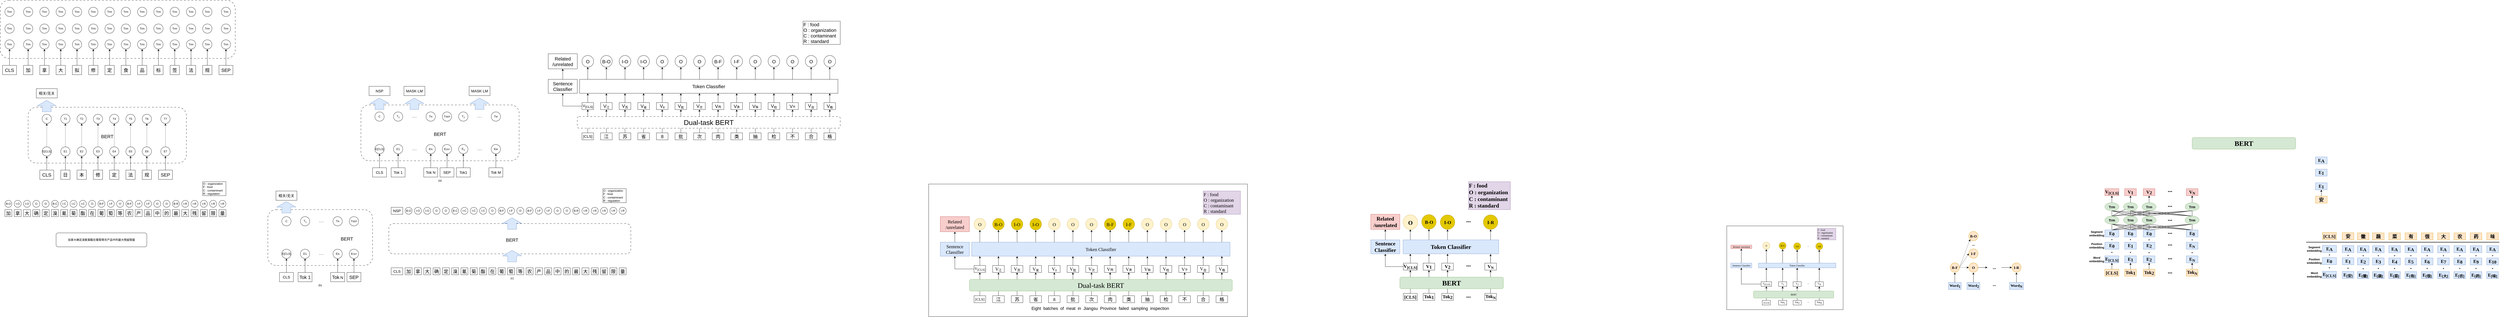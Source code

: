 <mxfile version="22.1.12" type="github">
  <diagram name="第 1 页" id="LdQ1cTDSZog4TV2DCeBu">
    <mxGraphModel dx="1434" dy="746" grid="1" gridSize="10" guides="1" tooltips="1" connect="1" arrows="1" fold="1" page="1" pageScale="1" pageWidth="827" pageHeight="1169" math="0" shadow="0">
      <root>
        <mxCell id="0" />
        <mxCell id="1" parent="0" />
        <mxCell id="_2WxSFPImGZ_C6dK4DGp-49" value="" style="rounded=0;whiteSpace=wrap;html=1;" parent="1" vertex="1">
          <mxGeometry x="7580" y="1440" width="500" height="360" as="geometry" />
        </mxCell>
        <mxCell id="HO29WN1G2fx3HP-p2ERO-304" value="" style="rounded=0;whiteSpace=wrap;html=1;fontFamily=Times New Roman;" parent="1" vertex="1">
          <mxGeometry x="4150" y="1260" width="1370" height="570" as="geometry" />
        </mxCell>
        <mxCell id="czQiMBR5TgbwtpitNcuJ-91" value="" style="rounded=1;whiteSpace=wrap;html=1;dashed=1;dashPattern=8 8;" parent="1" vertex="1">
          <mxGeometry x="160" y="470" width="1010" height="250" as="geometry" />
        </mxCell>
        <mxCell id="czQiMBR5TgbwtpitNcuJ-93" value="" style="edgeStyle=orthogonalEdgeStyle;rounded=0;orthogonalLoop=1;jettySize=auto;html=1;" parent="1" source="czQiMBR5TgbwtpitNcuJ-1" target="czQiMBR5TgbwtpitNcuJ-31" edge="1">
          <mxGeometry relative="1" as="geometry" />
        </mxCell>
        <mxCell id="czQiMBR5TgbwtpitNcuJ-1" value="&lt;font style=&quot;font-size: 20px;&quot;&gt;加&lt;/font&gt;" style="rounded=0;whiteSpace=wrap;html=1;" parent="1" vertex="1">
          <mxGeometry x="260" y="750" width="40" height="40" as="geometry" />
        </mxCell>
        <mxCell id="czQiMBR5TgbwtpitNcuJ-92" value="" style="edgeStyle=orthogonalEdgeStyle;rounded=0;orthogonalLoop=1;jettySize=auto;html=1;" parent="1" source="czQiMBR5TgbwtpitNcuJ-2" target="czQiMBR5TgbwtpitNcuJ-37" edge="1">
          <mxGeometry relative="1" as="geometry" />
        </mxCell>
        <mxCell id="czQiMBR5TgbwtpitNcuJ-2" value="&lt;font style=&quot;font-size: 20px;&quot;&gt;拿&lt;/font&gt;" style="rounded=0;whiteSpace=wrap;html=1;" parent="1" vertex="1">
          <mxGeometry x="330" y="750" width="40" height="40" as="geometry" />
        </mxCell>
        <mxCell id="czQiMBR5TgbwtpitNcuJ-90" value="" style="edgeStyle=orthogonalEdgeStyle;rounded=0;orthogonalLoop=1;jettySize=auto;html=1;" parent="1" source="czQiMBR5TgbwtpitNcuJ-3" target="czQiMBR5TgbwtpitNcuJ-39" edge="1">
          <mxGeometry relative="1" as="geometry" />
        </mxCell>
        <mxCell id="czQiMBR5TgbwtpitNcuJ-3" value="&lt;font style=&quot;font-size: 20px;&quot;&gt;大&lt;/font&gt;" style="rounded=0;whiteSpace=wrap;html=1;" parent="1" vertex="1">
          <mxGeometry x="400" y="750" width="40" height="40" as="geometry" />
        </mxCell>
        <mxCell id="czQiMBR5TgbwtpitNcuJ-95" value="" style="edgeStyle=orthogonalEdgeStyle;rounded=0;orthogonalLoop=1;jettySize=auto;html=1;" parent="1" source="czQiMBR5TgbwtpitNcuJ-4" target="czQiMBR5TgbwtpitNcuJ-40" edge="1">
          <mxGeometry relative="1" as="geometry" />
        </mxCell>
        <mxCell id="czQiMBR5TgbwtpitNcuJ-4" value="&lt;font style=&quot;font-size: 20px;&quot;&gt;拟&lt;/font&gt;" style="rounded=0;whiteSpace=wrap;html=1;" parent="1" vertex="1">
          <mxGeometry x="470" y="750" width="40" height="40" as="geometry" />
        </mxCell>
        <mxCell id="czQiMBR5TgbwtpitNcuJ-96" value="" style="edgeStyle=orthogonalEdgeStyle;rounded=0;orthogonalLoop=1;jettySize=auto;html=1;" parent="1" source="czQiMBR5TgbwtpitNcuJ-5" target="czQiMBR5TgbwtpitNcuJ-41" edge="1">
          <mxGeometry relative="1" as="geometry" />
        </mxCell>
        <mxCell id="czQiMBR5TgbwtpitNcuJ-5" value="&lt;font style=&quot;font-size: 20px;&quot;&gt;修&lt;/font&gt;" style="rounded=0;whiteSpace=wrap;html=1;" parent="1" vertex="1">
          <mxGeometry x="540" y="750" width="40" height="40" as="geometry" />
        </mxCell>
        <mxCell id="czQiMBR5TgbwtpitNcuJ-97" value="" style="edgeStyle=orthogonalEdgeStyle;rounded=0;orthogonalLoop=1;jettySize=auto;html=1;" parent="1" source="czQiMBR5TgbwtpitNcuJ-6" target="czQiMBR5TgbwtpitNcuJ-42" edge="1">
          <mxGeometry relative="1" as="geometry" />
        </mxCell>
        <mxCell id="czQiMBR5TgbwtpitNcuJ-6" value="&lt;font style=&quot;font-size: 20px;&quot;&gt;定&lt;/font&gt;" style="rounded=0;whiteSpace=wrap;html=1;" parent="1" vertex="1">
          <mxGeometry x="610" y="750" width="40" height="40" as="geometry" />
        </mxCell>
        <mxCell id="czQiMBR5TgbwtpitNcuJ-98" value="" style="edgeStyle=orthogonalEdgeStyle;rounded=0;orthogonalLoop=1;jettySize=auto;html=1;" parent="1" source="czQiMBR5TgbwtpitNcuJ-7" target="czQiMBR5TgbwtpitNcuJ-43" edge="1">
          <mxGeometry relative="1" as="geometry" />
        </mxCell>
        <mxCell id="czQiMBR5TgbwtpitNcuJ-7" value="&lt;font style=&quot;font-size: 20px;&quot;&gt;食&lt;/font&gt;" style="rounded=0;whiteSpace=wrap;html=1;" parent="1" vertex="1">
          <mxGeometry x="680" y="750" width="40" height="40" as="geometry" />
        </mxCell>
        <mxCell id="czQiMBR5TgbwtpitNcuJ-99" value="" style="edgeStyle=orthogonalEdgeStyle;rounded=0;orthogonalLoop=1;jettySize=auto;html=1;" parent="1" source="czQiMBR5TgbwtpitNcuJ-8" target="czQiMBR5TgbwtpitNcuJ-44" edge="1">
          <mxGeometry relative="1" as="geometry" />
        </mxCell>
        <mxCell id="czQiMBR5TgbwtpitNcuJ-8" value="&lt;font style=&quot;font-size: 20px;&quot;&gt;品&lt;/font&gt;" style="rounded=0;whiteSpace=wrap;html=1;" parent="1" vertex="1">
          <mxGeometry x="750" y="750" width="40" height="40" as="geometry" />
        </mxCell>
        <mxCell id="czQiMBR5TgbwtpitNcuJ-100" value="" style="edgeStyle=orthogonalEdgeStyle;rounded=0;orthogonalLoop=1;jettySize=auto;html=1;" parent="1" source="czQiMBR5TgbwtpitNcuJ-9" target="czQiMBR5TgbwtpitNcuJ-45" edge="1">
          <mxGeometry relative="1" as="geometry" />
        </mxCell>
        <mxCell id="czQiMBR5TgbwtpitNcuJ-9" value="&lt;font style=&quot;font-size: 20px;&quot;&gt;标&lt;/font&gt;" style="rounded=0;whiteSpace=wrap;html=1;" parent="1" vertex="1">
          <mxGeometry x="820" y="750" width="40" height="40" as="geometry" />
        </mxCell>
        <mxCell id="czQiMBR5TgbwtpitNcuJ-101" value="" style="edgeStyle=orthogonalEdgeStyle;rounded=0;orthogonalLoop=1;jettySize=auto;html=1;" parent="1" source="czQiMBR5TgbwtpitNcuJ-10" target="czQiMBR5TgbwtpitNcuJ-46" edge="1">
          <mxGeometry relative="1" as="geometry" />
        </mxCell>
        <mxCell id="czQiMBR5TgbwtpitNcuJ-10" value="&lt;font style=&quot;font-size: 20px;&quot;&gt;签&lt;/font&gt;" style="rounded=0;whiteSpace=wrap;html=1;" parent="1" vertex="1">
          <mxGeometry x="890" y="750" width="40" height="40" as="geometry" />
        </mxCell>
        <mxCell id="czQiMBR5TgbwtpitNcuJ-102" value="" style="edgeStyle=orthogonalEdgeStyle;rounded=0;orthogonalLoop=1;jettySize=auto;html=1;" parent="1" source="czQiMBR5TgbwtpitNcuJ-11" target="czQiMBR5TgbwtpitNcuJ-47" edge="1">
          <mxGeometry relative="1" as="geometry" />
        </mxCell>
        <mxCell id="czQiMBR5TgbwtpitNcuJ-11" value="&lt;font style=&quot;font-size: 20px;&quot;&gt;法&lt;/font&gt;" style="rounded=0;whiteSpace=wrap;html=1;" parent="1" vertex="1">
          <mxGeometry x="960" y="750" width="40" height="40" as="geometry" />
        </mxCell>
        <mxCell id="czQiMBR5TgbwtpitNcuJ-103" value="" style="edgeStyle=orthogonalEdgeStyle;rounded=0;orthogonalLoop=1;jettySize=auto;html=1;" parent="1" source="czQiMBR5TgbwtpitNcuJ-12" target="czQiMBR5TgbwtpitNcuJ-48" edge="1">
          <mxGeometry relative="1" as="geometry" />
        </mxCell>
        <mxCell id="czQiMBR5TgbwtpitNcuJ-12" value="&lt;font style=&quot;font-size: 20px;&quot;&gt;规&lt;/font&gt;" style="rounded=0;whiteSpace=wrap;html=1;" parent="1" vertex="1">
          <mxGeometry x="1030" y="750" width="40" height="40" as="geometry" />
        </mxCell>
        <mxCell id="czQiMBR5TgbwtpitNcuJ-94" value="" style="edgeStyle=orthogonalEdgeStyle;rounded=0;orthogonalLoop=1;jettySize=auto;html=1;" parent="1" source="czQiMBR5TgbwtpitNcuJ-13" target="czQiMBR5TgbwtpitNcuJ-38" edge="1">
          <mxGeometry relative="1" as="geometry" />
        </mxCell>
        <mxCell id="czQiMBR5TgbwtpitNcuJ-13" value="&lt;font style=&quot;font-size: 20px;&quot;&gt;CLS&lt;/font&gt;" style="rounded=0;whiteSpace=wrap;html=1;" parent="1" vertex="1">
          <mxGeometry x="170" y="750" width="60" height="40" as="geometry" />
        </mxCell>
        <mxCell id="czQiMBR5TgbwtpitNcuJ-104" value="" style="edgeStyle=orthogonalEdgeStyle;rounded=0;orthogonalLoop=1;jettySize=auto;html=1;" parent="1" source="czQiMBR5TgbwtpitNcuJ-14" target="czQiMBR5TgbwtpitNcuJ-49" edge="1">
          <mxGeometry relative="1" as="geometry" />
        </mxCell>
        <mxCell id="czQiMBR5TgbwtpitNcuJ-14" value="&lt;span style=&quot;font-size: 20px;&quot;&gt;SEP&lt;/span&gt;" style="rounded=0;whiteSpace=wrap;html=1;" parent="1" vertex="1">
          <mxGeometry x="1100" y="750" width="60" height="40" as="geometry" />
        </mxCell>
        <mxCell id="czQiMBR5TgbwtpitNcuJ-31" value="Trm" style="ellipse;whiteSpace=wrap;html=1;aspect=fixed;" parent="1" vertex="1">
          <mxGeometry x="260" y="640" width="40" height="40" as="geometry" />
        </mxCell>
        <mxCell id="czQiMBR5TgbwtpitNcuJ-37" value="Trm" style="ellipse;whiteSpace=wrap;html=1;aspect=fixed;" parent="1" vertex="1">
          <mxGeometry x="330" y="640" width="40" height="40" as="geometry" />
        </mxCell>
        <mxCell id="czQiMBR5TgbwtpitNcuJ-38" value="Trm" style="ellipse;whiteSpace=wrap;html=1;aspect=fixed;" parent="1" vertex="1">
          <mxGeometry x="180" y="640" width="40" height="40" as="geometry" />
        </mxCell>
        <mxCell id="czQiMBR5TgbwtpitNcuJ-39" value="Trm" style="ellipse;whiteSpace=wrap;html=1;aspect=fixed;" parent="1" vertex="1">
          <mxGeometry x="400" y="640" width="40" height="40" as="geometry" />
        </mxCell>
        <mxCell id="czQiMBR5TgbwtpitNcuJ-40" value="Trm" style="ellipse;whiteSpace=wrap;html=1;aspect=fixed;" parent="1" vertex="1">
          <mxGeometry x="470" y="640" width="40" height="40" as="geometry" />
        </mxCell>
        <mxCell id="czQiMBR5TgbwtpitNcuJ-41" value="Trm" style="ellipse;whiteSpace=wrap;html=1;aspect=fixed;" parent="1" vertex="1">
          <mxGeometry x="540" y="640" width="40" height="40" as="geometry" />
        </mxCell>
        <mxCell id="czQiMBR5TgbwtpitNcuJ-42" value="Trm" style="ellipse;whiteSpace=wrap;html=1;aspect=fixed;" parent="1" vertex="1">
          <mxGeometry x="610" y="640" width="40" height="40" as="geometry" />
        </mxCell>
        <mxCell id="czQiMBR5TgbwtpitNcuJ-43" value="Trm" style="ellipse;whiteSpace=wrap;html=1;aspect=fixed;" parent="1" vertex="1">
          <mxGeometry x="680" y="640" width="40" height="40" as="geometry" />
        </mxCell>
        <mxCell id="czQiMBR5TgbwtpitNcuJ-44" value="Trm" style="ellipse;whiteSpace=wrap;html=1;aspect=fixed;" parent="1" vertex="1">
          <mxGeometry x="750" y="640" width="40" height="40" as="geometry" />
        </mxCell>
        <mxCell id="czQiMBR5TgbwtpitNcuJ-45" value="Trm" style="ellipse;whiteSpace=wrap;html=1;aspect=fixed;" parent="1" vertex="1">
          <mxGeometry x="820" y="640" width="40" height="40" as="geometry" />
        </mxCell>
        <mxCell id="czQiMBR5TgbwtpitNcuJ-46" value="Trm" style="ellipse;whiteSpace=wrap;html=1;aspect=fixed;" parent="1" vertex="1">
          <mxGeometry x="890" y="640" width="40" height="40" as="geometry" />
        </mxCell>
        <mxCell id="czQiMBR5TgbwtpitNcuJ-47" value="Trm" style="ellipse;whiteSpace=wrap;html=1;aspect=fixed;" parent="1" vertex="1">
          <mxGeometry x="960" y="640" width="40" height="40" as="geometry" />
        </mxCell>
        <mxCell id="czQiMBR5TgbwtpitNcuJ-48" value="Trm" style="ellipse;whiteSpace=wrap;html=1;aspect=fixed;" parent="1" vertex="1">
          <mxGeometry x="1030" y="640" width="40" height="40" as="geometry" />
        </mxCell>
        <mxCell id="czQiMBR5TgbwtpitNcuJ-49" value="Trm" style="ellipse;whiteSpace=wrap;html=1;aspect=fixed;" parent="1" vertex="1">
          <mxGeometry x="1110" y="640" width="40" height="40" as="geometry" />
        </mxCell>
        <mxCell id="czQiMBR5TgbwtpitNcuJ-50" value="Trm" style="ellipse;whiteSpace=wrap;html=1;aspect=fixed;" parent="1" vertex="1">
          <mxGeometry x="260" y="572" width="40" height="40" as="geometry" />
        </mxCell>
        <mxCell id="czQiMBR5TgbwtpitNcuJ-51" value="Trm" style="ellipse;whiteSpace=wrap;html=1;aspect=fixed;" parent="1" vertex="1">
          <mxGeometry x="330" y="572" width="40" height="40" as="geometry" />
        </mxCell>
        <mxCell id="czQiMBR5TgbwtpitNcuJ-52" value="Trm" style="ellipse;whiteSpace=wrap;html=1;aspect=fixed;" parent="1" vertex="1">
          <mxGeometry x="180" y="572" width="40" height="40" as="geometry" />
        </mxCell>
        <mxCell id="czQiMBR5TgbwtpitNcuJ-53" value="Trm" style="ellipse;whiteSpace=wrap;html=1;aspect=fixed;" parent="1" vertex="1">
          <mxGeometry x="400" y="572" width="40" height="40" as="geometry" />
        </mxCell>
        <mxCell id="czQiMBR5TgbwtpitNcuJ-54" value="Trm" style="ellipse;whiteSpace=wrap;html=1;aspect=fixed;" parent="1" vertex="1">
          <mxGeometry x="470" y="572" width="40" height="40" as="geometry" />
        </mxCell>
        <mxCell id="czQiMBR5TgbwtpitNcuJ-55" value="Trm" style="ellipse;whiteSpace=wrap;html=1;aspect=fixed;" parent="1" vertex="1">
          <mxGeometry x="540" y="572" width="40" height="40" as="geometry" />
        </mxCell>
        <mxCell id="czQiMBR5TgbwtpitNcuJ-56" value="Trm" style="ellipse;whiteSpace=wrap;html=1;aspect=fixed;" parent="1" vertex="1">
          <mxGeometry x="610" y="572" width="40" height="40" as="geometry" />
        </mxCell>
        <mxCell id="czQiMBR5TgbwtpitNcuJ-57" value="Trm" style="ellipse;whiteSpace=wrap;html=1;aspect=fixed;" parent="1" vertex="1">
          <mxGeometry x="680" y="572" width="40" height="40" as="geometry" />
        </mxCell>
        <mxCell id="czQiMBR5TgbwtpitNcuJ-58" value="Trm" style="ellipse;whiteSpace=wrap;html=1;aspect=fixed;" parent="1" vertex="1">
          <mxGeometry x="750" y="572" width="40" height="40" as="geometry" />
        </mxCell>
        <mxCell id="czQiMBR5TgbwtpitNcuJ-59" value="Trm" style="ellipse;whiteSpace=wrap;html=1;aspect=fixed;" parent="1" vertex="1">
          <mxGeometry x="820" y="572" width="40" height="40" as="geometry" />
        </mxCell>
        <mxCell id="czQiMBR5TgbwtpitNcuJ-60" value="Trm" style="ellipse;whiteSpace=wrap;html=1;aspect=fixed;" parent="1" vertex="1">
          <mxGeometry x="890" y="572" width="40" height="40" as="geometry" />
        </mxCell>
        <mxCell id="czQiMBR5TgbwtpitNcuJ-61" value="Trm" style="ellipse;whiteSpace=wrap;html=1;aspect=fixed;" parent="1" vertex="1">
          <mxGeometry x="960" y="572" width="40" height="40" as="geometry" />
        </mxCell>
        <mxCell id="czQiMBR5TgbwtpitNcuJ-62" value="Trm" style="ellipse;whiteSpace=wrap;html=1;aspect=fixed;" parent="1" vertex="1">
          <mxGeometry x="1030" y="572" width="40" height="40" as="geometry" />
        </mxCell>
        <mxCell id="czQiMBR5TgbwtpitNcuJ-63" value="Trm" style="ellipse;whiteSpace=wrap;html=1;aspect=fixed;" parent="1" vertex="1">
          <mxGeometry x="1110" y="572" width="40" height="40" as="geometry" />
        </mxCell>
        <mxCell id="czQiMBR5TgbwtpitNcuJ-64" value="Trm" style="ellipse;whiteSpace=wrap;html=1;aspect=fixed;" parent="1" vertex="1">
          <mxGeometry x="260" y="500" width="40" height="40" as="geometry" />
        </mxCell>
        <mxCell id="czQiMBR5TgbwtpitNcuJ-65" value="Trm" style="ellipse;whiteSpace=wrap;html=1;aspect=fixed;" parent="1" vertex="1">
          <mxGeometry x="330" y="500" width="40" height="40" as="geometry" />
        </mxCell>
        <mxCell id="czQiMBR5TgbwtpitNcuJ-66" value="Trm" style="ellipse;whiteSpace=wrap;html=1;aspect=fixed;" parent="1" vertex="1">
          <mxGeometry x="180" y="500" width="40" height="40" as="geometry" />
        </mxCell>
        <mxCell id="czQiMBR5TgbwtpitNcuJ-67" value="Trm" style="ellipse;whiteSpace=wrap;html=1;aspect=fixed;" parent="1" vertex="1">
          <mxGeometry x="400" y="500" width="40" height="40" as="geometry" />
        </mxCell>
        <mxCell id="czQiMBR5TgbwtpitNcuJ-68" value="Trm" style="ellipse;whiteSpace=wrap;html=1;aspect=fixed;" parent="1" vertex="1">
          <mxGeometry x="470" y="500" width="40" height="40" as="geometry" />
        </mxCell>
        <mxCell id="czQiMBR5TgbwtpitNcuJ-69" value="Trm" style="ellipse;whiteSpace=wrap;html=1;aspect=fixed;" parent="1" vertex="1">
          <mxGeometry x="540" y="500" width="40" height="40" as="geometry" />
        </mxCell>
        <mxCell id="czQiMBR5TgbwtpitNcuJ-70" value="Trm" style="ellipse;whiteSpace=wrap;html=1;aspect=fixed;" parent="1" vertex="1">
          <mxGeometry x="610" y="500" width="40" height="40" as="geometry" />
        </mxCell>
        <mxCell id="czQiMBR5TgbwtpitNcuJ-71" value="Trm" style="ellipse;whiteSpace=wrap;html=1;aspect=fixed;" parent="1" vertex="1">
          <mxGeometry x="680" y="500" width="40" height="40" as="geometry" />
        </mxCell>
        <mxCell id="czQiMBR5TgbwtpitNcuJ-72" value="Trm" style="ellipse;whiteSpace=wrap;html=1;aspect=fixed;" parent="1" vertex="1">
          <mxGeometry x="750" y="500" width="40" height="40" as="geometry" />
        </mxCell>
        <mxCell id="czQiMBR5TgbwtpitNcuJ-73" value="Trm" style="ellipse;whiteSpace=wrap;html=1;aspect=fixed;" parent="1" vertex="1">
          <mxGeometry x="820" y="500" width="40" height="40" as="geometry" />
        </mxCell>
        <mxCell id="czQiMBR5TgbwtpitNcuJ-74" value="Trm" style="ellipse;whiteSpace=wrap;html=1;aspect=fixed;" parent="1" vertex="1">
          <mxGeometry x="890" y="500" width="40" height="40" as="geometry" />
        </mxCell>
        <mxCell id="czQiMBR5TgbwtpitNcuJ-75" value="Trm" style="ellipse;whiteSpace=wrap;html=1;aspect=fixed;" parent="1" vertex="1">
          <mxGeometry x="960" y="500" width="40" height="40" as="geometry" />
        </mxCell>
        <mxCell id="czQiMBR5TgbwtpitNcuJ-76" value="Trm" style="ellipse;whiteSpace=wrap;html=1;aspect=fixed;" parent="1" vertex="1">
          <mxGeometry x="1030" y="500" width="40" height="40" as="geometry" />
        </mxCell>
        <mxCell id="czQiMBR5TgbwtpitNcuJ-77" value="Trm" style="ellipse;whiteSpace=wrap;html=1;aspect=fixed;" parent="1" vertex="1">
          <mxGeometry x="1110" y="500" width="40" height="40" as="geometry" />
        </mxCell>
        <mxCell id="czQiMBR5TgbwtpitNcuJ-107" value="" style="rounded=1;whiteSpace=wrap;html=1;dashed=1;dashPattern=8 8;" parent="1" vertex="1">
          <mxGeometry x="280" y="930" width="680" height="240" as="geometry" />
        </mxCell>
        <mxCell id="czQiMBR5TgbwtpitNcuJ-108" value="" style="edgeStyle=orthogonalEdgeStyle;rounded=0;orthogonalLoop=1;jettySize=auto;html=1;" parent="1" source="czQiMBR5TgbwtpitNcuJ-109" target="czQiMBR5TgbwtpitNcuJ-136" edge="1">
          <mxGeometry relative="1" as="geometry" />
        </mxCell>
        <mxCell id="czQiMBR5TgbwtpitNcuJ-109" value="&lt;span style=&quot;font-size: 20px;&quot;&gt;日&lt;/span&gt;" style="rounded=0;whiteSpace=wrap;html=1;" parent="1" vertex="1">
          <mxGeometry x="420" y="1200" width="40" height="40" as="geometry" />
        </mxCell>
        <mxCell id="czQiMBR5TgbwtpitNcuJ-110" value="" style="edgeStyle=orthogonalEdgeStyle;rounded=0;orthogonalLoop=1;jettySize=auto;html=1;" parent="1" source="czQiMBR5TgbwtpitNcuJ-111" target="czQiMBR5TgbwtpitNcuJ-137" edge="1">
          <mxGeometry relative="1" as="geometry" />
        </mxCell>
        <mxCell id="czQiMBR5TgbwtpitNcuJ-111" value="&lt;font style=&quot;font-size: 20px;&quot;&gt;本&lt;/font&gt;" style="rounded=0;whiteSpace=wrap;html=1;" parent="1" vertex="1">
          <mxGeometry x="490" y="1200" width="40" height="40" as="geometry" />
        </mxCell>
        <mxCell id="czQiMBR5TgbwtpitNcuJ-116" value="" style="edgeStyle=orthogonalEdgeStyle;rounded=0;orthogonalLoop=1;jettySize=auto;html=1;" parent="1" source="czQiMBR5TgbwtpitNcuJ-117" target="czQiMBR5TgbwtpitNcuJ-141" edge="1">
          <mxGeometry relative="1" as="geometry" />
        </mxCell>
        <mxCell id="czQiMBR5TgbwtpitNcuJ-117" value="&lt;font style=&quot;font-size: 20px;&quot;&gt;修&lt;/font&gt;" style="rounded=0;whiteSpace=wrap;html=1;" parent="1" vertex="1">
          <mxGeometry x="560" y="1200" width="40" height="40" as="geometry" />
        </mxCell>
        <mxCell id="czQiMBR5TgbwtpitNcuJ-118" value="" style="edgeStyle=orthogonalEdgeStyle;rounded=0;orthogonalLoop=1;jettySize=auto;html=1;" parent="1" source="czQiMBR5TgbwtpitNcuJ-119" target="czQiMBR5TgbwtpitNcuJ-142" edge="1">
          <mxGeometry relative="1" as="geometry" />
        </mxCell>
        <mxCell id="czQiMBR5TgbwtpitNcuJ-119" value="&lt;font style=&quot;font-size: 20px;&quot;&gt;定&lt;/font&gt;" style="rounded=0;whiteSpace=wrap;html=1;" parent="1" vertex="1">
          <mxGeometry x="630" y="1200" width="40" height="40" as="geometry" />
        </mxCell>
        <mxCell id="czQiMBR5TgbwtpitNcuJ-128" value="" style="edgeStyle=orthogonalEdgeStyle;rounded=0;orthogonalLoop=1;jettySize=auto;html=1;" parent="1" source="czQiMBR5TgbwtpitNcuJ-129" target="czQiMBR5TgbwtpitNcuJ-147" edge="1">
          <mxGeometry relative="1" as="geometry" />
        </mxCell>
        <mxCell id="czQiMBR5TgbwtpitNcuJ-129" value="&lt;font style=&quot;font-size: 20px;&quot;&gt;法&lt;/font&gt;" style="rounded=0;whiteSpace=wrap;html=1;" parent="1" vertex="1">
          <mxGeometry x="700" y="1200" width="40" height="40" as="geometry" />
        </mxCell>
        <mxCell id="czQiMBR5TgbwtpitNcuJ-130" value="" style="edgeStyle=orthogonalEdgeStyle;rounded=0;orthogonalLoop=1;jettySize=auto;html=1;" parent="1" source="czQiMBR5TgbwtpitNcuJ-131" target="czQiMBR5TgbwtpitNcuJ-148" edge="1">
          <mxGeometry relative="1" as="geometry" />
        </mxCell>
        <mxCell id="czQiMBR5TgbwtpitNcuJ-131" value="&lt;font style=&quot;font-size: 20px;&quot;&gt;规&lt;/font&gt;" style="rounded=0;whiteSpace=wrap;html=1;" parent="1" vertex="1">
          <mxGeometry x="770" y="1200" width="40" height="40" as="geometry" />
        </mxCell>
        <mxCell id="czQiMBR5TgbwtpitNcuJ-132" value="" style="edgeStyle=orthogonalEdgeStyle;rounded=0;orthogonalLoop=1;jettySize=auto;html=1;" parent="1" source="czQiMBR5TgbwtpitNcuJ-133" target="czQiMBR5TgbwtpitNcuJ-138" edge="1">
          <mxGeometry relative="1" as="geometry" />
        </mxCell>
        <mxCell id="czQiMBR5TgbwtpitNcuJ-133" value="&lt;font style=&quot;font-size: 20px;&quot;&gt;CLS&lt;/font&gt;" style="rounded=0;whiteSpace=wrap;html=1;" parent="1" vertex="1">
          <mxGeometry x="330" y="1200" width="60" height="40" as="geometry" />
        </mxCell>
        <mxCell id="czQiMBR5TgbwtpitNcuJ-134" value="" style="edgeStyle=orthogonalEdgeStyle;rounded=0;orthogonalLoop=1;jettySize=auto;html=1;" parent="1" source="czQiMBR5TgbwtpitNcuJ-135" target="czQiMBR5TgbwtpitNcuJ-149" edge="1">
          <mxGeometry relative="1" as="geometry" />
        </mxCell>
        <mxCell id="czQiMBR5TgbwtpitNcuJ-135" value="&lt;span style=&quot;font-size: 20px;&quot;&gt;SEP&lt;/span&gt;" style="rounded=0;whiteSpace=wrap;html=1;" parent="1" vertex="1">
          <mxGeometry x="840" y="1200" width="60" height="40" as="geometry" />
        </mxCell>
        <mxCell id="czQiMBR5TgbwtpitNcuJ-191" value="" style="edgeStyle=orthogonalEdgeStyle;rounded=0;orthogonalLoop=1;jettySize=auto;html=1;dashed=1;" parent="1" source="czQiMBR5TgbwtpitNcuJ-136" target="czQiMBR5TgbwtpitNcuJ-150" edge="1">
          <mxGeometry relative="1" as="geometry" />
        </mxCell>
        <mxCell id="czQiMBR5TgbwtpitNcuJ-136" value="E1" style="ellipse;whiteSpace=wrap;html=1;aspect=fixed;" parent="1" vertex="1">
          <mxGeometry x="420" y="1100" width="40" height="40" as="geometry" />
        </mxCell>
        <mxCell id="czQiMBR5TgbwtpitNcuJ-192" value="" style="edgeStyle=orthogonalEdgeStyle;rounded=0;orthogonalLoop=1;jettySize=auto;html=1;dashed=1;" parent="1" source="czQiMBR5TgbwtpitNcuJ-137" target="czQiMBR5TgbwtpitNcuJ-151" edge="1">
          <mxGeometry relative="1" as="geometry" />
        </mxCell>
        <mxCell id="czQiMBR5TgbwtpitNcuJ-137" value="E2" style="ellipse;whiteSpace=wrap;html=1;aspect=fixed;" parent="1" vertex="1">
          <mxGeometry x="490" y="1100" width="40" height="40" as="geometry" />
        </mxCell>
        <mxCell id="czQiMBR5TgbwtpitNcuJ-188" style="edgeStyle=orthogonalEdgeStyle;rounded=0;orthogonalLoop=1;jettySize=auto;html=1;entryX=0.5;entryY=1;entryDx=0;entryDy=0;dashed=1;" parent="1" source="czQiMBR5TgbwtpitNcuJ-138" target="czQiMBR5TgbwtpitNcuJ-152" edge="1">
          <mxGeometry relative="1" as="geometry" />
        </mxCell>
        <mxCell id="czQiMBR5TgbwtpitNcuJ-138" value="E[CLS]" style="ellipse;whiteSpace=wrap;html=1;aspect=fixed;" parent="1" vertex="1">
          <mxGeometry x="340" y="1100" width="40" height="40" as="geometry" />
        </mxCell>
        <mxCell id="czQiMBR5TgbwtpitNcuJ-193" value="" style="edgeStyle=orthogonalEdgeStyle;rounded=0;orthogonalLoop=1;jettySize=auto;html=1;dashed=1;" parent="1" source="czQiMBR5TgbwtpitNcuJ-141" target="czQiMBR5TgbwtpitNcuJ-155" edge="1">
          <mxGeometry relative="1" as="geometry" />
        </mxCell>
        <mxCell id="czQiMBR5TgbwtpitNcuJ-141" value="E3" style="ellipse;whiteSpace=wrap;html=1;aspect=fixed;" parent="1" vertex="1">
          <mxGeometry x="560" y="1100" width="40" height="40" as="geometry" />
        </mxCell>
        <mxCell id="czQiMBR5TgbwtpitNcuJ-194" value="" style="edgeStyle=orthogonalEdgeStyle;rounded=0;orthogonalLoop=1;jettySize=auto;html=1;dashed=1;" parent="1" source="czQiMBR5TgbwtpitNcuJ-142" target="czQiMBR5TgbwtpitNcuJ-156" edge="1">
          <mxGeometry relative="1" as="geometry" />
        </mxCell>
        <mxCell id="czQiMBR5TgbwtpitNcuJ-142" value="E4" style="ellipse;whiteSpace=wrap;html=1;aspect=fixed;" parent="1" vertex="1">
          <mxGeometry x="630" y="1100" width="40" height="40" as="geometry" />
        </mxCell>
        <mxCell id="czQiMBR5TgbwtpitNcuJ-195" value="" style="edgeStyle=orthogonalEdgeStyle;rounded=0;orthogonalLoop=1;jettySize=auto;html=1;dashed=1;" parent="1" source="czQiMBR5TgbwtpitNcuJ-147" target="czQiMBR5TgbwtpitNcuJ-161" edge="1">
          <mxGeometry relative="1" as="geometry" />
        </mxCell>
        <mxCell id="czQiMBR5TgbwtpitNcuJ-147" value="E5" style="ellipse;whiteSpace=wrap;html=1;aspect=fixed;" parent="1" vertex="1">
          <mxGeometry x="700" y="1100" width="40" height="40" as="geometry" />
        </mxCell>
        <mxCell id="czQiMBR5TgbwtpitNcuJ-196" value="" style="edgeStyle=orthogonalEdgeStyle;rounded=0;orthogonalLoop=1;jettySize=auto;html=1;dashed=1;" parent="1" source="czQiMBR5TgbwtpitNcuJ-148" target="czQiMBR5TgbwtpitNcuJ-162" edge="1">
          <mxGeometry relative="1" as="geometry" />
        </mxCell>
        <mxCell id="czQiMBR5TgbwtpitNcuJ-148" value="E6" style="ellipse;whiteSpace=wrap;html=1;aspect=fixed;" parent="1" vertex="1">
          <mxGeometry x="770" y="1100" width="40" height="40" as="geometry" />
        </mxCell>
        <mxCell id="czQiMBR5TgbwtpitNcuJ-197" value="" style="edgeStyle=orthogonalEdgeStyle;rounded=0;orthogonalLoop=1;jettySize=auto;html=1;dashed=1;" parent="1" source="czQiMBR5TgbwtpitNcuJ-149" target="czQiMBR5TgbwtpitNcuJ-163" edge="1">
          <mxGeometry relative="1" as="geometry" />
        </mxCell>
        <mxCell id="czQiMBR5TgbwtpitNcuJ-149" value="E7" style="ellipse;whiteSpace=wrap;html=1;aspect=fixed;" parent="1" vertex="1">
          <mxGeometry x="850" y="1100" width="40" height="40" as="geometry" />
        </mxCell>
        <mxCell id="czQiMBR5TgbwtpitNcuJ-150" value="T1" style="ellipse;whiteSpace=wrap;html=1;aspect=fixed;" parent="1" vertex="1">
          <mxGeometry x="420" y="960" width="40" height="40" as="geometry" />
        </mxCell>
        <mxCell id="czQiMBR5TgbwtpitNcuJ-151" value="T2" style="ellipse;whiteSpace=wrap;html=1;aspect=fixed;" parent="1" vertex="1">
          <mxGeometry x="490" y="960" width="40" height="40" as="geometry" />
        </mxCell>
        <mxCell id="czQiMBR5TgbwtpitNcuJ-152" value="C" style="ellipse;whiteSpace=wrap;html=1;aspect=fixed;" parent="1" vertex="1">
          <mxGeometry x="340" y="960" width="40" height="40" as="geometry" />
        </mxCell>
        <mxCell id="czQiMBR5TgbwtpitNcuJ-155" value="T3" style="ellipse;whiteSpace=wrap;html=1;aspect=fixed;" parent="1" vertex="1">
          <mxGeometry x="560" y="960" width="40" height="40" as="geometry" />
        </mxCell>
        <mxCell id="czQiMBR5TgbwtpitNcuJ-156" value="T4" style="ellipse;whiteSpace=wrap;html=1;aspect=fixed;" parent="1" vertex="1">
          <mxGeometry x="630" y="960" width="40" height="40" as="geometry" />
        </mxCell>
        <mxCell id="czQiMBR5TgbwtpitNcuJ-161" value="T5" style="ellipse;whiteSpace=wrap;html=1;aspect=fixed;" parent="1" vertex="1">
          <mxGeometry x="700" y="960" width="40" height="40" as="geometry" />
        </mxCell>
        <mxCell id="czQiMBR5TgbwtpitNcuJ-162" value="T6" style="ellipse;whiteSpace=wrap;html=1;aspect=fixed;" parent="1" vertex="1">
          <mxGeometry x="770" y="960" width="40" height="40" as="geometry" />
        </mxCell>
        <mxCell id="czQiMBR5TgbwtpitNcuJ-163" value="T7" style="ellipse;whiteSpace=wrap;html=1;aspect=fixed;" parent="1" vertex="1">
          <mxGeometry x="850" y="960" width="40" height="40" as="geometry" />
        </mxCell>
        <mxCell id="czQiMBR5TgbwtpitNcuJ-187" value="&lt;font style=&quot;font-size: 20px;&quot;&gt;BERT&lt;/font&gt;" style="text;html=1;strokeColor=none;fillColor=none;align=center;verticalAlign=middle;whiteSpace=wrap;rounded=0;" parent="1" vertex="1">
          <mxGeometry x="590" y="1040" width="60" height="30" as="geometry" />
        </mxCell>
        <mxCell id="czQiMBR5TgbwtpitNcuJ-199" value="" style="shape=flexArrow;endArrow=classic;html=1;rounded=0;endWidth=42.069;endSize=7.483;width=37.931;fillColor=#dae8fc;strokeColor=#6c8ebf;" parent="1" edge="1">
          <mxGeometry width="50" height="50" relative="1" as="geometry">
            <mxPoint x="359.81" y="950" as="sourcePoint" />
            <mxPoint x="359.5" y="900" as="targetPoint" />
          </mxGeometry>
        </mxCell>
        <mxCell id="czQiMBR5TgbwtpitNcuJ-200" value="&lt;font style=&quot;font-size: 16px;&quot;&gt;相关/无关&lt;/font&gt;" style="rounded=0;whiteSpace=wrap;html=1;" parent="1" vertex="1">
          <mxGeometry x="315" y="850" width="90" height="40" as="geometry" />
        </mxCell>
        <mxCell id="czQiMBR5TgbwtpitNcuJ-204" value="加拿大确定溴氰菊酯在葡萄等农产品中的最大残留限量" style="rounded=1;whiteSpace=wrap;html=1;" parent="1" vertex="1">
          <mxGeometry x="400" y="1470" width="390" height="60" as="geometry" />
        </mxCell>
        <mxCell id="czQiMBR5TgbwtpitNcuJ-205" value="&lt;font style=&quot;font-size: 20px;&quot;&gt;加&lt;/font&gt;" style="rounded=0;whiteSpace=wrap;html=1;" parent="1" vertex="1">
          <mxGeometry x="180" y="1370" width="30" height="30" as="geometry" />
        </mxCell>
        <mxCell id="czQiMBR5TgbwtpitNcuJ-218" value="&lt;span style=&quot;font-size: 20px;&quot;&gt;拿&lt;/span&gt;" style="rounded=0;whiteSpace=wrap;html=1;" parent="1" vertex="1">
          <mxGeometry x="220" y="1370" width="30" height="30" as="geometry" />
        </mxCell>
        <mxCell id="czQiMBR5TgbwtpitNcuJ-219" value="&lt;span style=&quot;font-size: 20px;&quot;&gt;大&lt;/span&gt;" style="rounded=0;whiteSpace=wrap;html=1;" parent="1" vertex="1">
          <mxGeometry x="260" y="1370" width="30" height="30" as="geometry" />
        </mxCell>
        <mxCell id="czQiMBR5TgbwtpitNcuJ-221" value="&lt;span style=&quot;font-size: 20px;&quot;&gt;确&lt;/span&gt;" style="rounded=0;whiteSpace=wrap;html=1;" parent="1" vertex="1">
          <mxGeometry x="300" y="1370" width="30" height="30" as="geometry" />
        </mxCell>
        <mxCell id="czQiMBR5TgbwtpitNcuJ-222" value="&lt;span style=&quot;font-size: 20px;&quot;&gt;定&lt;/span&gt;" style="rounded=0;whiteSpace=wrap;html=1;" parent="1" vertex="1">
          <mxGeometry x="340.5" y="1370" width="30" height="30" as="geometry" />
        </mxCell>
        <mxCell id="czQiMBR5TgbwtpitNcuJ-223" value="&lt;font style=&quot;font-size: 20px;&quot;&gt;溴&lt;/font&gt;" style="rounded=0;whiteSpace=wrap;html=1;" parent="1" vertex="1">
          <mxGeometry x="380" y="1370" width="30" height="30" as="geometry" />
        </mxCell>
        <mxCell id="czQiMBR5TgbwtpitNcuJ-224" value="&lt;font style=&quot;font-size: 20px;&quot;&gt;氰&lt;/font&gt;" style="rounded=0;whiteSpace=wrap;html=1;" parent="1" vertex="1">
          <mxGeometry x="420" y="1370" width="30" height="30" as="geometry" />
        </mxCell>
        <mxCell id="czQiMBR5TgbwtpitNcuJ-225" value="&lt;font style=&quot;font-size: 20px;&quot;&gt;菊&lt;/font&gt;" style="rounded=0;whiteSpace=wrap;html=1;" parent="1" vertex="1">
          <mxGeometry x="460" y="1370" width="30" height="30" as="geometry" />
        </mxCell>
        <mxCell id="czQiMBR5TgbwtpitNcuJ-226" value="&lt;font style=&quot;font-size: 20px;&quot;&gt;酯&lt;/font&gt;" style="rounded=0;whiteSpace=wrap;html=1;" parent="1" vertex="1">
          <mxGeometry x="500" y="1370" width="30" height="30" as="geometry" />
        </mxCell>
        <mxCell id="czQiMBR5TgbwtpitNcuJ-227" value="&lt;span style=&quot;font-size: 20px;&quot;&gt;在&lt;/span&gt;" style="rounded=0;whiteSpace=wrap;html=1;" parent="1" vertex="1">
          <mxGeometry x="540" y="1370" width="30" height="30" as="geometry" />
        </mxCell>
        <mxCell id="czQiMBR5TgbwtpitNcuJ-228" value="&lt;span style=&quot;font-size: 20px;&quot;&gt;葡&lt;/span&gt;" style="rounded=0;whiteSpace=wrap;html=1;" parent="1" vertex="1">
          <mxGeometry x="580" y="1370" width="30" height="30" as="geometry" />
        </mxCell>
        <mxCell id="czQiMBR5TgbwtpitNcuJ-229" value="&lt;span style=&quot;font-size: 20px;&quot;&gt;萄&lt;/span&gt;" style="rounded=0;whiteSpace=wrap;html=1;" parent="1" vertex="1">
          <mxGeometry x="620" y="1370" width="30" height="30" as="geometry" />
        </mxCell>
        <mxCell id="czQiMBR5TgbwtpitNcuJ-230" value="&lt;span style=&quot;font-size: 20px;&quot;&gt;等&lt;/span&gt;" style="rounded=0;whiteSpace=wrap;html=1;" parent="1" vertex="1">
          <mxGeometry x="660" y="1370" width="30" height="30" as="geometry" />
        </mxCell>
        <mxCell id="czQiMBR5TgbwtpitNcuJ-231" value="&lt;span style=&quot;font-size: 20px;&quot;&gt;农&lt;/span&gt;" style="rounded=0;whiteSpace=wrap;html=1;" parent="1" vertex="1">
          <mxGeometry x="700" y="1370" width="30" height="30" as="geometry" />
        </mxCell>
        <mxCell id="czQiMBR5TgbwtpitNcuJ-232" value="&lt;span style=&quot;font-size: 20px;&quot;&gt;产&lt;/span&gt;" style="rounded=0;whiteSpace=wrap;html=1;" parent="1" vertex="1">
          <mxGeometry x="740" y="1370" width="30" height="30" as="geometry" />
        </mxCell>
        <mxCell id="czQiMBR5TgbwtpitNcuJ-233" value="&lt;span style=&quot;font-size: 20px;&quot;&gt;品&lt;/span&gt;" style="rounded=0;whiteSpace=wrap;html=1;" parent="1" vertex="1">
          <mxGeometry x="780" y="1370" width="30" height="30" as="geometry" />
        </mxCell>
        <mxCell id="czQiMBR5TgbwtpitNcuJ-234" value="&lt;span style=&quot;font-size: 20px;&quot;&gt;中&lt;/span&gt;" style="rounded=0;whiteSpace=wrap;html=1;" parent="1" vertex="1">
          <mxGeometry x="820" y="1370" width="30" height="30" as="geometry" />
        </mxCell>
        <mxCell id="czQiMBR5TgbwtpitNcuJ-235" value="&lt;span style=&quot;font-size: 20px;&quot;&gt;的&lt;/span&gt;" style="rounded=0;whiteSpace=wrap;html=1;" parent="1" vertex="1">
          <mxGeometry x="860" y="1370" width="30" height="30" as="geometry" />
        </mxCell>
        <mxCell id="czQiMBR5TgbwtpitNcuJ-236" value="&lt;span style=&quot;font-size: 20px;&quot;&gt;最&lt;/span&gt;" style="rounded=0;whiteSpace=wrap;html=1;" parent="1" vertex="1">
          <mxGeometry x="900" y="1370" width="30" height="30" as="geometry" />
        </mxCell>
        <mxCell id="czQiMBR5TgbwtpitNcuJ-237" value="&lt;span style=&quot;font-size: 20px;&quot;&gt;大&lt;/span&gt;" style="rounded=0;whiteSpace=wrap;html=1;" parent="1" vertex="1">
          <mxGeometry x="940" y="1370" width="30" height="30" as="geometry" />
        </mxCell>
        <mxCell id="czQiMBR5TgbwtpitNcuJ-238" value="&lt;span style=&quot;font-size: 20px;&quot;&gt;残&lt;/span&gt;" style="rounded=0;whiteSpace=wrap;html=1;" parent="1" vertex="1">
          <mxGeometry x="980" y="1370" width="30" height="30" as="geometry" />
        </mxCell>
        <mxCell id="czQiMBR5TgbwtpitNcuJ-239" value="&lt;span style=&quot;font-size: 20px;&quot;&gt;留&lt;/span&gt;" style="rounded=0;whiteSpace=wrap;html=1;" parent="1" vertex="1">
          <mxGeometry x="1020" y="1370" width="30" height="30" as="geometry" />
        </mxCell>
        <mxCell id="czQiMBR5TgbwtpitNcuJ-240" value="&lt;span style=&quot;font-size: 20px;&quot;&gt;限&lt;/span&gt;" style="rounded=0;whiteSpace=wrap;html=1;" parent="1" vertex="1">
          <mxGeometry x="1060" y="1370" width="30" height="30" as="geometry" />
        </mxCell>
        <mxCell id="czQiMBR5TgbwtpitNcuJ-241" value="&lt;span style=&quot;font-size: 20px;&quot;&gt;量&lt;/span&gt;" style="rounded=0;whiteSpace=wrap;html=1;" parent="1" vertex="1">
          <mxGeometry x="1100" y="1370" width="30" height="30" as="geometry" />
        </mxCell>
        <mxCell id="czQiMBR5TgbwtpitNcuJ-242" value="B-O" style="ellipse;whiteSpace=wrap;html=1;aspect=fixed;" parent="1" vertex="1">
          <mxGeometry x="180" y="1330" width="30" height="30" as="geometry" />
        </mxCell>
        <mxCell id="czQiMBR5TgbwtpitNcuJ-244" value="I-O" style="ellipse;whiteSpace=wrap;html=1;aspect=fixed;" parent="1" vertex="1">
          <mxGeometry x="220" y="1330" width="30" height="30" as="geometry" />
        </mxCell>
        <mxCell id="czQiMBR5TgbwtpitNcuJ-245" value="I-O" style="ellipse;whiteSpace=wrap;html=1;aspect=fixed;" parent="1" vertex="1">
          <mxGeometry x="260" y="1330" width="30" height="30" as="geometry" />
        </mxCell>
        <mxCell id="czQiMBR5TgbwtpitNcuJ-246" value="O" style="ellipse;whiteSpace=wrap;html=1;aspect=fixed;" parent="1" vertex="1">
          <mxGeometry x="300" y="1330" width="30" height="30" as="geometry" />
        </mxCell>
        <mxCell id="czQiMBR5TgbwtpitNcuJ-247" value="O" style="ellipse;whiteSpace=wrap;html=1;aspect=fixed;" parent="1" vertex="1">
          <mxGeometry x="340" y="1330" width="30" height="30" as="geometry" />
        </mxCell>
        <mxCell id="czQiMBR5TgbwtpitNcuJ-248" value="B-C" style="ellipse;whiteSpace=wrap;html=1;aspect=fixed;" parent="1" vertex="1">
          <mxGeometry x="380" y="1330" width="30" height="30" as="geometry" />
        </mxCell>
        <mxCell id="czQiMBR5TgbwtpitNcuJ-249" value="I-C" style="ellipse;whiteSpace=wrap;html=1;aspect=fixed;" parent="1" vertex="1">
          <mxGeometry x="420" y="1330" width="30" height="30" as="geometry" />
        </mxCell>
        <mxCell id="czQiMBR5TgbwtpitNcuJ-250" value="I-C" style="ellipse;whiteSpace=wrap;html=1;aspect=fixed;" parent="1" vertex="1">
          <mxGeometry x="460" y="1330" width="30" height="30" as="geometry" />
        </mxCell>
        <mxCell id="czQiMBR5TgbwtpitNcuJ-251" value="I-C" style="ellipse;whiteSpace=wrap;html=1;aspect=fixed;" parent="1" vertex="1">
          <mxGeometry x="500" y="1330" width="30" height="30" as="geometry" />
        </mxCell>
        <mxCell id="czQiMBR5TgbwtpitNcuJ-252" value="O" style="ellipse;whiteSpace=wrap;html=1;aspect=fixed;" parent="1" vertex="1">
          <mxGeometry x="540" y="1330" width="30" height="30" as="geometry" />
        </mxCell>
        <mxCell id="czQiMBR5TgbwtpitNcuJ-253" value="B-F" style="ellipse;whiteSpace=wrap;html=1;aspect=fixed;" parent="1" vertex="1">
          <mxGeometry x="580" y="1330" width="30" height="30" as="geometry" />
        </mxCell>
        <mxCell id="czQiMBR5TgbwtpitNcuJ-254" value="I-F" style="ellipse;whiteSpace=wrap;html=1;aspect=fixed;" parent="1" vertex="1">
          <mxGeometry x="620" y="1330" width="30" height="30" as="geometry" />
        </mxCell>
        <mxCell id="czQiMBR5TgbwtpitNcuJ-255" value="O" style="ellipse;whiteSpace=wrap;html=1;aspect=fixed;" parent="1" vertex="1">
          <mxGeometry x="660" y="1330" width="30" height="30" as="geometry" />
        </mxCell>
        <mxCell id="czQiMBR5TgbwtpitNcuJ-256" value="B-F" style="ellipse;whiteSpace=wrap;html=1;aspect=fixed;" parent="1" vertex="1">
          <mxGeometry x="700" y="1330" width="30" height="30" as="geometry" />
        </mxCell>
        <mxCell id="czQiMBR5TgbwtpitNcuJ-257" value="I-F" style="ellipse;whiteSpace=wrap;html=1;aspect=fixed;" parent="1" vertex="1">
          <mxGeometry x="740" y="1330" width="30" height="30" as="geometry" />
        </mxCell>
        <mxCell id="czQiMBR5TgbwtpitNcuJ-258" value="I-F" style="ellipse;whiteSpace=wrap;html=1;aspect=fixed;" parent="1" vertex="1">
          <mxGeometry x="780" y="1330" width="30" height="30" as="geometry" />
        </mxCell>
        <mxCell id="czQiMBR5TgbwtpitNcuJ-259" value="O" style="ellipse;whiteSpace=wrap;html=1;aspect=fixed;" parent="1" vertex="1">
          <mxGeometry x="820" y="1330" width="30" height="30" as="geometry" />
        </mxCell>
        <mxCell id="czQiMBR5TgbwtpitNcuJ-260" value="O" style="ellipse;whiteSpace=wrap;html=1;aspect=fixed;" parent="1" vertex="1">
          <mxGeometry x="860" y="1330" width="30" height="30" as="geometry" />
        </mxCell>
        <mxCell id="czQiMBR5TgbwtpitNcuJ-261" value="B-R" style="ellipse;whiteSpace=wrap;html=1;aspect=fixed;" parent="1" vertex="1">
          <mxGeometry x="900" y="1330" width="30" height="30" as="geometry" />
        </mxCell>
        <mxCell id="czQiMBR5TgbwtpitNcuJ-262" value="I-R" style="ellipse;whiteSpace=wrap;html=1;aspect=fixed;" parent="1" vertex="1">
          <mxGeometry x="940" y="1330" width="30" height="30" as="geometry" />
        </mxCell>
        <mxCell id="czQiMBR5TgbwtpitNcuJ-263" value="I-R" style="ellipse;whiteSpace=wrap;html=1;aspect=fixed;" parent="1" vertex="1">
          <mxGeometry x="980" y="1330" width="30" height="30" as="geometry" />
        </mxCell>
        <mxCell id="czQiMBR5TgbwtpitNcuJ-264" value="I-R" style="ellipse;whiteSpace=wrap;html=1;aspect=fixed;" parent="1" vertex="1">
          <mxGeometry x="1020" y="1330" width="30" height="30" as="geometry" />
        </mxCell>
        <mxCell id="czQiMBR5TgbwtpitNcuJ-265" value="I-R" style="ellipse;whiteSpace=wrap;html=1;aspect=fixed;" parent="1" vertex="1">
          <mxGeometry x="1060" y="1330" width="30" height="30" as="geometry" />
        </mxCell>
        <mxCell id="czQiMBR5TgbwtpitNcuJ-266" value="I-R" style="ellipse;whiteSpace=wrap;html=1;aspect=fixed;" parent="1" vertex="1">
          <mxGeometry x="1100" y="1330" width="30" height="30" as="geometry" />
        </mxCell>
        <mxCell id="czQiMBR5TgbwtpitNcuJ-270" value="O : organization&lt;br&gt;F : food&lt;br&gt;C : contaminant&lt;br&gt;R : regulation" style="rounded=0;whiteSpace=wrap;html=1;align=left;" parent="1" vertex="1">
          <mxGeometry x="1030" y="1250" width="100" height="60" as="geometry" />
        </mxCell>
        <mxCell id="tvVFQ6ipTUifbH3146N--45" value="" style="rounded=1;whiteSpace=wrap;html=1;dashed=1;dashPattern=8 8;" parent="1" vertex="1">
          <mxGeometry x="1710" y="920" width="680" height="240" as="geometry" />
        </mxCell>
        <mxCell id="tvVFQ6ipTUifbH3146N--46" value="" style="edgeStyle=orthogonalEdgeStyle;rounded=0;orthogonalLoop=1;jettySize=auto;html=1;" parent="1" source="tvVFQ6ipTUifbH3146N--47" target="tvVFQ6ipTUifbH3146N--63" edge="1">
          <mxGeometry relative="1" as="geometry" />
        </mxCell>
        <mxCell id="tvVFQ6ipTUifbH3146N--47" value="&lt;font style=&quot;font-size: 16px;&quot;&gt;Tok 1&lt;/font&gt;" style="rounded=0;whiteSpace=wrap;html=1;" parent="1" vertex="1">
          <mxGeometry x="1840" y="1190" width="60" height="40" as="geometry" />
        </mxCell>
        <mxCell id="tvVFQ6ipTUifbH3146N--50" value="" style="edgeStyle=orthogonalEdgeStyle;rounded=0;orthogonalLoop=1;jettySize=auto;html=1;" parent="1" target="tvVFQ6ipTUifbH3146N--69" edge="1">
          <mxGeometry relative="1" as="geometry">
            <mxPoint x="2010" y="1190" as="sourcePoint" />
          </mxGeometry>
        </mxCell>
        <mxCell id="tvVFQ6ipTUifbH3146N--52" value="" style="edgeStyle=orthogonalEdgeStyle;rounded=0;orthogonalLoop=1;jettySize=auto;html=1;" parent="1" target="tvVFQ6ipTUifbH3146N--71" edge="1">
          <mxGeometry relative="1" as="geometry">
            <mxPoint x="2080" y="1190" as="sourcePoint" />
          </mxGeometry>
        </mxCell>
        <mxCell id="tvVFQ6ipTUifbH3146N--54" value="" style="edgeStyle=orthogonalEdgeStyle;rounded=0;orthogonalLoop=1;jettySize=auto;html=1;" parent="1" target="tvVFQ6ipTUifbH3146N--73" edge="1">
          <mxGeometry relative="1" as="geometry">
            <mxPoint x="2150" y="1190" as="sourcePoint" />
          </mxGeometry>
        </mxCell>
        <mxCell id="tvVFQ6ipTUifbH3146N--56" value="" style="edgeStyle=orthogonalEdgeStyle;rounded=0;orthogonalLoop=1;jettySize=auto;html=1;" parent="1" edge="1">
          <mxGeometry relative="1" as="geometry">
            <mxPoint x="2290" y="1190" as="sourcePoint" />
            <mxPoint x="2290" y="1130" as="targetPoint" />
          </mxGeometry>
        </mxCell>
        <mxCell id="tvVFQ6ipTUifbH3146N--58" value="" style="edgeStyle=orthogonalEdgeStyle;rounded=0;orthogonalLoop=1;jettySize=auto;html=1;" parent="1" source="tvVFQ6ipTUifbH3146N--59" target="tvVFQ6ipTUifbH3146N--67" edge="1">
          <mxGeometry relative="1" as="geometry" />
        </mxCell>
        <mxCell id="tvVFQ6ipTUifbH3146N--59" value="&lt;font style=&quot;font-size: 16px;&quot;&gt;CLS&lt;/font&gt;" style="rounded=0;whiteSpace=wrap;html=1;" parent="1" vertex="1">
          <mxGeometry x="1760" y="1190" width="60" height="40" as="geometry" />
        </mxCell>
        <mxCell id="tvVFQ6ipTUifbH3146N--63" value="E1" style="ellipse;whiteSpace=wrap;html=1;aspect=fixed;" parent="1" vertex="1">
          <mxGeometry x="1850" y="1090" width="40" height="40" as="geometry" />
        </mxCell>
        <mxCell id="tvVFQ6ipTUifbH3146N--67" value="E[CLS]" style="ellipse;whiteSpace=wrap;html=1;aspect=fixed;" parent="1" vertex="1">
          <mxGeometry x="1770" y="1090" width="40" height="40" as="geometry" />
        </mxCell>
        <mxCell id="tvVFQ6ipTUifbH3146N--69" value="E&lt;span style=&quot;font-size: 10px;&quot;&gt;N&lt;/span&gt;" style="ellipse;whiteSpace=wrap;html=1;aspect=fixed;" parent="1" vertex="1">
          <mxGeometry x="1990" y="1090" width="40" height="40" as="geometry" />
        </mxCell>
        <mxCell id="tvVFQ6ipTUifbH3146N--71" value="E&lt;span style=&quot;font-size: 8.333px;&quot;&gt;SEP&lt;/span&gt;" style="ellipse;whiteSpace=wrap;html=1;aspect=fixed;" parent="1" vertex="1">
          <mxGeometry x="2060" y="1090" width="40" height="40" as="geometry" />
        </mxCell>
        <mxCell id="tvVFQ6ipTUifbH3146N--73" value="E&lt;sub&gt;1&lt;/sub&gt;" style="ellipse;whiteSpace=wrap;html=1;aspect=fixed;" parent="1" vertex="1">
          <mxGeometry x="2130" y="1090" width="40" height="40" as="geometry" />
        </mxCell>
        <mxCell id="tvVFQ6ipTUifbH3146N--78" value="T&lt;sub&gt;1&lt;/sub&gt;" style="ellipse;whiteSpace=wrap;html=1;aspect=fixed;" parent="1" vertex="1">
          <mxGeometry x="1850" y="950" width="40" height="40" as="geometry" />
        </mxCell>
        <mxCell id="tvVFQ6ipTUifbH3146N--80" value="C" style="ellipse;whiteSpace=wrap;html=1;aspect=fixed;" parent="1" vertex="1">
          <mxGeometry x="1770" y="950" width="40" height="40" as="geometry" />
        </mxCell>
        <mxCell id="tvVFQ6ipTUifbH3146N--81" value="T&lt;span style=&quot;font-size: 10px;&quot;&gt;N&lt;/span&gt;" style="ellipse;whiteSpace=wrap;html=1;aspect=fixed;" parent="1" vertex="1">
          <mxGeometry x="1990" y="950" width="40" height="40" as="geometry" />
        </mxCell>
        <mxCell id="tvVFQ6ipTUifbH3146N--82" value="T&lt;span style=&quot;font-size: 10px;&quot;&gt;SEP&lt;/span&gt;" style="ellipse;whiteSpace=wrap;html=1;aspect=fixed;" parent="1" vertex="1">
          <mxGeometry x="2060" y="950" width="40" height="40" as="geometry" />
        </mxCell>
        <mxCell id="tvVFQ6ipTUifbH3146N--83" value="T&lt;sub&gt;1&lt;/sub&gt;" style="ellipse;whiteSpace=wrap;html=1;aspect=fixed;" parent="1" vertex="1">
          <mxGeometry x="2130" y="950" width="40" height="40" as="geometry" />
        </mxCell>
        <mxCell id="tvVFQ6ipTUifbH3146N--86" value="&lt;font style=&quot;font-size: 20px;&quot;&gt;BERT&lt;/font&gt;" style="text;html=1;strokeColor=none;fillColor=none;align=center;verticalAlign=middle;whiteSpace=wrap;rounded=0;" parent="1" vertex="1">
          <mxGeometry x="2020" y="1030" width="60" height="30" as="geometry" />
        </mxCell>
        <mxCell id="tvVFQ6ipTUifbH3146N--87" value="" style="shape=flexArrow;endArrow=classic;html=1;rounded=0;endWidth=42.069;endSize=7.483;width=37.931;fillColor=#dae8fc;strokeColor=#6c8ebf;" parent="1" edge="1">
          <mxGeometry width="50" height="50" relative="1" as="geometry">
            <mxPoint x="1789.81" y="940" as="sourcePoint" />
            <mxPoint x="1789.5" y="890" as="targetPoint" />
          </mxGeometry>
        </mxCell>
        <mxCell id="tvVFQ6ipTUifbH3146N--88" value="&lt;font style=&quot;font-size: 16px;&quot;&gt;NSP&lt;/font&gt;" style="rounded=0;whiteSpace=wrap;html=1;" parent="1" vertex="1">
          <mxGeometry x="1745" y="840" width="90" height="40" as="geometry" />
        </mxCell>
        <mxCell id="tvVFQ6ipTUifbH3146N--89" value="&lt;b&gt;. . .&lt;/b&gt;" style="text;html=1;strokeColor=none;fillColor=none;align=center;verticalAlign=middle;whiteSpace=wrap;rounded=0;" parent="1" vertex="1">
          <mxGeometry x="1910" y="955" width="60" height="30" as="geometry" />
        </mxCell>
        <mxCell id="tvVFQ6ipTUifbH3146N--90" value="T&lt;span style=&quot;font-size: 10px;&quot;&gt;M&lt;/span&gt;" style="ellipse;whiteSpace=wrap;html=1;aspect=fixed;" parent="1" vertex="1">
          <mxGeometry x="2270" y="950" width="40" height="40" as="geometry" />
        </mxCell>
        <mxCell id="tvVFQ6ipTUifbH3146N--91" value="" style="shape=flexArrow;endArrow=classic;html=1;rounded=0;endWidth=42.069;endSize=7.483;width=37.931;fillColor=#dae8fc;strokeColor=#6c8ebf;" parent="1" edge="1">
          <mxGeometry width="50" height="50" relative="1" as="geometry">
            <mxPoint x="1939.88" y="940" as="sourcePoint" />
            <mxPoint x="1939.57" y="890" as="targetPoint" />
          </mxGeometry>
        </mxCell>
        <mxCell id="tvVFQ6ipTUifbH3146N--92" value="&lt;span style=&quot;font-size: 16px;&quot;&gt;MASK LM&lt;/span&gt;" style="rounded=0;whiteSpace=wrap;html=1;" parent="1" vertex="1">
          <mxGeometry x="1895" y="840" width="90" height="40" as="geometry" />
        </mxCell>
        <mxCell id="tvVFQ6ipTUifbH3146N--93" value="&lt;font style=&quot;font-size: 16px;&quot;&gt;MASK LM&lt;/font&gt;" style="rounded=0;whiteSpace=wrap;html=1;" parent="1" vertex="1">
          <mxGeometry x="2175" y="840" width="90" height="40" as="geometry" />
        </mxCell>
        <mxCell id="tvVFQ6ipTUifbH3146N--94" value="E&lt;span style=&quot;font-size: 10px;&quot;&gt;M&lt;/span&gt;" style="ellipse;whiteSpace=wrap;html=1;aspect=fixed;" parent="1" vertex="1">
          <mxGeometry x="2270" y="1090" width="40" height="40" as="geometry" />
        </mxCell>
        <mxCell id="tvVFQ6ipTUifbH3146N--95" value="&lt;b&gt;. . .&lt;/b&gt;" style="text;html=1;strokeColor=none;fillColor=none;align=center;verticalAlign=middle;whiteSpace=wrap;rounded=0;" parent="1" vertex="1">
          <mxGeometry x="1910" y="1095" width="60" height="30" as="geometry" />
        </mxCell>
        <mxCell id="tvVFQ6ipTUifbH3146N--96" value="&lt;b&gt;. . .&lt;/b&gt;" style="text;html=1;strokeColor=none;fillColor=none;align=center;verticalAlign=middle;whiteSpace=wrap;rounded=0;" parent="1" vertex="1">
          <mxGeometry x="2190" y="1095" width="60" height="30" as="geometry" />
        </mxCell>
        <mxCell id="tvVFQ6ipTUifbH3146N--97" value="&lt;b&gt;. . .&lt;/b&gt;" style="text;html=1;strokeColor=none;fillColor=none;align=center;verticalAlign=middle;whiteSpace=wrap;rounded=0;" parent="1" vertex="1">
          <mxGeometry x="2190" y="955" width="60" height="30" as="geometry" />
        </mxCell>
        <mxCell id="tvVFQ6ipTUifbH3146N--99" value="&lt;font style=&quot;font-size: 16px;&quot;&gt;Tok&amp;nbsp;N&lt;/font&gt;" style="rounded=0;whiteSpace=wrap;html=1;" parent="1" vertex="1">
          <mxGeometry x="1980" y="1190" width="60" height="40" as="geometry" />
        </mxCell>
        <mxCell id="tvVFQ6ipTUifbH3146N--100" value="&lt;font style=&quot;font-size: 16px;&quot;&gt;SEP&lt;/font&gt;" style="rounded=0;whiteSpace=wrap;html=1;" parent="1" vertex="1">
          <mxGeometry x="2050" y="1190" width="60" height="40" as="geometry" />
        </mxCell>
        <mxCell id="tvVFQ6ipTUifbH3146N--101" value="&lt;font style=&quot;font-size: 16px;&quot;&gt;Tok1&lt;/font&gt;" style="rounded=0;whiteSpace=wrap;html=1;" parent="1" vertex="1">
          <mxGeometry x="2120" y="1190" width="60" height="40" as="geometry" />
        </mxCell>
        <mxCell id="tvVFQ6ipTUifbH3146N--102" value="&lt;font style=&quot;font-size: 16px;&quot;&gt;Tok M&lt;/font&gt;" style="rounded=0;whiteSpace=wrap;html=1;" parent="1" vertex="1">
          <mxGeometry x="2260" y="1190" width="60" height="40" as="geometry" />
        </mxCell>
        <mxCell id="tvVFQ6ipTUifbH3146N--103" value="" style="shape=flexArrow;endArrow=classic;html=1;rounded=0;endWidth=42.069;endSize=7.483;width=37.931;fillColor=#dae8fc;strokeColor=#6c8ebf;" parent="1" edge="1">
          <mxGeometry width="50" height="50" relative="1" as="geometry">
            <mxPoint x="2219.88" y="940" as="sourcePoint" />
            <mxPoint x="2219.57" y="890" as="targetPoint" />
          </mxGeometry>
        </mxCell>
        <mxCell id="tvVFQ6ipTUifbH3146N--213" value="" style="rounded=1;whiteSpace=wrap;html=1;dashed=1;dashPattern=8 8;" parent="1" vertex="1">
          <mxGeometry x="1310" y="1370" width="450" height="240" as="geometry" />
        </mxCell>
        <mxCell id="tvVFQ6ipTUifbH3146N--214" value="" style="edgeStyle=orthogonalEdgeStyle;rounded=0;orthogonalLoop=1;jettySize=auto;html=1;" parent="1" source="tvVFQ6ipTUifbH3146N--215" target="tvVFQ6ipTUifbH3146N--222" edge="1">
          <mxGeometry relative="1" as="geometry" />
        </mxCell>
        <mxCell id="tvVFQ6ipTUifbH3146N--215" value="&lt;span style=&quot;font-size: 20px;&quot;&gt;Tok 1&lt;/span&gt;" style="rounded=0;whiteSpace=wrap;html=1;" parent="1" vertex="1">
          <mxGeometry x="1440" y="1640" width="60" height="40" as="geometry" />
        </mxCell>
        <mxCell id="tvVFQ6ipTUifbH3146N--216" value="" style="edgeStyle=orthogonalEdgeStyle;rounded=0;orthogonalLoop=1;jettySize=auto;html=1;" parent="1" target="tvVFQ6ipTUifbH3146N--224" edge="1">
          <mxGeometry relative="1" as="geometry">
            <mxPoint x="1610" y="1640" as="sourcePoint" />
          </mxGeometry>
        </mxCell>
        <mxCell id="tvVFQ6ipTUifbH3146N--217" value="" style="edgeStyle=orthogonalEdgeStyle;rounded=0;orthogonalLoop=1;jettySize=auto;html=1;" parent="1" target="tvVFQ6ipTUifbH3146N--225" edge="1">
          <mxGeometry relative="1" as="geometry">
            <mxPoint x="1680" y="1640" as="sourcePoint" />
          </mxGeometry>
        </mxCell>
        <mxCell id="tvVFQ6ipTUifbH3146N--220" value="" style="edgeStyle=orthogonalEdgeStyle;rounded=0;orthogonalLoop=1;jettySize=auto;html=1;" parent="1" source="tvVFQ6ipTUifbH3146N--221" target="tvVFQ6ipTUifbH3146N--223" edge="1">
          <mxGeometry relative="1" as="geometry" />
        </mxCell>
        <mxCell id="tvVFQ6ipTUifbH3146N--221" value="&lt;font style=&quot;font-size: 16px;&quot;&gt;CLS&lt;/font&gt;" style="rounded=0;whiteSpace=wrap;html=1;" parent="1" vertex="1">
          <mxGeometry x="1360" y="1640" width="60" height="40" as="geometry" />
        </mxCell>
        <mxCell id="tvVFQ6ipTUifbH3146N--222" value="E1" style="ellipse;whiteSpace=wrap;html=1;aspect=fixed;" parent="1" vertex="1">
          <mxGeometry x="1450" y="1540" width="40" height="40" as="geometry" />
        </mxCell>
        <mxCell id="tvVFQ6ipTUifbH3146N--223" value="E[CLS]" style="ellipse;whiteSpace=wrap;html=1;aspect=fixed;" parent="1" vertex="1">
          <mxGeometry x="1370" y="1540" width="40" height="40" as="geometry" />
        </mxCell>
        <mxCell id="tvVFQ6ipTUifbH3146N--224" value="E&lt;span style=&quot;font-size: 10px;&quot;&gt;N&lt;/span&gt;" style="ellipse;whiteSpace=wrap;html=1;aspect=fixed;" parent="1" vertex="1">
          <mxGeometry x="1590" y="1540" width="40" height="40" as="geometry" />
        </mxCell>
        <mxCell id="tvVFQ6ipTUifbH3146N--225" value="E&lt;span style=&quot;font-size: 8.333px;&quot;&gt;SEP&lt;/span&gt;" style="ellipse;whiteSpace=wrap;html=1;aspect=fixed;" parent="1" vertex="1">
          <mxGeometry x="1660" y="1540" width="40" height="40" as="geometry" />
        </mxCell>
        <mxCell id="tvVFQ6ipTUifbH3146N--227" value="T&lt;sub&gt;1&lt;/sub&gt;" style="ellipse;whiteSpace=wrap;html=1;aspect=fixed;" parent="1" vertex="1">
          <mxGeometry x="1450" y="1400" width="40" height="40" as="geometry" />
        </mxCell>
        <mxCell id="tvVFQ6ipTUifbH3146N--228" value="C" style="ellipse;whiteSpace=wrap;html=1;aspect=fixed;" parent="1" vertex="1">
          <mxGeometry x="1370" y="1400" width="40" height="40" as="geometry" />
        </mxCell>
        <mxCell id="tvVFQ6ipTUifbH3146N--229" value="T&lt;span style=&quot;font-size: 10px;&quot;&gt;N&lt;/span&gt;" style="ellipse;whiteSpace=wrap;html=1;aspect=fixed;" parent="1" vertex="1">
          <mxGeometry x="1590" y="1400" width="40" height="40" as="geometry" />
        </mxCell>
        <mxCell id="tvVFQ6ipTUifbH3146N--230" value="T&lt;span style=&quot;font-size: 10px;&quot;&gt;SEP&lt;/span&gt;" style="ellipse;whiteSpace=wrap;html=1;aspect=fixed;" parent="1" vertex="1">
          <mxGeometry x="1660" y="1400" width="40" height="40" as="geometry" />
        </mxCell>
        <mxCell id="tvVFQ6ipTUifbH3146N--232" value="&lt;font style=&quot;font-size: 20px;&quot;&gt;BERT&lt;/font&gt;" style="text;html=1;strokeColor=none;fillColor=none;align=center;verticalAlign=middle;whiteSpace=wrap;rounded=0;" parent="1" vertex="1">
          <mxGeometry x="1620" y="1480" width="60" height="30" as="geometry" />
        </mxCell>
        <mxCell id="tvVFQ6ipTUifbH3146N--235" value="&lt;b&gt;. . .&lt;/b&gt;" style="text;html=1;strokeColor=none;fillColor=none;align=center;verticalAlign=middle;whiteSpace=wrap;rounded=0;" parent="1" vertex="1">
          <mxGeometry x="1510" y="1405" width="60" height="30" as="geometry" />
        </mxCell>
        <mxCell id="tvVFQ6ipTUifbH3146N--241" value="&lt;b&gt;. . .&lt;/b&gt;" style="text;html=1;strokeColor=none;fillColor=none;align=center;verticalAlign=middle;whiteSpace=wrap;rounded=0;" parent="1" vertex="1">
          <mxGeometry x="1510" y="1545" width="60" height="30" as="geometry" />
        </mxCell>
        <mxCell id="tvVFQ6ipTUifbH3146N--244" value="&lt;span style=&quot;font-size: 20px;&quot;&gt;Tok&lt;/span&gt;&lt;span style=&quot;font-size: 16.667px;&quot;&gt;&amp;nbsp;N&lt;/span&gt;" style="rounded=0;whiteSpace=wrap;html=1;" parent="1" vertex="1">
          <mxGeometry x="1580" y="1640" width="60" height="40" as="geometry" />
        </mxCell>
        <mxCell id="tvVFQ6ipTUifbH3146N--245" value="&lt;span style=&quot;font-size: 20px;&quot;&gt;SEP&lt;/span&gt;" style="rounded=0;whiteSpace=wrap;html=1;" parent="1" vertex="1">
          <mxGeometry x="1650" y="1640" width="60" height="40" as="geometry" />
        </mxCell>
        <mxCell id="tvVFQ6ipTUifbH3146N--248" value="" style="shape=flexArrow;endArrow=classic;html=1;rounded=0;endWidth=42.069;endSize=7.483;width=37.931;fillColor=#dae8fc;strokeColor=#6c8ebf;" parent="1" edge="1">
          <mxGeometry width="50" height="50" relative="1" as="geometry">
            <mxPoint x="1389.69" y="1385" as="sourcePoint" />
            <mxPoint x="1389.38" y="1335" as="targetPoint" />
          </mxGeometry>
        </mxCell>
        <mxCell id="tvVFQ6ipTUifbH3146N--249" value="&lt;font style=&quot;font-size: 16px;&quot;&gt;相关/无关&lt;/font&gt;" style="rounded=0;whiteSpace=wrap;html=1;" parent="1" vertex="1">
          <mxGeometry x="1345" y="1290" width="90" height="40" as="geometry" />
        </mxCell>
        <mxCell id="tvVFQ6ipTUifbH3146N--372" value="&lt;font style=&quot;font-size: 20px;&quot;&gt;加&lt;/font&gt;" style="rounded=0;whiteSpace=wrap;html=1;" parent="1" vertex="1">
          <mxGeometry x="1900" y="1620" width="30" height="30" as="geometry" />
        </mxCell>
        <mxCell id="tvVFQ6ipTUifbH3146N--373" value="&lt;span style=&quot;font-size: 20px;&quot;&gt;拿&lt;/span&gt;" style="rounded=0;whiteSpace=wrap;html=1;" parent="1" vertex="1">
          <mxGeometry x="1940" y="1620" width="30" height="30" as="geometry" />
        </mxCell>
        <mxCell id="tvVFQ6ipTUifbH3146N--374" value="&lt;span style=&quot;font-size: 20px;&quot;&gt;大&lt;/span&gt;" style="rounded=0;whiteSpace=wrap;html=1;" parent="1" vertex="1">
          <mxGeometry x="1980" y="1620" width="30" height="30" as="geometry" />
        </mxCell>
        <mxCell id="tvVFQ6ipTUifbH3146N--375" value="&lt;span style=&quot;font-size: 20px;&quot;&gt;确&lt;/span&gt;" style="rounded=0;whiteSpace=wrap;html=1;" parent="1" vertex="1">
          <mxGeometry x="2020" y="1620" width="30" height="30" as="geometry" />
        </mxCell>
        <mxCell id="tvVFQ6ipTUifbH3146N--376" value="&lt;span style=&quot;font-size: 20px;&quot;&gt;定&lt;/span&gt;" style="rounded=0;whiteSpace=wrap;html=1;" parent="1" vertex="1">
          <mxGeometry x="2060.5" y="1620" width="30" height="30" as="geometry" />
        </mxCell>
        <mxCell id="tvVFQ6ipTUifbH3146N--377" value="&lt;font style=&quot;font-size: 20px;&quot;&gt;溴&lt;/font&gt;" style="rounded=0;whiteSpace=wrap;html=1;" parent="1" vertex="1">
          <mxGeometry x="2100" y="1620" width="30" height="30" as="geometry" />
        </mxCell>
        <mxCell id="tvVFQ6ipTUifbH3146N--378" value="&lt;font style=&quot;font-size: 20px;&quot;&gt;氰&lt;/font&gt;" style="rounded=0;whiteSpace=wrap;html=1;" parent="1" vertex="1">
          <mxGeometry x="2140" y="1620" width="30" height="30" as="geometry" />
        </mxCell>
        <mxCell id="tvVFQ6ipTUifbH3146N--379" value="&lt;font style=&quot;font-size: 20px;&quot;&gt;菊&lt;/font&gt;" style="rounded=0;whiteSpace=wrap;html=1;" parent="1" vertex="1">
          <mxGeometry x="2180" y="1620" width="30" height="30" as="geometry" />
        </mxCell>
        <mxCell id="tvVFQ6ipTUifbH3146N--380" value="&lt;font style=&quot;font-size: 20px;&quot;&gt;酯&lt;/font&gt;" style="rounded=0;whiteSpace=wrap;html=1;" parent="1" vertex="1">
          <mxGeometry x="2220" y="1620" width="30" height="30" as="geometry" />
        </mxCell>
        <mxCell id="tvVFQ6ipTUifbH3146N--381" value="&lt;span style=&quot;font-size: 20px;&quot;&gt;在&lt;/span&gt;" style="rounded=0;whiteSpace=wrap;html=1;" parent="1" vertex="1">
          <mxGeometry x="2260" y="1620" width="30" height="30" as="geometry" />
        </mxCell>
        <mxCell id="tvVFQ6ipTUifbH3146N--382" value="&lt;span style=&quot;font-size: 20px;&quot;&gt;葡&lt;/span&gt;" style="rounded=0;whiteSpace=wrap;html=1;" parent="1" vertex="1">
          <mxGeometry x="2300" y="1620" width="30" height="30" as="geometry" />
        </mxCell>
        <mxCell id="tvVFQ6ipTUifbH3146N--383" value="&lt;span style=&quot;font-size: 20px;&quot;&gt;萄&lt;/span&gt;" style="rounded=0;whiteSpace=wrap;html=1;" parent="1" vertex="1">
          <mxGeometry x="2340" y="1620" width="30" height="30" as="geometry" />
        </mxCell>
        <mxCell id="tvVFQ6ipTUifbH3146N--384" value="&lt;span style=&quot;font-size: 20px;&quot;&gt;等&lt;/span&gt;" style="rounded=0;whiteSpace=wrap;html=1;" parent="1" vertex="1">
          <mxGeometry x="2380" y="1620" width="30" height="30" as="geometry" />
        </mxCell>
        <mxCell id="tvVFQ6ipTUifbH3146N--385" value="&lt;span style=&quot;font-size: 20px;&quot;&gt;农&lt;/span&gt;" style="rounded=0;whiteSpace=wrap;html=1;" parent="1" vertex="1">
          <mxGeometry x="2420" y="1620" width="30" height="30" as="geometry" />
        </mxCell>
        <mxCell id="tvVFQ6ipTUifbH3146N--386" value="&lt;span style=&quot;font-size: 20px;&quot;&gt;产&lt;/span&gt;" style="rounded=0;whiteSpace=wrap;html=1;" parent="1" vertex="1">
          <mxGeometry x="2460" y="1620" width="30" height="30" as="geometry" />
        </mxCell>
        <mxCell id="tvVFQ6ipTUifbH3146N--387" value="&lt;span style=&quot;font-size: 20px;&quot;&gt;品&lt;/span&gt;" style="rounded=0;whiteSpace=wrap;html=1;" parent="1" vertex="1">
          <mxGeometry x="2500" y="1620" width="30" height="30" as="geometry" />
        </mxCell>
        <mxCell id="tvVFQ6ipTUifbH3146N--388" value="&lt;span style=&quot;font-size: 20px;&quot;&gt;中&lt;/span&gt;" style="rounded=0;whiteSpace=wrap;html=1;" parent="1" vertex="1">
          <mxGeometry x="2540" y="1620" width="30" height="30" as="geometry" />
        </mxCell>
        <mxCell id="tvVFQ6ipTUifbH3146N--389" value="&lt;span style=&quot;font-size: 20px;&quot;&gt;的&lt;/span&gt;" style="rounded=0;whiteSpace=wrap;html=1;" parent="1" vertex="1">
          <mxGeometry x="2580" y="1620" width="30" height="30" as="geometry" />
        </mxCell>
        <mxCell id="tvVFQ6ipTUifbH3146N--390" value="&lt;span style=&quot;font-size: 20px;&quot;&gt;最&lt;/span&gt;" style="rounded=0;whiteSpace=wrap;html=1;" parent="1" vertex="1">
          <mxGeometry x="2620" y="1620" width="30" height="30" as="geometry" />
        </mxCell>
        <mxCell id="tvVFQ6ipTUifbH3146N--391" value="&lt;span style=&quot;font-size: 20px;&quot;&gt;大&lt;/span&gt;" style="rounded=0;whiteSpace=wrap;html=1;" parent="1" vertex="1">
          <mxGeometry x="2660" y="1620" width="30" height="30" as="geometry" />
        </mxCell>
        <mxCell id="tvVFQ6ipTUifbH3146N--392" value="&lt;span style=&quot;font-size: 20px;&quot;&gt;残&lt;/span&gt;" style="rounded=0;whiteSpace=wrap;html=1;" parent="1" vertex="1">
          <mxGeometry x="2700" y="1620" width="30" height="30" as="geometry" />
        </mxCell>
        <mxCell id="tvVFQ6ipTUifbH3146N--393" value="&lt;span style=&quot;font-size: 20px;&quot;&gt;留&lt;/span&gt;" style="rounded=0;whiteSpace=wrap;html=1;" parent="1" vertex="1">
          <mxGeometry x="2740" y="1620" width="30" height="30" as="geometry" />
        </mxCell>
        <mxCell id="tvVFQ6ipTUifbH3146N--394" value="&lt;span style=&quot;font-size: 20px;&quot;&gt;限&lt;/span&gt;" style="rounded=0;whiteSpace=wrap;html=1;" parent="1" vertex="1">
          <mxGeometry x="2780" y="1620" width="30" height="30" as="geometry" />
        </mxCell>
        <mxCell id="tvVFQ6ipTUifbH3146N--395" value="&lt;span style=&quot;font-size: 20px;&quot;&gt;量&lt;/span&gt;" style="rounded=0;whiteSpace=wrap;html=1;" parent="1" vertex="1">
          <mxGeometry x="2820" y="1620" width="30" height="30" as="geometry" />
        </mxCell>
        <mxCell id="tvVFQ6ipTUifbH3146N--396" value="B-O" style="ellipse;whiteSpace=wrap;html=1;aspect=fixed;" parent="1" vertex="1">
          <mxGeometry x="1900" y="1360" width="30" height="30" as="geometry" />
        </mxCell>
        <mxCell id="tvVFQ6ipTUifbH3146N--397" value="I-O" style="ellipse;whiteSpace=wrap;html=1;aspect=fixed;" parent="1" vertex="1">
          <mxGeometry x="1940" y="1360" width="30" height="30" as="geometry" />
        </mxCell>
        <mxCell id="tvVFQ6ipTUifbH3146N--398" value="I-O" style="ellipse;whiteSpace=wrap;html=1;aspect=fixed;" parent="1" vertex="1">
          <mxGeometry x="1980" y="1360" width="30" height="30" as="geometry" />
        </mxCell>
        <mxCell id="tvVFQ6ipTUifbH3146N--399" value="O" style="ellipse;whiteSpace=wrap;html=1;aspect=fixed;" parent="1" vertex="1">
          <mxGeometry x="2020" y="1360" width="30" height="30" as="geometry" />
        </mxCell>
        <mxCell id="tvVFQ6ipTUifbH3146N--400" value="O" style="ellipse;whiteSpace=wrap;html=1;aspect=fixed;" parent="1" vertex="1">
          <mxGeometry x="2060" y="1360" width="30" height="30" as="geometry" />
        </mxCell>
        <mxCell id="tvVFQ6ipTUifbH3146N--401" value="B-C" style="ellipse;whiteSpace=wrap;html=1;aspect=fixed;" parent="1" vertex="1">
          <mxGeometry x="2100" y="1360" width="30" height="30" as="geometry" />
        </mxCell>
        <mxCell id="tvVFQ6ipTUifbH3146N--402" value="I-C" style="ellipse;whiteSpace=wrap;html=1;aspect=fixed;" parent="1" vertex="1">
          <mxGeometry x="2140" y="1360" width="30" height="30" as="geometry" />
        </mxCell>
        <mxCell id="tvVFQ6ipTUifbH3146N--403" value="I-C" style="ellipse;whiteSpace=wrap;html=1;aspect=fixed;" parent="1" vertex="1">
          <mxGeometry x="2180" y="1360" width="30" height="30" as="geometry" />
        </mxCell>
        <mxCell id="tvVFQ6ipTUifbH3146N--404" value="I-C" style="ellipse;whiteSpace=wrap;html=1;aspect=fixed;" parent="1" vertex="1">
          <mxGeometry x="2220" y="1360" width="30" height="30" as="geometry" />
        </mxCell>
        <mxCell id="tvVFQ6ipTUifbH3146N--405" value="O" style="ellipse;whiteSpace=wrap;html=1;aspect=fixed;" parent="1" vertex="1">
          <mxGeometry x="2260" y="1360" width="30" height="30" as="geometry" />
        </mxCell>
        <mxCell id="tvVFQ6ipTUifbH3146N--406" value="B-F" style="ellipse;whiteSpace=wrap;html=1;aspect=fixed;" parent="1" vertex="1">
          <mxGeometry x="2300" y="1360" width="30" height="30" as="geometry" />
        </mxCell>
        <mxCell id="tvVFQ6ipTUifbH3146N--407" value="I-F" style="ellipse;whiteSpace=wrap;html=1;aspect=fixed;" parent="1" vertex="1">
          <mxGeometry x="2340" y="1360" width="30" height="30" as="geometry" />
        </mxCell>
        <mxCell id="tvVFQ6ipTUifbH3146N--408" value="O" style="ellipse;whiteSpace=wrap;html=1;aspect=fixed;" parent="1" vertex="1">
          <mxGeometry x="2380" y="1360" width="30" height="30" as="geometry" />
        </mxCell>
        <mxCell id="tvVFQ6ipTUifbH3146N--409" value="B-F" style="ellipse;whiteSpace=wrap;html=1;aspect=fixed;" parent="1" vertex="1">
          <mxGeometry x="2420" y="1360" width="30" height="30" as="geometry" />
        </mxCell>
        <mxCell id="tvVFQ6ipTUifbH3146N--410" value="I-F" style="ellipse;whiteSpace=wrap;html=1;aspect=fixed;" parent="1" vertex="1">
          <mxGeometry x="2460" y="1360" width="30" height="30" as="geometry" />
        </mxCell>
        <mxCell id="tvVFQ6ipTUifbH3146N--411" value="I-F" style="ellipse;whiteSpace=wrap;html=1;aspect=fixed;" parent="1" vertex="1">
          <mxGeometry x="2500" y="1360" width="30" height="30" as="geometry" />
        </mxCell>
        <mxCell id="tvVFQ6ipTUifbH3146N--412" value="O" style="ellipse;whiteSpace=wrap;html=1;aspect=fixed;" parent="1" vertex="1">
          <mxGeometry x="2540" y="1360" width="30" height="30" as="geometry" />
        </mxCell>
        <mxCell id="tvVFQ6ipTUifbH3146N--413" value="O" style="ellipse;whiteSpace=wrap;html=1;aspect=fixed;" parent="1" vertex="1">
          <mxGeometry x="2580" y="1360" width="30" height="30" as="geometry" />
        </mxCell>
        <mxCell id="tvVFQ6ipTUifbH3146N--414" value="B-R" style="ellipse;whiteSpace=wrap;html=1;aspect=fixed;" parent="1" vertex="1">
          <mxGeometry x="2620" y="1360" width="30" height="30" as="geometry" />
        </mxCell>
        <mxCell id="tvVFQ6ipTUifbH3146N--415" value="I-R" style="ellipse;whiteSpace=wrap;html=1;aspect=fixed;" parent="1" vertex="1">
          <mxGeometry x="2660" y="1360" width="30" height="30" as="geometry" />
        </mxCell>
        <mxCell id="tvVFQ6ipTUifbH3146N--416" value="I-R" style="ellipse;whiteSpace=wrap;html=1;aspect=fixed;" parent="1" vertex="1">
          <mxGeometry x="2700" y="1360" width="30" height="30" as="geometry" />
        </mxCell>
        <mxCell id="tvVFQ6ipTUifbH3146N--417" value="I-R" style="ellipse;whiteSpace=wrap;html=1;aspect=fixed;" parent="1" vertex="1">
          <mxGeometry x="2740" y="1360" width="30" height="30" as="geometry" />
        </mxCell>
        <mxCell id="tvVFQ6ipTUifbH3146N--418" value="I-R" style="ellipse;whiteSpace=wrap;html=1;aspect=fixed;" parent="1" vertex="1">
          <mxGeometry x="2780" y="1360" width="30" height="30" as="geometry" />
        </mxCell>
        <mxCell id="tvVFQ6ipTUifbH3146N--419" value="I-R" style="ellipse;whiteSpace=wrap;html=1;aspect=fixed;" parent="1" vertex="1">
          <mxGeometry x="2820" y="1360" width="30" height="30" as="geometry" />
        </mxCell>
        <mxCell id="tvVFQ6ipTUifbH3146N--420" value="O : organization&lt;br&gt;F : food&lt;br&gt;C : contaminant&lt;br&gt;R : regulation" style="rounded=0;whiteSpace=wrap;html=1;align=left;" parent="1" vertex="1">
          <mxGeometry x="2750" y="1280" width="100" height="60" as="geometry" />
        </mxCell>
        <mxCell id="tvVFQ6ipTUifbH3146N--421" value="" style="rounded=1;whiteSpace=wrap;html=1;dashed=1;dashPattern=8 8;" parent="1" vertex="1">
          <mxGeometry x="1830" y="1430" width="1040" height="130" as="geometry" />
        </mxCell>
        <mxCell id="tvVFQ6ipTUifbH3146N--422" value="&lt;font style=&quot;font-size: 20px;&quot;&gt;BERT&lt;/font&gt;" style="text;html=1;strokeColor=none;fillColor=none;align=center;verticalAlign=middle;whiteSpace=wrap;rounded=0;" parent="1" vertex="1">
          <mxGeometry x="2330" y="1485" width="60" height="30" as="geometry" />
        </mxCell>
        <mxCell id="tvVFQ6ipTUifbH3146N--423" value="" style="shape=flexArrow;endArrow=classic;html=1;rounded=0;endWidth=42.069;endSize=7.483;width=37.931;fillColor=#dae8fc;strokeColor=#6c8ebf;" parent="1" edge="1">
          <mxGeometry width="50" height="50" relative="1" as="geometry">
            <mxPoint x="2359.95" y="1595" as="sourcePoint" />
            <mxPoint x="2359.64" y="1545" as="targetPoint" />
          </mxGeometry>
        </mxCell>
        <mxCell id="tvVFQ6ipTUifbH3146N--424" value="&lt;font style=&quot;font-size: 16px;&quot;&gt;CLS&lt;/font&gt;" style="rounded=0;whiteSpace=wrap;html=1;" parent="1" vertex="1">
          <mxGeometry x="1840" y="1620" width="50" height="30" as="geometry" />
        </mxCell>
        <mxCell id="tvVFQ6ipTUifbH3146N--425" value="" style="shape=flexArrow;endArrow=classic;html=1;rounded=0;endWidth=42.069;endSize=7.483;width=37.931;fillColor=#dae8fc;strokeColor=#6c8ebf;" parent="1" edge="1">
          <mxGeometry width="50" height="50" relative="1" as="geometry">
            <mxPoint x="2359.94" y="1455" as="sourcePoint" />
            <mxPoint x="2359.63" y="1405" as="targetPoint" />
          </mxGeometry>
        </mxCell>
        <mxCell id="tvVFQ6ipTUifbH3146N--426" value="&lt;font style=&quot;font-size: 16px;&quot;&gt;NSP&lt;/font&gt;" style="rounded=0;whiteSpace=wrap;html=1;" parent="1" vertex="1">
          <mxGeometry x="1840" y="1360" width="50" height="30" as="geometry" />
        </mxCell>
        <mxCell id="tvVFQ6ipTUifbH3146N--427" value="(a)" style="text;html=1;strokeColor=none;fillColor=none;align=center;verticalAlign=middle;whiteSpace=wrap;rounded=0;" parent="1" vertex="1">
          <mxGeometry x="2020" y="1230" width="60" height="30" as="geometry" />
        </mxCell>
        <mxCell id="tvVFQ6ipTUifbH3146N--428" value="(b)" style="text;html=1;strokeColor=none;fillColor=none;align=center;verticalAlign=middle;whiteSpace=wrap;rounded=0;" parent="1" vertex="1">
          <mxGeometry x="1505" y="1680" width="60" height="30" as="geometry" />
        </mxCell>
        <mxCell id="tvVFQ6ipTUifbH3146N--429" value="(c)" style="text;html=1;strokeColor=none;fillColor=none;align=center;verticalAlign=middle;whiteSpace=wrap;rounded=0;" parent="1" vertex="1">
          <mxGeometry x="2330" y="1650" width="60" height="30" as="geometry" />
        </mxCell>
        <mxCell id="HO29WN1G2fx3HP-p2ERO-142" value="" style="edgeStyle=orthogonalEdgeStyle;rounded=0;orthogonalLoop=1;jettySize=auto;html=1;" parent="1" source="HO29WN1G2fx3HP-p2ERO-58" target="HO29WN1G2fx3HP-p2ERO-125" edge="1">
          <mxGeometry relative="1" as="geometry" />
        </mxCell>
        <mxCell id="HO29WN1G2fx3HP-p2ERO-58" value="&lt;span style=&quot;font-size: 20px;&quot;&gt;江&lt;/span&gt;" style="rounded=0;whiteSpace=wrap;html=1;" parent="1" vertex="1">
          <mxGeometry x="2740" y="1040" width="50" height="30" as="geometry" />
        </mxCell>
        <mxCell id="HO29WN1G2fx3HP-p2ERO-143" value="" style="edgeStyle=orthogonalEdgeStyle;rounded=0;orthogonalLoop=1;jettySize=auto;html=1;" parent="1" source="HO29WN1G2fx3HP-p2ERO-59" target="HO29WN1G2fx3HP-p2ERO-126" edge="1">
          <mxGeometry relative="1" as="geometry" />
        </mxCell>
        <mxCell id="HO29WN1G2fx3HP-p2ERO-59" value="&lt;span style=&quot;font-size: 20px;&quot;&gt;苏&lt;/span&gt;" style="rounded=0;whiteSpace=wrap;html=1;" parent="1" vertex="1">
          <mxGeometry x="2820" y="1040" width="50" height="30" as="geometry" />
        </mxCell>
        <mxCell id="HO29WN1G2fx3HP-p2ERO-144" value="" style="edgeStyle=orthogonalEdgeStyle;rounded=0;orthogonalLoop=1;jettySize=auto;html=1;" parent="1" source="HO29WN1G2fx3HP-p2ERO-60" target="HO29WN1G2fx3HP-p2ERO-127" edge="1">
          <mxGeometry relative="1" as="geometry" />
        </mxCell>
        <mxCell id="HO29WN1G2fx3HP-p2ERO-60" value="&lt;span style=&quot;font-size: 20px;&quot;&gt;省&lt;/span&gt;" style="rounded=0;whiteSpace=wrap;html=1;" parent="1" vertex="1">
          <mxGeometry x="2900" y="1040" width="50" height="30" as="geometry" />
        </mxCell>
        <mxCell id="HO29WN1G2fx3HP-p2ERO-145" value="" style="edgeStyle=orthogonalEdgeStyle;rounded=0;orthogonalLoop=1;jettySize=auto;html=1;" parent="1" source="HO29WN1G2fx3HP-p2ERO-61" target="HO29WN1G2fx3HP-p2ERO-128" edge="1">
          <mxGeometry relative="1" as="geometry" />
        </mxCell>
        <mxCell id="HO29WN1G2fx3HP-p2ERO-61" value="&lt;span style=&quot;font-size: 20px;&quot;&gt;8&lt;/span&gt;" style="rounded=0;whiteSpace=wrap;html=1;" parent="1" vertex="1">
          <mxGeometry x="2980" y="1040" width="50" height="30" as="geometry" />
        </mxCell>
        <mxCell id="HO29WN1G2fx3HP-p2ERO-146" value="" style="edgeStyle=orthogonalEdgeStyle;rounded=0;orthogonalLoop=1;jettySize=auto;html=1;" parent="1" source="HO29WN1G2fx3HP-p2ERO-62" target="HO29WN1G2fx3HP-p2ERO-129" edge="1">
          <mxGeometry relative="1" as="geometry" />
        </mxCell>
        <mxCell id="HO29WN1G2fx3HP-p2ERO-62" value="&lt;span style=&quot;font-size: 20px;&quot;&gt;批&lt;/span&gt;" style="rounded=0;whiteSpace=wrap;html=1;" parent="1" vertex="1">
          <mxGeometry x="3060" y="1040" width="50" height="30" as="geometry" />
        </mxCell>
        <mxCell id="HO29WN1G2fx3HP-p2ERO-147" value="" style="edgeStyle=orthogonalEdgeStyle;rounded=0;orthogonalLoop=1;jettySize=auto;html=1;" parent="1" source="HO29WN1G2fx3HP-p2ERO-63" target="HO29WN1G2fx3HP-p2ERO-130" edge="1">
          <mxGeometry relative="1" as="geometry" />
        </mxCell>
        <mxCell id="HO29WN1G2fx3HP-p2ERO-63" value="&lt;font style=&quot;font-size: 20px;&quot;&gt;次&lt;/font&gt;" style="rounded=0;whiteSpace=wrap;html=1;" parent="1" vertex="1">
          <mxGeometry x="3140" y="1040" width="50" height="30" as="geometry" />
        </mxCell>
        <mxCell id="HO29WN1G2fx3HP-p2ERO-148" value="" style="edgeStyle=orthogonalEdgeStyle;rounded=0;orthogonalLoop=1;jettySize=auto;html=1;" parent="1" source="HO29WN1G2fx3HP-p2ERO-64" target="HO29WN1G2fx3HP-p2ERO-131" edge="1">
          <mxGeometry relative="1" as="geometry" />
        </mxCell>
        <mxCell id="HO29WN1G2fx3HP-p2ERO-64" value="&lt;font style=&quot;font-size: 20px;&quot;&gt;肉&lt;/font&gt;" style="rounded=0;whiteSpace=wrap;html=1;" parent="1" vertex="1">
          <mxGeometry x="3220" y="1040" width="50" height="30" as="geometry" />
        </mxCell>
        <mxCell id="HO29WN1G2fx3HP-p2ERO-149" value="" style="edgeStyle=orthogonalEdgeStyle;rounded=0;orthogonalLoop=1;jettySize=auto;html=1;" parent="1" source="HO29WN1G2fx3HP-p2ERO-65" target="HO29WN1G2fx3HP-p2ERO-132" edge="1">
          <mxGeometry relative="1" as="geometry" />
        </mxCell>
        <mxCell id="HO29WN1G2fx3HP-p2ERO-65" value="&lt;font style=&quot;font-size: 20px;&quot;&gt;类&lt;/font&gt;" style="rounded=0;whiteSpace=wrap;html=1;" parent="1" vertex="1">
          <mxGeometry x="3300" y="1040" width="50" height="30" as="geometry" />
        </mxCell>
        <mxCell id="HO29WN1G2fx3HP-p2ERO-150" value="" style="edgeStyle=orthogonalEdgeStyle;rounded=0;orthogonalLoop=1;jettySize=auto;html=1;" parent="1" source="HO29WN1G2fx3HP-p2ERO-66" target="HO29WN1G2fx3HP-p2ERO-133" edge="1">
          <mxGeometry relative="1" as="geometry" />
        </mxCell>
        <mxCell id="HO29WN1G2fx3HP-p2ERO-66" value="&lt;font style=&quot;font-size: 20px;&quot;&gt;抽&lt;/font&gt;" style="rounded=0;whiteSpace=wrap;html=1;" parent="1" vertex="1">
          <mxGeometry x="3380" y="1040" width="50" height="30" as="geometry" />
        </mxCell>
        <mxCell id="HO29WN1G2fx3HP-p2ERO-151" value="" style="edgeStyle=orthogonalEdgeStyle;rounded=0;orthogonalLoop=1;jettySize=auto;html=1;" parent="1" source="HO29WN1G2fx3HP-p2ERO-67" target="HO29WN1G2fx3HP-p2ERO-134" edge="1">
          <mxGeometry relative="1" as="geometry" />
        </mxCell>
        <mxCell id="HO29WN1G2fx3HP-p2ERO-67" value="&lt;span style=&quot;font-size: 20px;&quot;&gt;检&lt;/span&gt;" style="rounded=0;whiteSpace=wrap;html=1;" parent="1" vertex="1">
          <mxGeometry x="3460" y="1040" width="50" height="30" as="geometry" />
        </mxCell>
        <mxCell id="HO29WN1G2fx3HP-p2ERO-152" value="" style="edgeStyle=orthogonalEdgeStyle;rounded=0;orthogonalLoop=1;jettySize=auto;html=1;" parent="1" source="HO29WN1G2fx3HP-p2ERO-68" target="HO29WN1G2fx3HP-p2ERO-135" edge="1">
          <mxGeometry relative="1" as="geometry" />
        </mxCell>
        <mxCell id="HO29WN1G2fx3HP-p2ERO-68" value="&lt;span style=&quot;font-size: 20px;&quot;&gt;不&lt;/span&gt;" style="rounded=0;whiteSpace=wrap;html=1;" parent="1" vertex="1">
          <mxGeometry x="3540" y="1040" width="50" height="30" as="geometry" />
        </mxCell>
        <mxCell id="HO29WN1G2fx3HP-p2ERO-153" value="" style="edgeStyle=orthogonalEdgeStyle;rounded=0;orthogonalLoop=1;jettySize=auto;html=1;" parent="1" source="HO29WN1G2fx3HP-p2ERO-69" target="HO29WN1G2fx3HP-p2ERO-136" edge="1">
          <mxGeometry relative="1" as="geometry" />
        </mxCell>
        <mxCell id="HO29WN1G2fx3HP-p2ERO-69" value="&lt;span style=&quot;font-size: 20px;&quot;&gt;合&lt;/span&gt;" style="rounded=0;whiteSpace=wrap;html=1;" parent="1" vertex="1">
          <mxGeometry x="3620" y="1040" width="50" height="30" as="geometry" />
        </mxCell>
        <mxCell id="HO29WN1G2fx3HP-p2ERO-154" value="" style="edgeStyle=orthogonalEdgeStyle;rounded=0;orthogonalLoop=1;jettySize=auto;html=1;" parent="1" source="HO29WN1G2fx3HP-p2ERO-70" target="HO29WN1G2fx3HP-p2ERO-137" edge="1">
          <mxGeometry relative="1" as="geometry" />
        </mxCell>
        <mxCell id="HO29WN1G2fx3HP-p2ERO-70" value="&lt;span style=&quot;font-size: 20px;&quot;&gt;格&lt;/span&gt;" style="rounded=0;whiteSpace=wrap;html=1;" parent="1" vertex="1">
          <mxGeometry x="3700" y="1040" width="50" height="30" as="geometry" />
        </mxCell>
        <mxCell id="HO29WN1G2fx3HP-p2ERO-82" value="&lt;font style=&quot;font-size: 20px;&quot;&gt;O&lt;/font&gt;" style="ellipse;whiteSpace=wrap;html=1;aspect=fixed;" parent="1" vertex="1">
          <mxGeometry x="2660" y="707.5" width="50" height="50" as="geometry" />
        </mxCell>
        <mxCell id="HO29WN1G2fx3HP-p2ERO-106" value="&lt;font style=&quot;font-size: 20px;&quot;&gt;F : food&lt;br&gt;O : organization&lt;br&gt;C : contaminant&lt;br&gt;R : standard&lt;/font&gt;" style="rounded=0;whiteSpace=wrap;html=1;align=left;" parent="1" vertex="1">
          <mxGeometry x="3610" y="560" width="160" height="100" as="geometry" />
        </mxCell>
        <mxCell id="HO29WN1G2fx3HP-p2ERO-141" value="" style="edgeStyle=orthogonalEdgeStyle;rounded=0;orthogonalLoop=1;jettySize=auto;html=1;" parent="1" source="HO29WN1G2fx3HP-p2ERO-110" target="HO29WN1G2fx3HP-p2ERO-138" edge="1">
          <mxGeometry relative="1" as="geometry" />
        </mxCell>
        <mxCell id="HO29WN1G2fx3HP-p2ERO-107" value="&lt;font style=&quot;font-size: 30px;&quot;&gt;Dual-task BERT&lt;/font&gt;" style="rounded=1;whiteSpace=wrap;html=1;dashed=1;dashPattern=8 8;" parent="1" vertex="1">
          <mxGeometry x="2640" y="970" width="1130" height="50" as="geometry" />
        </mxCell>
        <mxCell id="HO29WN1G2fx3HP-p2ERO-110" value="&lt;font style=&quot;font-size: 16px;&quot;&gt;[CLS]&lt;/font&gt;" style="rounded=0;whiteSpace=wrap;html=1;" parent="1" vertex="1">
          <mxGeometry x="2660" y="1040" width="50" height="30" as="geometry" />
        </mxCell>
        <mxCell id="HO29WN1G2fx3HP-p2ERO-160" value="" style="edgeStyle=orthogonalEdgeStyle;rounded=0;orthogonalLoop=1;jettySize=auto;html=1;" parent="1" source="HO29WN1G2fx3HP-p2ERO-112" target="HO29WN1G2fx3HP-p2ERO-157" edge="1">
          <mxGeometry relative="1" as="geometry" />
        </mxCell>
        <mxCell id="HO29WN1G2fx3HP-p2ERO-112" value="&lt;font style=&quot;font-size: 20px;&quot;&gt;Sentence Classifier&lt;/font&gt;" style="rounded=0;whiteSpace=wrap;html=1;" parent="1" vertex="1">
          <mxGeometry x="2515" y="810" width="125" height="60" as="geometry" />
        </mxCell>
        <mxCell id="HO29WN1G2fx3HP-p2ERO-180" style="edgeStyle=orthogonalEdgeStyle;rounded=0;orthogonalLoop=1;jettySize=auto;html=1;" parent="1" source="HO29WN1G2fx3HP-p2ERO-125" edge="1">
          <mxGeometry relative="1" as="geometry">
            <mxPoint x="2765" y="870" as="targetPoint" />
          </mxGeometry>
        </mxCell>
        <mxCell id="HO29WN1G2fx3HP-p2ERO-198" style="edgeStyle=orthogonalEdgeStyle;rounded=0;orthogonalLoop=1;jettySize=auto;html=1;entryX=0.5;entryY=1;entryDx=0;entryDy=0;" parent="1" source="HO29WN1G2fx3HP-p2ERO-125" target="HO29WN1G2fx3HP-p2ERO-162" edge="1">
          <mxGeometry relative="1" as="geometry" />
        </mxCell>
        <mxCell id="HO29WN1G2fx3HP-p2ERO-125" value="&lt;span style=&quot;font-size: 20px;&quot;&gt;V&lt;/span&gt;&lt;sub style=&quot;&quot;&gt;&lt;font style=&quot;font-size: 13px;&quot;&gt;江&lt;/font&gt;&lt;/sub&gt;" style="rounded=0;whiteSpace=wrap;html=1;" parent="1" vertex="1">
          <mxGeometry x="2740" y="910" width="50" height="30" as="geometry" />
        </mxCell>
        <mxCell id="HO29WN1G2fx3HP-p2ERO-181" style="edgeStyle=orthogonalEdgeStyle;rounded=0;orthogonalLoop=1;jettySize=auto;html=1;" parent="1" source="HO29WN1G2fx3HP-p2ERO-126" edge="1">
          <mxGeometry relative="1" as="geometry">
            <mxPoint x="2845" y="870" as="targetPoint" />
          </mxGeometry>
        </mxCell>
        <mxCell id="HO29WN1G2fx3HP-p2ERO-199" style="edgeStyle=orthogonalEdgeStyle;rounded=0;orthogonalLoop=1;jettySize=auto;html=1;entryX=0.5;entryY=1;entryDx=0;entryDy=0;" parent="1" source="HO29WN1G2fx3HP-p2ERO-126" target="HO29WN1G2fx3HP-p2ERO-163" edge="1">
          <mxGeometry relative="1" as="geometry" />
        </mxCell>
        <mxCell id="HO29WN1G2fx3HP-p2ERO-126" value="&lt;span style=&quot;font-size: 20px;&quot;&gt;V&lt;/span&gt;&lt;sub style=&quot;&quot;&gt;&lt;font style=&quot;font-size: 13px;&quot;&gt;苏&lt;/font&gt;&lt;/sub&gt;" style="rounded=0;whiteSpace=wrap;html=1;" parent="1" vertex="1">
          <mxGeometry x="2820" y="910" width="50" height="30" as="geometry" />
        </mxCell>
        <mxCell id="HO29WN1G2fx3HP-p2ERO-182" style="edgeStyle=orthogonalEdgeStyle;rounded=0;orthogonalLoop=1;jettySize=auto;html=1;" parent="1" source="HO29WN1G2fx3HP-p2ERO-127" edge="1">
          <mxGeometry relative="1" as="geometry">
            <mxPoint x="2925" y="870" as="targetPoint" />
          </mxGeometry>
        </mxCell>
        <mxCell id="HO29WN1G2fx3HP-p2ERO-200" style="edgeStyle=orthogonalEdgeStyle;rounded=0;orthogonalLoop=1;jettySize=auto;html=1;entryX=0.5;entryY=1;entryDx=0;entryDy=0;" parent="1" source="HO29WN1G2fx3HP-p2ERO-127" target="HO29WN1G2fx3HP-p2ERO-165" edge="1">
          <mxGeometry relative="1" as="geometry" />
        </mxCell>
        <mxCell id="HO29WN1G2fx3HP-p2ERO-127" value="&lt;span style=&quot;font-size: 20px;&quot;&gt;V&lt;/span&gt;&lt;sub style=&quot;&quot;&gt;&lt;font style=&quot;font-size: 13px;&quot;&gt;省&lt;/font&gt;&lt;/sub&gt;" style="rounded=0;whiteSpace=wrap;html=1;" parent="1" vertex="1">
          <mxGeometry x="2900" y="910" width="50" height="30" as="geometry" />
        </mxCell>
        <mxCell id="HO29WN1G2fx3HP-p2ERO-183" style="edgeStyle=orthogonalEdgeStyle;rounded=0;orthogonalLoop=1;jettySize=auto;html=1;" parent="1" source="HO29WN1G2fx3HP-p2ERO-128" edge="1">
          <mxGeometry relative="1" as="geometry">
            <mxPoint x="3005" y="870" as="targetPoint" />
          </mxGeometry>
        </mxCell>
        <mxCell id="HO29WN1G2fx3HP-p2ERO-202" style="edgeStyle=orthogonalEdgeStyle;rounded=0;orthogonalLoop=1;jettySize=auto;html=1;" parent="1" source="HO29WN1G2fx3HP-p2ERO-128" target="HO29WN1G2fx3HP-p2ERO-166" edge="1">
          <mxGeometry relative="1" as="geometry" />
        </mxCell>
        <mxCell id="HO29WN1G2fx3HP-p2ERO-128" value="&lt;span style=&quot;font-size: 20px;&quot;&gt;V&lt;/span&gt;&lt;sub style=&quot;&quot;&gt;&lt;font style=&quot;font-size: 13px;&quot;&gt;8&lt;/font&gt;&lt;/sub&gt;" style="rounded=0;whiteSpace=wrap;html=1;" parent="1" vertex="1">
          <mxGeometry x="2980" y="910" width="50" height="30" as="geometry" />
        </mxCell>
        <mxCell id="HO29WN1G2fx3HP-p2ERO-184" style="edgeStyle=orthogonalEdgeStyle;rounded=0;orthogonalLoop=1;jettySize=auto;html=1;" parent="1" source="HO29WN1G2fx3HP-p2ERO-129" edge="1">
          <mxGeometry relative="1" as="geometry">
            <mxPoint x="3085" y="870" as="targetPoint" />
          </mxGeometry>
        </mxCell>
        <mxCell id="HO29WN1G2fx3HP-p2ERO-203" style="edgeStyle=orthogonalEdgeStyle;rounded=0;orthogonalLoop=1;jettySize=auto;html=1;entryX=0.5;entryY=1;entryDx=0;entryDy=0;" parent="1" source="HO29WN1G2fx3HP-p2ERO-129" target="HO29WN1G2fx3HP-p2ERO-167" edge="1">
          <mxGeometry relative="1" as="geometry" />
        </mxCell>
        <mxCell id="HO29WN1G2fx3HP-p2ERO-129" value="&lt;span style=&quot;font-size: 20px;&quot;&gt;V&lt;/span&gt;&lt;sub style=&quot;&quot;&gt;&lt;font style=&quot;font-size: 13px;&quot;&gt;批&lt;/font&gt;&lt;/sub&gt;" style="rounded=0;whiteSpace=wrap;html=1;" parent="1" vertex="1">
          <mxGeometry x="3060" y="910" width="50" height="30" as="geometry" />
        </mxCell>
        <mxCell id="HO29WN1G2fx3HP-p2ERO-185" style="edgeStyle=orthogonalEdgeStyle;rounded=0;orthogonalLoop=1;jettySize=auto;html=1;" parent="1" source="HO29WN1G2fx3HP-p2ERO-130" edge="1">
          <mxGeometry relative="1" as="geometry">
            <mxPoint x="3165" y="870" as="targetPoint" />
          </mxGeometry>
        </mxCell>
        <mxCell id="HO29WN1G2fx3HP-p2ERO-204" style="edgeStyle=orthogonalEdgeStyle;rounded=0;orthogonalLoop=1;jettySize=auto;html=1;entryX=0.5;entryY=1;entryDx=0;entryDy=0;" parent="1" source="HO29WN1G2fx3HP-p2ERO-130" target="HO29WN1G2fx3HP-p2ERO-168" edge="1">
          <mxGeometry relative="1" as="geometry" />
        </mxCell>
        <mxCell id="HO29WN1G2fx3HP-p2ERO-130" value="&lt;span style=&quot;font-size: 20px;&quot;&gt;V&lt;/span&gt;&lt;sub style=&quot;&quot;&gt;&lt;font style=&quot;font-size: 13px;&quot;&gt;次&lt;/font&gt;&lt;/sub&gt;" style="rounded=0;whiteSpace=wrap;html=1;" parent="1" vertex="1">
          <mxGeometry x="3140" y="910" width="50" height="30" as="geometry" />
        </mxCell>
        <mxCell id="HO29WN1G2fx3HP-p2ERO-187" style="edgeStyle=orthogonalEdgeStyle;rounded=0;orthogonalLoop=1;jettySize=auto;html=1;" parent="1" source="HO29WN1G2fx3HP-p2ERO-131" edge="1">
          <mxGeometry relative="1" as="geometry">
            <mxPoint x="3245" y="870" as="targetPoint" />
          </mxGeometry>
        </mxCell>
        <mxCell id="HO29WN1G2fx3HP-p2ERO-205" style="edgeStyle=orthogonalEdgeStyle;rounded=0;orthogonalLoop=1;jettySize=auto;html=1;entryX=0.5;entryY=1;entryDx=0;entryDy=0;" parent="1" source="HO29WN1G2fx3HP-p2ERO-131" target="HO29WN1G2fx3HP-p2ERO-169" edge="1">
          <mxGeometry relative="1" as="geometry" />
        </mxCell>
        <mxCell id="HO29WN1G2fx3HP-p2ERO-131" value="&lt;font style=&quot;font-size: 20px;&quot;&gt;V&lt;/font&gt;&lt;font style=&quot;font-size: 13px;&quot;&gt;肉&lt;/font&gt;" style="rounded=0;whiteSpace=wrap;html=1;" parent="1" vertex="1">
          <mxGeometry x="3220" y="910" width="50" height="30" as="geometry" />
        </mxCell>
        <mxCell id="HO29WN1G2fx3HP-p2ERO-188" style="edgeStyle=orthogonalEdgeStyle;rounded=0;orthogonalLoop=1;jettySize=auto;html=1;" parent="1" source="HO29WN1G2fx3HP-p2ERO-132" edge="1">
          <mxGeometry relative="1" as="geometry">
            <mxPoint x="3325" y="870" as="targetPoint" />
          </mxGeometry>
        </mxCell>
        <mxCell id="HO29WN1G2fx3HP-p2ERO-206" style="edgeStyle=orthogonalEdgeStyle;rounded=0;orthogonalLoop=1;jettySize=auto;html=1;entryX=0.5;entryY=1;entryDx=0;entryDy=0;" parent="1" source="HO29WN1G2fx3HP-p2ERO-132" target="HO29WN1G2fx3HP-p2ERO-170" edge="1">
          <mxGeometry relative="1" as="geometry" />
        </mxCell>
        <mxCell id="HO29WN1G2fx3HP-p2ERO-132" value="&lt;span style=&quot;font-size: 20px;&quot;&gt;V&lt;/span&gt;类" style="rounded=0;whiteSpace=wrap;html=1;" parent="1" vertex="1">
          <mxGeometry x="3300" y="910" width="50" height="30" as="geometry" />
        </mxCell>
        <mxCell id="HO29WN1G2fx3HP-p2ERO-189" style="edgeStyle=orthogonalEdgeStyle;rounded=0;orthogonalLoop=1;jettySize=auto;html=1;" parent="1" source="HO29WN1G2fx3HP-p2ERO-133" edge="1">
          <mxGeometry relative="1" as="geometry">
            <mxPoint x="3405" y="870" as="targetPoint" />
          </mxGeometry>
        </mxCell>
        <mxCell id="HO29WN1G2fx3HP-p2ERO-207" style="edgeStyle=orthogonalEdgeStyle;rounded=0;orthogonalLoop=1;jettySize=auto;html=1;entryX=0.5;entryY=1;entryDx=0;entryDy=0;" parent="1" source="HO29WN1G2fx3HP-p2ERO-133" target="HO29WN1G2fx3HP-p2ERO-171" edge="1">
          <mxGeometry relative="1" as="geometry" />
        </mxCell>
        <mxCell id="HO29WN1G2fx3HP-p2ERO-133" value="&lt;span style=&quot;font-size: 20px;&quot;&gt;V&lt;/span&gt;抽" style="rounded=0;whiteSpace=wrap;html=1;" parent="1" vertex="1">
          <mxGeometry x="3380" y="910" width="50" height="30" as="geometry" />
        </mxCell>
        <mxCell id="HO29WN1G2fx3HP-p2ERO-190" style="edgeStyle=orthogonalEdgeStyle;rounded=0;orthogonalLoop=1;jettySize=auto;html=1;" parent="1" source="HO29WN1G2fx3HP-p2ERO-134" edge="1">
          <mxGeometry relative="1" as="geometry">
            <mxPoint x="3485" y="870" as="targetPoint" />
          </mxGeometry>
        </mxCell>
        <mxCell id="HO29WN1G2fx3HP-p2ERO-208" style="edgeStyle=orthogonalEdgeStyle;rounded=0;orthogonalLoop=1;jettySize=auto;html=1;entryX=0.5;entryY=1;entryDx=0;entryDy=0;" parent="1" source="HO29WN1G2fx3HP-p2ERO-134" target="HO29WN1G2fx3HP-p2ERO-172" edge="1">
          <mxGeometry relative="1" as="geometry" />
        </mxCell>
        <mxCell id="HO29WN1G2fx3HP-p2ERO-134" value="&lt;span style=&quot;font-size: 20px;&quot;&gt;V&lt;/span&gt;&lt;sub style=&quot;&quot;&gt;&lt;font style=&quot;font-size: 13px;&quot;&gt;检&lt;/font&gt;&lt;/sub&gt;" style="rounded=0;whiteSpace=wrap;html=1;" parent="1" vertex="1">
          <mxGeometry x="3460" y="910" width="50" height="30" as="geometry" />
        </mxCell>
        <mxCell id="HO29WN1G2fx3HP-p2ERO-191" style="edgeStyle=orthogonalEdgeStyle;rounded=0;orthogonalLoop=1;jettySize=auto;html=1;" parent="1" source="HO29WN1G2fx3HP-p2ERO-135" edge="1">
          <mxGeometry relative="1" as="geometry">
            <mxPoint x="3565" y="870" as="targetPoint" />
          </mxGeometry>
        </mxCell>
        <mxCell id="HO29WN1G2fx3HP-p2ERO-209" style="edgeStyle=orthogonalEdgeStyle;rounded=0;orthogonalLoop=1;jettySize=auto;html=1;entryX=0.5;entryY=1;entryDx=0;entryDy=0;" parent="1" source="HO29WN1G2fx3HP-p2ERO-135" target="HO29WN1G2fx3HP-p2ERO-173" edge="1">
          <mxGeometry relative="1" as="geometry" />
        </mxCell>
        <mxCell id="HO29WN1G2fx3HP-p2ERO-135" value="&lt;span style=&quot;font-size: 20px;&quot;&gt;V&lt;/span&gt;不" style="rounded=0;whiteSpace=wrap;html=1;" parent="1" vertex="1">
          <mxGeometry x="3540" y="910" width="50" height="30" as="geometry" />
        </mxCell>
        <mxCell id="HO29WN1G2fx3HP-p2ERO-192" style="edgeStyle=orthogonalEdgeStyle;rounded=0;orthogonalLoop=1;jettySize=auto;html=1;" parent="1" source="HO29WN1G2fx3HP-p2ERO-136" edge="1">
          <mxGeometry relative="1" as="geometry">
            <mxPoint x="3645" y="870" as="targetPoint" />
          </mxGeometry>
        </mxCell>
        <mxCell id="HO29WN1G2fx3HP-p2ERO-210" style="edgeStyle=orthogonalEdgeStyle;rounded=0;orthogonalLoop=1;jettySize=auto;html=1;entryX=0.5;entryY=1;entryDx=0;entryDy=0;" parent="1" source="HO29WN1G2fx3HP-p2ERO-136" target="HO29WN1G2fx3HP-p2ERO-174" edge="1">
          <mxGeometry relative="1" as="geometry" />
        </mxCell>
        <mxCell id="HO29WN1G2fx3HP-p2ERO-136" value="&lt;span style=&quot;font-size: 20px;&quot;&gt;V&lt;/span&gt;&lt;span style=&quot;font-size: 16.667px;&quot;&gt;&lt;sub&gt;合&lt;/sub&gt;&lt;/span&gt;" style="rounded=0;whiteSpace=wrap;html=1;" parent="1" vertex="1">
          <mxGeometry x="3620" y="910" width="50" height="30" as="geometry" />
        </mxCell>
        <mxCell id="HO29WN1G2fx3HP-p2ERO-193" style="edgeStyle=orthogonalEdgeStyle;rounded=0;orthogonalLoop=1;jettySize=auto;html=1;" parent="1" source="HO29WN1G2fx3HP-p2ERO-137" edge="1">
          <mxGeometry relative="1" as="geometry">
            <mxPoint x="3725" y="870" as="targetPoint" />
          </mxGeometry>
        </mxCell>
        <mxCell id="HO29WN1G2fx3HP-p2ERO-211" style="edgeStyle=orthogonalEdgeStyle;rounded=0;orthogonalLoop=1;jettySize=auto;html=1;entryX=0.5;entryY=1;entryDx=0;entryDy=0;" parent="1" source="HO29WN1G2fx3HP-p2ERO-137" target="HO29WN1G2fx3HP-p2ERO-175" edge="1">
          <mxGeometry relative="1" as="geometry" />
        </mxCell>
        <mxCell id="HO29WN1G2fx3HP-p2ERO-137" value="&lt;span style=&quot;font-size: 20px;&quot;&gt;V&lt;/span&gt;&lt;sub style=&quot;&quot;&gt;&lt;font style=&quot;font-size: 13px;&quot;&gt;格&lt;/font&gt;&lt;/sub&gt;" style="rounded=0;whiteSpace=wrap;html=1;" parent="1" vertex="1">
          <mxGeometry x="3700" y="910" width="50" height="30" as="geometry" />
        </mxCell>
        <mxCell id="HO29WN1G2fx3HP-p2ERO-156" style="edgeStyle=orthogonalEdgeStyle;rounded=0;orthogonalLoop=1;jettySize=auto;html=1;entryX=0.5;entryY=1;entryDx=0;entryDy=0;" parent="1" source="HO29WN1G2fx3HP-p2ERO-138" target="HO29WN1G2fx3HP-p2ERO-112" edge="1">
          <mxGeometry relative="1" as="geometry" />
        </mxCell>
        <mxCell id="HO29WN1G2fx3HP-p2ERO-179" style="edgeStyle=orthogonalEdgeStyle;rounded=0;orthogonalLoop=1;jettySize=auto;html=1;" parent="1" source="HO29WN1G2fx3HP-p2ERO-138" edge="1">
          <mxGeometry relative="1" as="geometry">
            <mxPoint x="2685" y="870" as="targetPoint" />
          </mxGeometry>
        </mxCell>
        <mxCell id="HO29WN1G2fx3HP-p2ERO-197" style="edgeStyle=orthogonalEdgeStyle;rounded=0;orthogonalLoop=1;jettySize=auto;html=1;entryX=0.5;entryY=1;entryDx=0;entryDy=0;" parent="1" source="HO29WN1G2fx3HP-p2ERO-138" target="HO29WN1G2fx3HP-p2ERO-82" edge="1">
          <mxGeometry relative="1" as="geometry" />
        </mxCell>
        <mxCell id="HO29WN1G2fx3HP-p2ERO-138" value="&lt;font style=&quot;font-size: 16px;&quot;&gt;V&lt;sub&gt;[CLS]&lt;/sub&gt;&lt;/font&gt;" style="rounded=0;whiteSpace=wrap;html=1;" parent="1" vertex="1">
          <mxGeometry x="2660" y="910" width="50" height="30" as="geometry" />
        </mxCell>
        <mxCell id="HO29WN1G2fx3HP-p2ERO-157" value="&lt;div&gt;&lt;font style=&quot;font-size: 20px;&quot;&gt;Related /unrelated&lt;/font&gt;&lt;/div&gt;" style="rounded=0;whiteSpace=wrap;html=1;" parent="1" vertex="1">
          <mxGeometry x="2515" y="700" width="125" height="65" as="geometry" />
        </mxCell>
        <mxCell id="HO29WN1G2fx3HP-p2ERO-159" value="&lt;font style=&quot;font-size: 20px;&quot;&gt;Token Classifier&lt;/font&gt;" style="rounded=0;whiteSpace=wrap;html=1;" parent="1" vertex="1">
          <mxGeometry x="2650" y="810" width="1110" height="60" as="geometry" />
        </mxCell>
        <mxCell id="HO29WN1G2fx3HP-p2ERO-162" value="&lt;font style=&quot;font-size: 20px;&quot;&gt;B-O&lt;/font&gt;" style="ellipse;whiteSpace=wrap;html=1;aspect=fixed;" parent="1" vertex="1">
          <mxGeometry x="2740" y="707.5" width="50" height="50" as="geometry" />
        </mxCell>
        <mxCell id="HO29WN1G2fx3HP-p2ERO-163" value="&lt;font style=&quot;font-size: 20px;&quot;&gt;I-O&lt;/font&gt;" style="ellipse;whiteSpace=wrap;html=1;aspect=fixed;" parent="1" vertex="1">
          <mxGeometry x="2820" y="707.5" width="50" height="50" as="geometry" />
        </mxCell>
        <mxCell id="HO29WN1G2fx3HP-p2ERO-165" value="&lt;font style=&quot;font-size: 20px;&quot;&gt;I-O&lt;/font&gt;" style="ellipse;whiteSpace=wrap;html=1;aspect=fixed;" parent="1" vertex="1">
          <mxGeometry x="2900" y="707.5" width="50" height="50" as="geometry" />
        </mxCell>
        <mxCell id="HO29WN1G2fx3HP-p2ERO-166" value="&lt;font style=&quot;font-size: 20px;&quot;&gt;O&lt;/font&gt;" style="ellipse;whiteSpace=wrap;html=1;aspect=fixed;" parent="1" vertex="1">
          <mxGeometry x="2980" y="707.5" width="50" height="50" as="geometry" />
        </mxCell>
        <mxCell id="HO29WN1G2fx3HP-p2ERO-167" value="&lt;font style=&quot;font-size: 20px;&quot;&gt;O&lt;/font&gt;" style="ellipse;whiteSpace=wrap;html=1;aspect=fixed;" parent="1" vertex="1">
          <mxGeometry x="3060" y="707.5" width="50" height="50" as="geometry" />
        </mxCell>
        <mxCell id="HO29WN1G2fx3HP-p2ERO-168" value="&lt;font style=&quot;font-size: 20px;&quot;&gt;O&lt;/font&gt;" style="ellipse;whiteSpace=wrap;html=1;aspect=fixed;" parent="1" vertex="1">
          <mxGeometry x="3140" y="707.5" width="50" height="50" as="geometry" />
        </mxCell>
        <mxCell id="HO29WN1G2fx3HP-p2ERO-169" value="&lt;span style=&quot;font-size: 20px;&quot;&gt;B-F&lt;/span&gt;" style="ellipse;whiteSpace=wrap;html=1;aspect=fixed;" parent="1" vertex="1">
          <mxGeometry x="3220" y="707.5" width="50" height="50" as="geometry" />
        </mxCell>
        <mxCell id="HO29WN1G2fx3HP-p2ERO-170" value="&lt;font style=&quot;font-size: 20px;&quot;&gt;I-F&lt;/font&gt;" style="ellipse;whiteSpace=wrap;html=1;aspect=fixed;" parent="1" vertex="1">
          <mxGeometry x="3300" y="707.5" width="50" height="50" as="geometry" />
        </mxCell>
        <mxCell id="HO29WN1G2fx3HP-p2ERO-171" value="&lt;font style=&quot;font-size: 20px;&quot;&gt;O&lt;/font&gt;" style="ellipse;whiteSpace=wrap;html=1;aspect=fixed;" parent="1" vertex="1">
          <mxGeometry x="3380" y="707.5" width="50" height="50" as="geometry" />
        </mxCell>
        <mxCell id="HO29WN1G2fx3HP-p2ERO-172" value="&lt;font style=&quot;font-size: 20px;&quot;&gt;O&lt;/font&gt;" style="ellipse;whiteSpace=wrap;html=1;aspect=fixed;" parent="1" vertex="1">
          <mxGeometry x="3460" y="707.5" width="50" height="50" as="geometry" />
        </mxCell>
        <mxCell id="HO29WN1G2fx3HP-p2ERO-173" value="&lt;font style=&quot;font-size: 20px;&quot;&gt;O&lt;/font&gt;" style="ellipse;whiteSpace=wrap;html=1;aspect=fixed;" parent="1" vertex="1">
          <mxGeometry x="3540" y="707.5" width="50" height="50" as="geometry" />
        </mxCell>
        <mxCell id="HO29WN1G2fx3HP-p2ERO-174" value="&lt;font style=&quot;font-size: 20px;&quot;&gt;O&lt;/font&gt;" style="ellipse;whiteSpace=wrap;html=1;aspect=fixed;" parent="1" vertex="1">
          <mxGeometry x="3620" y="707.5" width="50" height="50" as="geometry" />
        </mxCell>
        <mxCell id="HO29WN1G2fx3HP-p2ERO-175" value="&lt;font style=&quot;font-size: 20px;&quot;&gt;O&lt;/font&gt;" style="ellipse;whiteSpace=wrap;html=1;aspect=fixed;" parent="1" vertex="1">
          <mxGeometry x="3700" y="707.5" width="50" height="50" as="geometry" />
        </mxCell>
        <mxCell id="HO29WN1G2fx3HP-p2ERO-212" value="" style="edgeStyle=orthogonalEdgeStyle;rounded=0;orthogonalLoop=1;jettySize=auto;html=1;fontFamily=Times New Roman;" parent="1" source="HO29WN1G2fx3HP-p2ERO-213" target="HO29WN1G2fx3HP-p2ERO-247" edge="1">
          <mxGeometry relative="1" as="geometry" />
        </mxCell>
        <mxCell id="HO29WN1G2fx3HP-p2ERO-213" value="&lt;span style=&quot;font-size: 20px;&quot;&gt;江&lt;/span&gt;" style="rounded=0;whiteSpace=wrap;html=1;fontFamily=Times New Roman;" parent="1" vertex="1">
          <mxGeometry x="4425" y="1740" width="50" height="30" as="geometry" />
        </mxCell>
        <mxCell id="HO29WN1G2fx3HP-p2ERO-214" value="" style="edgeStyle=orthogonalEdgeStyle;rounded=0;orthogonalLoop=1;jettySize=auto;html=1;fontFamily=Times New Roman;" parent="1" source="HO29WN1G2fx3HP-p2ERO-215" target="HO29WN1G2fx3HP-p2ERO-250" edge="1">
          <mxGeometry relative="1" as="geometry" />
        </mxCell>
        <mxCell id="HO29WN1G2fx3HP-p2ERO-215" value="&lt;span style=&quot;font-size: 20px;&quot;&gt;苏&lt;/span&gt;" style="rounded=0;whiteSpace=wrap;html=1;fontFamily=Times New Roman;" parent="1" vertex="1">
          <mxGeometry x="4505" y="1740" width="50" height="30" as="geometry" />
        </mxCell>
        <mxCell id="HO29WN1G2fx3HP-p2ERO-216" value="" style="edgeStyle=orthogonalEdgeStyle;rounded=0;orthogonalLoop=1;jettySize=auto;html=1;fontFamily=Times New Roman;" parent="1" source="HO29WN1G2fx3HP-p2ERO-217" target="HO29WN1G2fx3HP-p2ERO-253" edge="1">
          <mxGeometry relative="1" as="geometry" />
        </mxCell>
        <mxCell id="HO29WN1G2fx3HP-p2ERO-217" value="&lt;span style=&quot;font-size: 20px;&quot;&gt;省&lt;/span&gt;" style="rounded=0;whiteSpace=wrap;html=1;fontFamily=Times New Roman;" parent="1" vertex="1">
          <mxGeometry x="4585" y="1740" width="50" height="30" as="geometry" />
        </mxCell>
        <mxCell id="HO29WN1G2fx3HP-p2ERO-218" value="" style="edgeStyle=orthogonalEdgeStyle;rounded=0;orthogonalLoop=1;jettySize=auto;html=1;fontFamily=Times New Roman;" parent="1" source="HO29WN1G2fx3HP-p2ERO-219" target="HO29WN1G2fx3HP-p2ERO-256" edge="1">
          <mxGeometry relative="1" as="geometry" />
        </mxCell>
        <mxCell id="HO29WN1G2fx3HP-p2ERO-219" value="&lt;span style=&quot;font-size: 20px;&quot;&gt;8&lt;/span&gt;" style="rounded=0;whiteSpace=wrap;html=1;fontFamily=Times New Roman;" parent="1" vertex="1">
          <mxGeometry x="4665" y="1740" width="50" height="30" as="geometry" />
        </mxCell>
        <mxCell id="HO29WN1G2fx3HP-p2ERO-220" value="" style="edgeStyle=orthogonalEdgeStyle;rounded=0;orthogonalLoop=1;jettySize=auto;html=1;fontFamily=Times New Roman;" parent="1" source="HO29WN1G2fx3HP-p2ERO-221" target="HO29WN1G2fx3HP-p2ERO-259" edge="1">
          <mxGeometry relative="1" as="geometry" />
        </mxCell>
        <mxCell id="HO29WN1G2fx3HP-p2ERO-221" value="&lt;span style=&quot;font-size: 20px;&quot;&gt;批&lt;/span&gt;" style="rounded=0;whiteSpace=wrap;html=1;fontFamily=Times New Roman;" parent="1" vertex="1">
          <mxGeometry x="4745" y="1740" width="50" height="30" as="geometry" />
        </mxCell>
        <mxCell id="HO29WN1G2fx3HP-p2ERO-222" value="" style="edgeStyle=orthogonalEdgeStyle;rounded=0;orthogonalLoop=1;jettySize=auto;html=1;fontFamily=Times New Roman;" parent="1" source="HO29WN1G2fx3HP-p2ERO-223" target="HO29WN1G2fx3HP-p2ERO-262" edge="1">
          <mxGeometry relative="1" as="geometry" />
        </mxCell>
        <mxCell id="HO29WN1G2fx3HP-p2ERO-223" value="&lt;font style=&quot;font-size: 20px;&quot;&gt;次&lt;/font&gt;" style="rounded=0;whiteSpace=wrap;html=1;fontFamily=Times New Roman;" parent="1" vertex="1">
          <mxGeometry x="4825" y="1740" width="50" height="30" as="geometry" />
        </mxCell>
        <mxCell id="HO29WN1G2fx3HP-p2ERO-224" value="" style="edgeStyle=orthogonalEdgeStyle;rounded=0;orthogonalLoop=1;jettySize=auto;html=1;fontFamily=Times New Roman;" parent="1" source="HO29WN1G2fx3HP-p2ERO-225" target="HO29WN1G2fx3HP-p2ERO-265" edge="1">
          <mxGeometry relative="1" as="geometry" />
        </mxCell>
        <mxCell id="HO29WN1G2fx3HP-p2ERO-225" value="&lt;font style=&quot;font-size: 20px;&quot;&gt;肉&lt;/font&gt;" style="rounded=0;whiteSpace=wrap;html=1;fontFamily=Times New Roman;" parent="1" vertex="1">
          <mxGeometry x="4905" y="1740" width="50" height="30" as="geometry" />
        </mxCell>
        <mxCell id="HO29WN1G2fx3HP-p2ERO-226" value="" style="edgeStyle=orthogonalEdgeStyle;rounded=0;orthogonalLoop=1;jettySize=auto;html=1;fontFamily=Times New Roman;" parent="1" source="HO29WN1G2fx3HP-p2ERO-227" target="HO29WN1G2fx3HP-p2ERO-268" edge="1">
          <mxGeometry relative="1" as="geometry" />
        </mxCell>
        <mxCell id="HO29WN1G2fx3HP-p2ERO-227" value="&lt;font style=&quot;font-size: 20px;&quot;&gt;类&lt;/font&gt;" style="rounded=0;whiteSpace=wrap;html=1;fontFamily=Times New Roman;" parent="1" vertex="1">
          <mxGeometry x="4985" y="1740" width="50" height="30" as="geometry" />
        </mxCell>
        <mxCell id="HO29WN1G2fx3HP-p2ERO-228" value="" style="edgeStyle=orthogonalEdgeStyle;rounded=0;orthogonalLoop=1;jettySize=auto;html=1;fontFamily=Times New Roman;" parent="1" source="HO29WN1G2fx3HP-p2ERO-229" target="HO29WN1G2fx3HP-p2ERO-271" edge="1">
          <mxGeometry relative="1" as="geometry" />
        </mxCell>
        <mxCell id="HO29WN1G2fx3HP-p2ERO-229" value="&lt;font style=&quot;font-size: 20px;&quot;&gt;抽&lt;/font&gt;" style="rounded=0;whiteSpace=wrap;html=1;fontFamily=Times New Roman;" parent="1" vertex="1">
          <mxGeometry x="5065" y="1740" width="50" height="30" as="geometry" />
        </mxCell>
        <mxCell id="HO29WN1G2fx3HP-p2ERO-230" value="" style="edgeStyle=orthogonalEdgeStyle;rounded=0;orthogonalLoop=1;jettySize=auto;html=1;fontFamily=Times New Roman;" parent="1" source="HO29WN1G2fx3HP-p2ERO-231" target="HO29WN1G2fx3HP-p2ERO-274" edge="1">
          <mxGeometry relative="1" as="geometry" />
        </mxCell>
        <mxCell id="HO29WN1G2fx3HP-p2ERO-231" value="&lt;span style=&quot;font-size: 20px;&quot;&gt;检&lt;/span&gt;" style="rounded=0;whiteSpace=wrap;html=1;fontFamily=Times New Roman;" parent="1" vertex="1">
          <mxGeometry x="5145" y="1740" width="50" height="30" as="geometry" />
        </mxCell>
        <mxCell id="HO29WN1G2fx3HP-p2ERO-232" value="" style="edgeStyle=orthogonalEdgeStyle;rounded=0;orthogonalLoop=1;jettySize=auto;html=1;fontFamily=Times New Roman;" parent="1" source="HO29WN1G2fx3HP-p2ERO-233" target="HO29WN1G2fx3HP-p2ERO-277" edge="1">
          <mxGeometry relative="1" as="geometry" />
        </mxCell>
        <mxCell id="HO29WN1G2fx3HP-p2ERO-233" value="&lt;span style=&quot;font-size: 20px;&quot;&gt;不&lt;/span&gt;" style="rounded=0;whiteSpace=wrap;html=1;fontFamily=Times New Roman;" parent="1" vertex="1">
          <mxGeometry x="5225" y="1740" width="50" height="30" as="geometry" />
        </mxCell>
        <mxCell id="HO29WN1G2fx3HP-p2ERO-234" value="" style="edgeStyle=orthogonalEdgeStyle;rounded=0;orthogonalLoop=1;jettySize=auto;html=1;fontFamily=Times New Roman;" parent="1" source="HO29WN1G2fx3HP-p2ERO-235" target="HO29WN1G2fx3HP-p2ERO-280" edge="1">
          <mxGeometry relative="1" as="geometry" />
        </mxCell>
        <mxCell id="HO29WN1G2fx3HP-p2ERO-235" value="&lt;span style=&quot;font-size: 20px;&quot;&gt;合&lt;/span&gt;" style="rounded=0;whiteSpace=wrap;html=1;fontFamily=Times New Roman;" parent="1" vertex="1">
          <mxGeometry x="5305" y="1740" width="50" height="30" as="geometry" />
        </mxCell>
        <mxCell id="HO29WN1G2fx3HP-p2ERO-236" value="" style="edgeStyle=orthogonalEdgeStyle;rounded=0;orthogonalLoop=1;jettySize=auto;html=1;fontFamily=Times New Roman;" parent="1" source="HO29WN1G2fx3HP-p2ERO-237" target="HO29WN1G2fx3HP-p2ERO-283" edge="1">
          <mxGeometry relative="1" as="geometry" />
        </mxCell>
        <mxCell id="HO29WN1G2fx3HP-p2ERO-237" value="&lt;span style=&quot;font-size: 20px;&quot;&gt;格&lt;/span&gt;" style="rounded=0;whiteSpace=wrap;html=1;fontFamily=Times New Roman;" parent="1" vertex="1">
          <mxGeometry x="5385" y="1740" width="50" height="30" as="geometry" />
        </mxCell>
        <mxCell id="HO29WN1G2fx3HP-p2ERO-238" value="&lt;font style=&quot;font-size: 20px;&quot;&gt;O&lt;/font&gt;" style="ellipse;whiteSpace=wrap;html=1;aspect=fixed;fillColor=#fff2cc;strokeColor=#d6b656;fontFamily=Times New Roman;" parent="1" vertex="1">
          <mxGeometry x="4345" y="1407.5" width="50" height="50" as="geometry" />
        </mxCell>
        <mxCell id="HO29WN1G2fx3HP-p2ERO-239" value="&lt;font style=&quot;font-size: 20px;&quot;&gt;F : food&lt;br&gt;O : organization&lt;br&gt;C : contaminant&lt;br&gt;R : standard&lt;/font&gt;" style="rounded=0;whiteSpace=wrap;html=1;align=left;fillColor=#e1d5e7;strokeColor=#9673a6;fontFamily=Times New Roman;" parent="1" vertex="1">
          <mxGeometry x="5330" y="1290" width="160" height="100" as="geometry" />
        </mxCell>
        <mxCell id="HO29WN1G2fx3HP-p2ERO-240" value="" style="edgeStyle=orthogonalEdgeStyle;rounded=0;orthogonalLoop=1;jettySize=auto;html=1;fontFamily=Times New Roman;" parent="1" source="HO29WN1G2fx3HP-p2ERO-242" target="HO29WN1G2fx3HP-p2ERO-287" edge="1">
          <mxGeometry relative="1" as="geometry" />
        </mxCell>
        <mxCell id="HO29WN1G2fx3HP-p2ERO-241" value="&lt;font style=&quot;font-size: 30px;&quot;&gt;Dual-task BERT&lt;/font&gt;" style="rounded=1;whiteSpace=wrap;html=1;fillColor=#d5e8d4;strokeColor=#82b366;fontFamily=Times New Roman;" parent="1" vertex="1">
          <mxGeometry x="4325" y="1670" width="1130" height="50" as="geometry" />
        </mxCell>
        <mxCell id="HO29WN1G2fx3HP-p2ERO-242" value="&lt;font style=&quot;font-size: 16px;&quot;&gt;[CLS]&lt;/font&gt;" style="rounded=0;whiteSpace=wrap;html=1;fontFamily=Times New Roman;" parent="1" vertex="1">
          <mxGeometry x="4345" y="1740" width="50" height="30" as="geometry" />
        </mxCell>
        <mxCell id="HO29WN1G2fx3HP-p2ERO-243" value="" style="edgeStyle=orthogonalEdgeStyle;rounded=0;orthogonalLoop=1;jettySize=auto;html=1;fontFamily=Times New Roman;" parent="1" source="HO29WN1G2fx3HP-p2ERO-244" target="HO29WN1G2fx3HP-p2ERO-288" edge="1">
          <mxGeometry relative="1" as="geometry" />
        </mxCell>
        <mxCell id="HO29WN1G2fx3HP-p2ERO-244" value="&lt;font style=&quot;font-size: 20px;&quot;&gt;Sentence Classifier&lt;/font&gt;" style="rounded=0;whiteSpace=wrap;html=1;fillColor=#dae8fc;strokeColor=#6c8ebf;fontFamily=Times New Roman;" parent="1" vertex="1">
          <mxGeometry x="4200" y="1510" width="125" height="60" as="geometry" />
        </mxCell>
        <mxCell id="HO29WN1G2fx3HP-p2ERO-245" style="edgeStyle=orthogonalEdgeStyle;rounded=0;orthogonalLoop=1;jettySize=auto;html=1;fontFamily=Times New Roman;" parent="1" source="HO29WN1G2fx3HP-p2ERO-247" edge="1">
          <mxGeometry relative="1" as="geometry">
            <mxPoint x="4450" y="1570" as="targetPoint" />
          </mxGeometry>
        </mxCell>
        <mxCell id="HO29WN1G2fx3HP-p2ERO-246" style="edgeStyle=orthogonalEdgeStyle;rounded=0;orthogonalLoop=1;jettySize=auto;html=1;entryX=0.5;entryY=1;entryDx=0;entryDy=0;fontFamily=Times New Roman;" parent="1" source="HO29WN1G2fx3HP-p2ERO-247" target="HO29WN1G2fx3HP-p2ERO-290" edge="1">
          <mxGeometry relative="1" as="geometry" />
        </mxCell>
        <mxCell id="HO29WN1G2fx3HP-p2ERO-247" value="&lt;span style=&quot;font-size: 20px;&quot;&gt;V&lt;/span&gt;&lt;sub style=&quot;&quot;&gt;&lt;font style=&quot;font-size: 13px;&quot;&gt;江&lt;/font&gt;&lt;/sub&gt;" style="rounded=0;whiteSpace=wrap;html=1;fontFamily=Times New Roman;" parent="1" vertex="1">
          <mxGeometry x="4425" y="1610" width="50" height="30" as="geometry" />
        </mxCell>
        <mxCell id="HO29WN1G2fx3HP-p2ERO-248" style="edgeStyle=orthogonalEdgeStyle;rounded=0;orthogonalLoop=1;jettySize=auto;html=1;fontFamily=Times New Roman;" parent="1" source="HO29WN1G2fx3HP-p2ERO-250" edge="1">
          <mxGeometry relative="1" as="geometry">
            <mxPoint x="4530" y="1570" as="targetPoint" />
          </mxGeometry>
        </mxCell>
        <mxCell id="HO29WN1G2fx3HP-p2ERO-249" style="edgeStyle=orthogonalEdgeStyle;rounded=0;orthogonalLoop=1;jettySize=auto;html=1;entryX=0.5;entryY=1;entryDx=0;entryDy=0;fontFamily=Times New Roman;" parent="1" source="HO29WN1G2fx3HP-p2ERO-250" target="HO29WN1G2fx3HP-p2ERO-291" edge="1">
          <mxGeometry relative="1" as="geometry" />
        </mxCell>
        <mxCell id="HO29WN1G2fx3HP-p2ERO-250" value="&lt;span style=&quot;font-size: 20px;&quot;&gt;V&lt;/span&gt;&lt;sub style=&quot;&quot;&gt;&lt;font style=&quot;font-size: 13px;&quot;&gt;苏&lt;/font&gt;&lt;/sub&gt;" style="rounded=0;whiteSpace=wrap;html=1;fontFamily=Times New Roman;" parent="1" vertex="1">
          <mxGeometry x="4505" y="1610" width="50" height="30" as="geometry" />
        </mxCell>
        <mxCell id="HO29WN1G2fx3HP-p2ERO-251" style="edgeStyle=orthogonalEdgeStyle;rounded=0;orthogonalLoop=1;jettySize=auto;html=1;fontFamily=Times New Roman;" parent="1" source="HO29WN1G2fx3HP-p2ERO-253" edge="1">
          <mxGeometry relative="1" as="geometry">
            <mxPoint x="4610" y="1570" as="targetPoint" />
          </mxGeometry>
        </mxCell>
        <mxCell id="HO29WN1G2fx3HP-p2ERO-252" style="edgeStyle=orthogonalEdgeStyle;rounded=0;orthogonalLoop=1;jettySize=auto;html=1;entryX=0.5;entryY=1;entryDx=0;entryDy=0;fontFamily=Times New Roman;" parent="1" source="HO29WN1G2fx3HP-p2ERO-253" target="HO29WN1G2fx3HP-p2ERO-292" edge="1">
          <mxGeometry relative="1" as="geometry" />
        </mxCell>
        <mxCell id="HO29WN1G2fx3HP-p2ERO-253" value="&lt;span style=&quot;font-size: 20px;&quot;&gt;V&lt;/span&gt;&lt;sub style=&quot;&quot;&gt;&lt;font style=&quot;font-size: 13px;&quot;&gt;省&lt;/font&gt;&lt;/sub&gt;" style="rounded=0;whiteSpace=wrap;html=1;fontFamily=Times New Roman;" parent="1" vertex="1">
          <mxGeometry x="4585" y="1610" width="50" height="30" as="geometry" />
        </mxCell>
        <mxCell id="HO29WN1G2fx3HP-p2ERO-254" style="edgeStyle=orthogonalEdgeStyle;rounded=0;orthogonalLoop=1;jettySize=auto;html=1;fontFamily=Times New Roman;" parent="1" source="HO29WN1G2fx3HP-p2ERO-256" edge="1">
          <mxGeometry relative="1" as="geometry">
            <mxPoint x="4690" y="1570" as="targetPoint" />
          </mxGeometry>
        </mxCell>
        <mxCell id="HO29WN1G2fx3HP-p2ERO-255" style="edgeStyle=orthogonalEdgeStyle;rounded=0;orthogonalLoop=1;jettySize=auto;html=1;fontFamily=Times New Roman;" parent="1" source="HO29WN1G2fx3HP-p2ERO-256" target="HO29WN1G2fx3HP-p2ERO-293" edge="1">
          <mxGeometry relative="1" as="geometry" />
        </mxCell>
        <mxCell id="HO29WN1G2fx3HP-p2ERO-256" value="&lt;span style=&quot;font-size: 20px;&quot;&gt;V&lt;/span&gt;&lt;sub style=&quot;&quot;&gt;&lt;font style=&quot;font-size: 13px;&quot;&gt;8&lt;/font&gt;&lt;/sub&gt;" style="rounded=0;whiteSpace=wrap;html=1;fontFamily=Times New Roman;" parent="1" vertex="1">
          <mxGeometry x="4665" y="1610" width="50" height="30" as="geometry" />
        </mxCell>
        <mxCell id="HO29WN1G2fx3HP-p2ERO-257" style="edgeStyle=orthogonalEdgeStyle;rounded=0;orthogonalLoop=1;jettySize=auto;html=1;fontFamily=Times New Roman;" parent="1" source="HO29WN1G2fx3HP-p2ERO-259" edge="1">
          <mxGeometry relative="1" as="geometry">
            <mxPoint x="4770" y="1570" as="targetPoint" />
          </mxGeometry>
        </mxCell>
        <mxCell id="HO29WN1G2fx3HP-p2ERO-258" style="edgeStyle=orthogonalEdgeStyle;rounded=0;orthogonalLoop=1;jettySize=auto;html=1;entryX=0.5;entryY=1;entryDx=0;entryDy=0;fontFamily=Times New Roman;" parent="1" source="HO29WN1G2fx3HP-p2ERO-259" target="HO29WN1G2fx3HP-p2ERO-294" edge="1">
          <mxGeometry relative="1" as="geometry" />
        </mxCell>
        <mxCell id="HO29WN1G2fx3HP-p2ERO-259" value="&lt;span style=&quot;font-size: 20px;&quot;&gt;V&lt;/span&gt;&lt;sub style=&quot;&quot;&gt;&lt;font style=&quot;font-size: 13px;&quot;&gt;批&lt;/font&gt;&lt;/sub&gt;" style="rounded=0;whiteSpace=wrap;html=1;fontFamily=Times New Roman;" parent="1" vertex="1">
          <mxGeometry x="4745" y="1610" width="50" height="30" as="geometry" />
        </mxCell>
        <mxCell id="HO29WN1G2fx3HP-p2ERO-260" style="edgeStyle=orthogonalEdgeStyle;rounded=0;orthogonalLoop=1;jettySize=auto;html=1;fontFamily=Times New Roman;" parent="1" source="HO29WN1G2fx3HP-p2ERO-262" edge="1">
          <mxGeometry relative="1" as="geometry">
            <mxPoint x="4850" y="1570" as="targetPoint" />
          </mxGeometry>
        </mxCell>
        <mxCell id="HO29WN1G2fx3HP-p2ERO-261" style="edgeStyle=orthogonalEdgeStyle;rounded=0;orthogonalLoop=1;jettySize=auto;html=1;entryX=0.5;entryY=1;entryDx=0;entryDy=0;fontFamily=Times New Roman;" parent="1" source="HO29WN1G2fx3HP-p2ERO-262" target="HO29WN1G2fx3HP-p2ERO-295" edge="1">
          <mxGeometry relative="1" as="geometry" />
        </mxCell>
        <mxCell id="HO29WN1G2fx3HP-p2ERO-262" value="&lt;span style=&quot;font-size: 20px;&quot;&gt;V&lt;/span&gt;&lt;sub style=&quot;&quot;&gt;&lt;font style=&quot;font-size: 13px;&quot;&gt;次&lt;/font&gt;&lt;/sub&gt;" style="rounded=0;whiteSpace=wrap;html=1;fontFamily=Times New Roman;" parent="1" vertex="1">
          <mxGeometry x="4825" y="1610" width="50" height="30" as="geometry" />
        </mxCell>
        <mxCell id="HO29WN1G2fx3HP-p2ERO-263" style="edgeStyle=orthogonalEdgeStyle;rounded=0;orthogonalLoop=1;jettySize=auto;html=1;fontFamily=Times New Roman;" parent="1" source="HO29WN1G2fx3HP-p2ERO-265" edge="1">
          <mxGeometry relative="1" as="geometry">
            <mxPoint x="4930" y="1570" as="targetPoint" />
          </mxGeometry>
        </mxCell>
        <mxCell id="HO29WN1G2fx3HP-p2ERO-264" style="edgeStyle=orthogonalEdgeStyle;rounded=0;orthogonalLoop=1;jettySize=auto;html=1;entryX=0.5;entryY=1;entryDx=0;entryDy=0;fontFamily=Times New Roman;" parent="1" source="HO29WN1G2fx3HP-p2ERO-265" target="HO29WN1G2fx3HP-p2ERO-296" edge="1">
          <mxGeometry relative="1" as="geometry" />
        </mxCell>
        <mxCell id="HO29WN1G2fx3HP-p2ERO-265" value="&lt;font style=&quot;font-size: 20px;&quot;&gt;V&lt;/font&gt;&lt;font style=&quot;font-size: 13px;&quot;&gt;肉&lt;/font&gt;" style="rounded=0;whiteSpace=wrap;html=1;fontFamily=Times New Roman;" parent="1" vertex="1">
          <mxGeometry x="4905" y="1610" width="50" height="30" as="geometry" />
        </mxCell>
        <mxCell id="HO29WN1G2fx3HP-p2ERO-266" style="edgeStyle=orthogonalEdgeStyle;rounded=0;orthogonalLoop=1;jettySize=auto;html=1;fontFamily=Times New Roman;" parent="1" source="HO29WN1G2fx3HP-p2ERO-268" edge="1">
          <mxGeometry relative="1" as="geometry">
            <mxPoint x="5010" y="1570" as="targetPoint" />
          </mxGeometry>
        </mxCell>
        <mxCell id="HO29WN1G2fx3HP-p2ERO-267" style="edgeStyle=orthogonalEdgeStyle;rounded=0;orthogonalLoop=1;jettySize=auto;html=1;entryX=0.5;entryY=1;entryDx=0;entryDy=0;fontFamily=Times New Roman;" parent="1" source="HO29WN1G2fx3HP-p2ERO-268" target="HO29WN1G2fx3HP-p2ERO-297" edge="1">
          <mxGeometry relative="1" as="geometry" />
        </mxCell>
        <mxCell id="HO29WN1G2fx3HP-p2ERO-268" value="&lt;span style=&quot;font-size: 20px;&quot;&gt;V&lt;/span&gt;类" style="rounded=0;whiteSpace=wrap;html=1;fontFamily=Times New Roman;" parent="1" vertex="1">
          <mxGeometry x="4985" y="1610" width="50" height="30" as="geometry" />
        </mxCell>
        <mxCell id="HO29WN1G2fx3HP-p2ERO-269" style="edgeStyle=orthogonalEdgeStyle;rounded=0;orthogonalLoop=1;jettySize=auto;html=1;fontFamily=Times New Roman;" parent="1" source="HO29WN1G2fx3HP-p2ERO-271" edge="1">
          <mxGeometry relative="1" as="geometry">
            <mxPoint x="5090" y="1570" as="targetPoint" />
          </mxGeometry>
        </mxCell>
        <mxCell id="HO29WN1G2fx3HP-p2ERO-270" style="edgeStyle=orthogonalEdgeStyle;rounded=0;orthogonalLoop=1;jettySize=auto;html=1;entryX=0.5;entryY=1;entryDx=0;entryDy=0;fontFamily=Times New Roman;" parent="1" source="HO29WN1G2fx3HP-p2ERO-271" target="HO29WN1G2fx3HP-p2ERO-298" edge="1">
          <mxGeometry relative="1" as="geometry" />
        </mxCell>
        <mxCell id="HO29WN1G2fx3HP-p2ERO-271" value="&lt;span style=&quot;font-size: 20px;&quot;&gt;V&lt;/span&gt;抽" style="rounded=0;whiteSpace=wrap;html=1;fontFamily=Times New Roman;" parent="1" vertex="1">
          <mxGeometry x="5065" y="1610" width="50" height="30" as="geometry" />
        </mxCell>
        <mxCell id="HO29WN1G2fx3HP-p2ERO-272" style="edgeStyle=orthogonalEdgeStyle;rounded=0;orthogonalLoop=1;jettySize=auto;html=1;fontFamily=Times New Roman;" parent="1" source="HO29WN1G2fx3HP-p2ERO-274" edge="1">
          <mxGeometry relative="1" as="geometry">
            <mxPoint x="5170" y="1570" as="targetPoint" />
          </mxGeometry>
        </mxCell>
        <mxCell id="HO29WN1G2fx3HP-p2ERO-273" style="edgeStyle=orthogonalEdgeStyle;rounded=0;orthogonalLoop=1;jettySize=auto;html=1;entryX=0.5;entryY=1;entryDx=0;entryDy=0;fontFamily=Times New Roman;" parent="1" source="HO29WN1G2fx3HP-p2ERO-274" target="HO29WN1G2fx3HP-p2ERO-299" edge="1">
          <mxGeometry relative="1" as="geometry" />
        </mxCell>
        <mxCell id="HO29WN1G2fx3HP-p2ERO-274" value="&lt;span style=&quot;font-size: 20px;&quot;&gt;V&lt;/span&gt;&lt;sub style=&quot;&quot;&gt;&lt;font style=&quot;font-size: 13px;&quot;&gt;检&lt;/font&gt;&lt;/sub&gt;" style="rounded=0;whiteSpace=wrap;html=1;fontFamily=Times New Roman;" parent="1" vertex="1">
          <mxGeometry x="5145" y="1610" width="50" height="30" as="geometry" />
        </mxCell>
        <mxCell id="HO29WN1G2fx3HP-p2ERO-275" style="edgeStyle=orthogonalEdgeStyle;rounded=0;orthogonalLoop=1;jettySize=auto;html=1;fontFamily=Times New Roman;" parent="1" source="HO29WN1G2fx3HP-p2ERO-277" edge="1">
          <mxGeometry relative="1" as="geometry">
            <mxPoint x="5250" y="1570" as="targetPoint" />
          </mxGeometry>
        </mxCell>
        <mxCell id="HO29WN1G2fx3HP-p2ERO-276" style="edgeStyle=orthogonalEdgeStyle;rounded=0;orthogonalLoop=1;jettySize=auto;html=1;entryX=0.5;entryY=1;entryDx=0;entryDy=0;fontFamily=Times New Roman;" parent="1" source="HO29WN1G2fx3HP-p2ERO-277" target="HO29WN1G2fx3HP-p2ERO-300" edge="1">
          <mxGeometry relative="1" as="geometry" />
        </mxCell>
        <mxCell id="HO29WN1G2fx3HP-p2ERO-277" value="&lt;span style=&quot;font-size: 20px;&quot;&gt;V&lt;/span&gt;不" style="rounded=0;whiteSpace=wrap;html=1;fontFamily=Times New Roman;" parent="1" vertex="1">
          <mxGeometry x="5225" y="1610" width="50" height="30" as="geometry" />
        </mxCell>
        <mxCell id="HO29WN1G2fx3HP-p2ERO-278" style="edgeStyle=orthogonalEdgeStyle;rounded=0;orthogonalLoop=1;jettySize=auto;html=1;fontFamily=Times New Roman;" parent="1" source="HO29WN1G2fx3HP-p2ERO-280" edge="1">
          <mxGeometry relative="1" as="geometry">
            <mxPoint x="5330" y="1570" as="targetPoint" />
          </mxGeometry>
        </mxCell>
        <mxCell id="HO29WN1G2fx3HP-p2ERO-279" style="edgeStyle=orthogonalEdgeStyle;rounded=0;orthogonalLoop=1;jettySize=auto;html=1;entryX=0.5;entryY=1;entryDx=0;entryDy=0;fontFamily=Times New Roman;" parent="1" source="HO29WN1G2fx3HP-p2ERO-280" target="HO29WN1G2fx3HP-p2ERO-301" edge="1">
          <mxGeometry relative="1" as="geometry" />
        </mxCell>
        <mxCell id="HO29WN1G2fx3HP-p2ERO-280" value="&lt;span style=&quot;font-size: 20px;&quot;&gt;V&lt;/span&gt;&lt;span style=&quot;font-size: 16.667px;&quot;&gt;&lt;sub&gt;合&lt;/sub&gt;&lt;/span&gt;" style="rounded=0;whiteSpace=wrap;html=1;fontFamily=Times New Roman;" parent="1" vertex="1">
          <mxGeometry x="5305" y="1610" width="50" height="30" as="geometry" />
        </mxCell>
        <mxCell id="HO29WN1G2fx3HP-p2ERO-281" style="edgeStyle=orthogonalEdgeStyle;rounded=0;orthogonalLoop=1;jettySize=auto;html=1;fontFamily=Times New Roman;" parent="1" source="HO29WN1G2fx3HP-p2ERO-283" edge="1">
          <mxGeometry relative="1" as="geometry">
            <mxPoint x="5410" y="1570" as="targetPoint" />
          </mxGeometry>
        </mxCell>
        <mxCell id="HO29WN1G2fx3HP-p2ERO-282" style="edgeStyle=orthogonalEdgeStyle;rounded=0;orthogonalLoop=1;jettySize=auto;html=1;entryX=0.5;entryY=1;entryDx=0;entryDy=0;fontFamily=Times New Roman;" parent="1" source="HO29WN1G2fx3HP-p2ERO-283" target="HO29WN1G2fx3HP-p2ERO-302" edge="1">
          <mxGeometry relative="1" as="geometry" />
        </mxCell>
        <mxCell id="HO29WN1G2fx3HP-p2ERO-283" value="&lt;span style=&quot;font-size: 20px;&quot;&gt;V&lt;/span&gt;&lt;sub style=&quot;&quot;&gt;&lt;font style=&quot;font-size: 13px;&quot;&gt;格&lt;/font&gt;&lt;/sub&gt;" style="rounded=0;whiteSpace=wrap;html=1;fontFamily=Times New Roman;" parent="1" vertex="1">
          <mxGeometry x="5385" y="1610" width="50" height="30" as="geometry" />
        </mxCell>
        <mxCell id="HO29WN1G2fx3HP-p2ERO-284" style="edgeStyle=orthogonalEdgeStyle;rounded=0;orthogonalLoop=1;jettySize=auto;html=1;entryX=0.5;entryY=1;entryDx=0;entryDy=0;fontFamily=Times New Roman;" parent="1" source="HO29WN1G2fx3HP-p2ERO-287" target="HO29WN1G2fx3HP-p2ERO-244" edge="1">
          <mxGeometry relative="1" as="geometry" />
        </mxCell>
        <mxCell id="HO29WN1G2fx3HP-p2ERO-285" style="edgeStyle=orthogonalEdgeStyle;rounded=0;orthogonalLoop=1;jettySize=auto;html=1;fontFamily=Times New Roman;" parent="1" source="HO29WN1G2fx3HP-p2ERO-287" edge="1">
          <mxGeometry relative="1" as="geometry">
            <mxPoint x="4370" y="1570" as="targetPoint" />
          </mxGeometry>
        </mxCell>
        <mxCell id="HO29WN1G2fx3HP-p2ERO-286" style="edgeStyle=orthogonalEdgeStyle;rounded=0;orthogonalLoop=1;jettySize=auto;html=1;entryX=0.5;entryY=1;entryDx=0;entryDy=0;fontFamily=Times New Roman;" parent="1" source="HO29WN1G2fx3HP-p2ERO-287" target="HO29WN1G2fx3HP-p2ERO-238" edge="1">
          <mxGeometry relative="1" as="geometry" />
        </mxCell>
        <mxCell id="HO29WN1G2fx3HP-p2ERO-287" value="&lt;font style=&quot;font-size: 16px;&quot;&gt;V&lt;sub&gt;[CLS]&lt;/sub&gt;&lt;/font&gt;" style="rounded=0;whiteSpace=wrap;html=1;fontFamily=Times New Roman;" parent="1" vertex="1">
          <mxGeometry x="4345" y="1610" width="50" height="30" as="geometry" />
        </mxCell>
        <mxCell id="HO29WN1G2fx3HP-p2ERO-288" value="&lt;div&gt;&lt;font style=&quot;font-size: 20px;&quot;&gt;Related /unrelated&lt;/font&gt;&lt;/div&gt;" style="rounded=0;whiteSpace=wrap;html=1;fillColor=#f8cecc;strokeColor=#b85450;fontFamily=Times New Roman;" parent="1" vertex="1">
          <mxGeometry x="4200" y="1400" width="125" height="65" as="geometry" />
        </mxCell>
        <mxCell id="HO29WN1G2fx3HP-p2ERO-289" value="&lt;font style=&quot;font-size: 20px;&quot;&gt;Token Classifier&lt;/font&gt;" style="rounded=0;whiteSpace=wrap;html=1;fillColor=#dae8fc;strokeColor=#6c8ebf;fontFamily=Times New Roman;" parent="1" vertex="1">
          <mxGeometry x="4335" y="1510" width="1110" height="60" as="geometry" />
        </mxCell>
        <mxCell id="HO29WN1G2fx3HP-p2ERO-290" value="&lt;font style=&quot;font-size: 20px;&quot;&gt;B-O&lt;/font&gt;" style="ellipse;whiteSpace=wrap;html=1;aspect=fixed;fillColor=#e3c800;strokeColor=#B09500;fontColor=#000000;fontFamily=Times New Roman;" parent="1" vertex="1">
          <mxGeometry x="4425" y="1407.5" width="50" height="50" as="geometry" />
        </mxCell>
        <mxCell id="HO29WN1G2fx3HP-p2ERO-291" value="&lt;font style=&quot;font-size: 20px;&quot;&gt;I-O&lt;/font&gt;" style="ellipse;whiteSpace=wrap;html=1;aspect=fixed;fillColor=#e3c800;strokeColor=#B09500;fontColor=#000000;fontFamily=Times New Roman;" parent="1" vertex="1">
          <mxGeometry x="4505" y="1407.5" width="50" height="50" as="geometry" />
        </mxCell>
        <mxCell id="HO29WN1G2fx3HP-p2ERO-292" value="&lt;font style=&quot;font-size: 20px;&quot;&gt;I-O&lt;/font&gt;" style="ellipse;whiteSpace=wrap;html=1;aspect=fixed;fillColor=#e3c800;strokeColor=#B09500;fontColor=#000000;fontFamily=Times New Roman;" parent="1" vertex="1">
          <mxGeometry x="4585" y="1407.5" width="50" height="50" as="geometry" />
        </mxCell>
        <mxCell id="HO29WN1G2fx3HP-p2ERO-293" value="&lt;font style=&quot;font-size: 20px;&quot;&gt;O&lt;/font&gt;" style="ellipse;whiteSpace=wrap;html=1;aspect=fixed;fillColor=#fff2cc;strokeColor=#d6b656;fontFamily=Times New Roman;" parent="1" vertex="1">
          <mxGeometry x="4665" y="1407.5" width="50" height="50" as="geometry" />
        </mxCell>
        <mxCell id="HO29WN1G2fx3HP-p2ERO-294" value="&lt;font style=&quot;font-size: 20px;&quot;&gt;O&lt;/font&gt;" style="ellipse;whiteSpace=wrap;html=1;aspect=fixed;fillColor=#fff2cc;strokeColor=#d6b656;fontFamily=Times New Roman;" parent="1" vertex="1">
          <mxGeometry x="4745" y="1407.5" width="50" height="50" as="geometry" />
        </mxCell>
        <mxCell id="HO29WN1G2fx3HP-p2ERO-295" value="&lt;font style=&quot;font-size: 20px;&quot;&gt;O&lt;/font&gt;" style="ellipse;whiteSpace=wrap;html=1;aspect=fixed;fillColor=#fff2cc;strokeColor=#d6b656;fontFamily=Times New Roman;" parent="1" vertex="1">
          <mxGeometry x="4825" y="1407.5" width="50" height="50" as="geometry" />
        </mxCell>
        <mxCell id="HO29WN1G2fx3HP-p2ERO-296" value="&lt;span style=&quot;font-size: 20px;&quot;&gt;B-F&lt;/span&gt;" style="ellipse;whiteSpace=wrap;html=1;aspect=fixed;fillColor=#e3c800;strokeColor=#B09500;fontColor=#000000;fontFamily=Times New Roman;" parent="1" vertex="1">
          <mxGeometry x="4905" y="1407.5" width="50" height="50" as="geometry" />
        </mxCell>
        <mxCell id="HO29WN1G2fx3HP-p2ERO-297" value="&lt;font style=&quot;font-size: 20px;&quot;&gt;I-F&lt;/font&gt;" style="ellipse;whiteSpace=wrap;html=1;aspect=fixed;fillColor=#e3c800;strokeColor=#B09500;fontColor=#000000;fontFamily=Times New Roman;" parent="1" vertex="1">
          <mxGeometry x="4985" y="1407.5" width="50" height="50" as="geometry" />
        </mxCell>
        <mxCell id="HO29WN1G2fx3HP-p2ERO-298" value="&lt;font style=&quot;font-size: 20px;&quot;&gt;O&lt;/font&gt;" style="ellipse;whiteSpace=wrap;html=1;aspect=fixed;fillColor=#fff2cc;strokeColor=#d6b656;fontFamily=Times New Roman;" parent="1" vertex="1">
          <mxGeometry x="5065" y="1407.5" width="50" height="50" as="geometry" />
        </mxCell>
        <mxCell id="HO29WN1G2fx3HP-p2ERO-299" value="&lt;font style=&quot;font-size: 20px;&quot;&gt;O&lt;/font&gt;" style="ellipse;whiteSpace=wrap;html=1;aspect=fixed;fillColor=#fff2cc;strokeColor=#d6b656;fontFamily=Times New Roman;" parent="1" vertex="1">
          <mxGeometry x="5145" y="1407.5" width="50" height="50" as="geometry" />
        </mxCell>
        <mxCell id="HO29WN1G2fx3HP-p2ERO-300" value="&lt;font style=&quot;font-size: 20px;&quot;&gt;O&lt;/font&gt;" style="ellipse;whiteSpace=wrap;html=1;aspect=fixed;fillColor=#fff2cc;strokeColor=#d6b656;fontFamily=Times New Roman;" parent="1" vertex="1">
          <mxGeometry x="5225" y="1407.5" width="50" height="50" as="geometry" />
        </mxCell>
        <mxCell id="HO29WN1G2fx3HP-p2ERO-301" value="&lt;font style=&quot;font-size: 20px;&quot;&gt;O&lt;/font&gt;" style="ellipse;whiteSpace=wrap;html=1;aspect=fixed;fillColor=#fff2cc;strokeColor=#d6b656;fontFamily=Times New Roman;" parent="1" vertex="1">
          <mxGeometry x="5305" y="1407.5" width="50" height="50" as="geometry" />
        </mxCell>
        <mxCell id="HO29WN1G2fx3HP-p2ERO-302" value="&lt;font style=&quot;font-size: 20px;&quot;&gt;O&lt;/font&gt;" style="ellipse;whiteSpace=wrap;html=1;aspect=fixed;fillColor=#fff2cc;strokeColor=#d6b656;fontFamily=Times New Roman;" parent="1" vertex="1">
          <mxGeometry x="5385" y="1407.5" width="50" height="50" as="geometry" />
        </mxCell>
        <mxCell id="Lfv6YS3HFgnlrXNCH_w8-1" value="&lt;div style=&quot;font-size: 18px;&quot;&gt;&lt;font style=&quot;font-size: 18px;&quot;&gt;Eight&amp;nbsp; batches&amp;nbsp; of&amp;nbsp; meat&amp;nbsp; in&amp;nbsp; Jiangsu&amp;nbsp; Province&amp;nbsp; failed&amp;nbsp; sampling&amp;nbsp; inspection&lt;/font&gt;&lt;/div&gt;" style="text;html=1;strokeColor=none;fillColor=none;align=center;verticalAlign=middle;whiteSpace=wrap;rounded=0;" parent="1" vertex="1">
          <mxGeometry x="4505" y="1780" width="765" height="30" as="geometry" />
        </mxCell>
        <mxCell id="Lfv6YS3HFgnlrXNCH_w8-3" value="" style="edgeStyle=orthogonalEdgeStyle;rounded=0;orthogonalLoop=1;jettySize=auto;html=1;fontFamily=Times New Roman;fontStyle=1" parent="1" source="Lfv6YS3HFgnlrXNCH_w8-4" target="Lfv6YS3HFgnlrXNCH_w8-38" edge="1">
          <mxGeometry relative="1" as="geometry" />
        </mxCell>
        <mxCell id="Lfv6YS3HFgnlrXNCH_w8-4" value="&lt;span style=&quot;font-size: 20px;&quot;&gt;Tok&lt;/span&gt;&lt;sub style=&quot;&quot;&gt;&lt;font style=&quot;font-size: 20px;&quot;&gt;1&lt;/font&gt;&lt;/sub&gt;" style="rounded=0;whiteSpace=wrap;html=1;fontFamily=Times New Roman;fontStyle=1" parent="1" vertex="1">
          <mxGeometry x="6275" y="1730" width="50" height="30" as="geometry" />
        </mxCell>
        <mxCell id="Lfv6YS3HFgnlrXNCH_w8-5" value="" style="edgeStyle=orthogonalEdgeStyle;rounded=0;orthogonalLoop=1;jettySize=auto;html=1;fontFamily=Times New Roman;fontStyle=1" parent="1" source="Lfv6YS3HFgnlrXNCH_w8-6" target="Lfv6YS3HFgnlrXNCH_w8-41" edge="1">
          <mxGeometry relative="1" as="geometry" />
        </mxCell>
        <mxCell id="Lfv6YS3HFgnlrXNCH_w8-6" value="&lt;span style=&quot;font-size: 20px;&quot;&gt;Tok&lt;/span&gt;&lt;sub style=&quot;&quot;&gt;&lt;font style=&quot;font-size: 20px;&quot;&gt;2&lt;/font&gt;&lt;/sub&gt;" style="rounded=0;whiteSpace=wrap;html=1;fontFamily=Times New Roman;fontStyle=1" parent="1" vertex="1">
          <mxGeometry x="6355" y="1730" width="50" height="30" as="geometry" />
        </mxCell>
        <mxCell id="Lfv6YS3HFgnlrXNCH_w8-25" value="" style="edgeStyle=orthogonalEdgeStyle;rounded=0;orthogonalLoop=1;jettySize=auto;html=1;fontFamily=Times New Roman;fontStyle=1" parent="1" edge="1">
          <mxGeometry relative="1" as="geometry">
            <mxPoint x="6564.66" y="1730" as="sourcePoint" />
            <mxPoint x="6564.66" y="1630" as="targetPoint" />
          </mxGeometry>
        </mxCell>
        <mxCell id="Lfv6YS3HFgnlrXNCH_w8-28" value="&lt;span style=&quot;font-size: 20px;&quot;&gt;Tok&lt;sub&gt;N&lt;/sub&gt;&lt;/span&gt;" style="rounded=0;whiteSpace=wrap;html=1;fontFamily=Times New Roman;fontStyle=1" parent="1" vertex="1">
          <mxGeometry x="6540" y="1730" width="50" height="30" as="geometry" />
        </mxCell>
        <mxCell id="Lfv6YS3HFgnlrXNCH_w8-29" value="&lt;font style=&quot;font-size: 25px;&quot;&gt;O&lt;/font&gt;" style="ellipse;whiteSpace=wrap;html=1;aspect=fixed;fillColor=#fff2cc;strokeColor=#d6b656;fontFamily=Times New Roman;fontSize=30;fontStyle=1" parent="1" vertex="1">
          <mxGeometry x="6188.75" y="1392.5" width="62.5" height="62.5" as="geometry" />
        </mxCell>
        <mxCell id="Lfv6YS3HFgnlrXNCH_w8-30" value="&lt;font style=&quot;font-size: 24px;&quot;&gt;F : food&lt;br&gt;O : organization&lt;br&gt;C : contaminant&lt;br&gt;R : standard&lt;/font&gt;" style="rounded=0;whiteSpace=wrap;html=1;align=left;fillColor=#e1d5e7;strokeColor=#9673a6;fontFamily=Times New Roman;fontStyle=1" parent="1" vertex="1">
          <mxGeometry x="6470" y="1250" width="180" height="120" as="geometry" />
        </mxCell>
        <mxCell id="Lfv6YS3HFgnlrXNCH_w8-31" value="" style="edgeStyle=orthogonalEdgeStyle;rounded=0;orthogonalLoop=1;jettySize=auto;html=1;fontFamily=Times New Roman;fontStyle=1" parent="1" source="Lfv6YS3HFgnlrXNCH_w8-33" target="Lfv6YS3HFgnlrXNCH_w8-78" edge="1">
          <mxGeometry relative="1" as="geometry" />
        </mxCell>
        <mxCell id="Lfv6YS3HFgnlrXNCH_w8-32" value="&lt;font style=&quot;font-size: 30px;&quot;&gt;BERT&lt;/font&gt;" style="rounded=1;whiteSpace=wrap;html=1;fillColor=#d5e8d4;strokeColor=#82b366;fontFamily=Times New Roman;fontStyle=1" parent="1" vertex="1">
          <mxGeometry x="6175" y="1660" width="445" height="50" as="geometry" />
        </mxCell>
        <mxCell id="Lfv6YS3HFgnlrXNCH_w8-33" value="&lt;font style=&quot;font-size: 20px;&quot;&gt;[CLS]&lt;/font&gt;" style="rounded=0;whiteSpace=wrap;html=1;fontFamily=Times New Roman;fontStyle=1" parent="1" vertex="1">
          <mxGeometry x="6190" y="1730" width="60" height="30" as="geometry" />
        </mxCell>
        <mxCell id="Lfv6YS3HFgnlrXNCH_w8-34" value="" style="edgeStyle=orthogonalEdgeStyle;rounded=0;orthogonalLoop=1;jettySize=auto;html=1;fontFamily=Times New Roman;fontStyle=1" parent="1" source="Lfv6YS3HFgnlrXNCH_w8-35" target="Lfv6YS3HFgnlrXNCH_w8-79" edge="1">
          <mxGeometry relative="1" as="geometry" />
        </mxCell>
        <mxCell id="Lfv6YS3HFgnlrXNCH_w8-35" value="&lt;font style=&quot;font-size: 23px;&quot;&gt;Sentence Classifier&lt;/font&gt;" style="rounded=0;whiteSpace=wrap;html=1;fillColor=#dae8fc;strokeColor=#6c8ebf;fontFamily=Times New Roman;fontStyle=1" parent="1" vertex="1">
          <mxGeometry x="6050" y="1500" width="125" height="60" as="geometry" />
        </mxCell>
        <mxCell id="Lfv6YS3HFgnlrXNCH_w8-36" style="edgeStyle=orthogonalEdgeStyle;rounded=0;orthogonalLoop=1;jettySize=auto;html=1;fontFamily=Times New Roman;fontStyle=1" parent="1" source="Lfv6YS3HFgnlrXNCH_w8-38" edge="1">
          <mxGeometry relative="1" as="geometry">
            <mxPoint x="6300" y="1560" as="targetPoint" />
          </mxGeometry>
        </mxCell>
        <mxCell id="Lfv6YS3HFgnlrXNCH_w8-37" style="edgeStyle=orthogonalEdgeStyle;rounded=0;orthogonalLoop=1;jettySize=auto;html=1;entryX=0.5;entryY=1;entryDx=0;entryDy=0;fontFamily=Times New Roman;fontStyle=1" parent="1" source="Lfv6YS3HFgnlrXNCH_w8-38" target="Lfv6YS3HFgnlrXNCH_w8-81" edge="1">
          <mxGeometry relative="1" as="geometry" />
        </mxCell>
        <mxCell id="Lfv6YS3HFgnlrXNCH_w8-38" value="&lt;span style=&quot;font-size: 20px;&quot;&gt;V&lt;/span&gt;&lt;sub style=&quot;&quot;&gt;&lt;font style=&quot;font-size: 20px;&quot;&gt;1&lt;/font&gt;&lt;/sub&gt;" style="rounded=0;whiteSpace=wrap;html=1;fontFamily=Times New Roman;fontStyle=1" parent="1" vertex="1">
          <mxGeometry x="6275" y="1600" width="50" height="30" as="geometry" />
        </mxCell>
        <mxCell id="Lfv6YS3HFgnlrXNCH_w8-39" style="edgeStyle=orthogonalEdgeStyle;rounded=0;orthogonalLoop=1;jettySize=auto;html=1;fontFamily=Times New Roman;fontStyle=1" parent="1" source="Lfv6YS3HFgnlrXNCH_w8-41" edge="1">
          <mxGeometry relative="1" as="geometry">
            <mxPoint x="6380" y="1560" as="targetPoint" />
          </mxGeometry>
        </mxCell>
        <mxCell id="Lfv6YS3HFgnlrXNCH_w8-40" style="edgeStyle=orthogonalEdgeStyle;rounded=0;orthogonalLoop=1;jettySize=auto;html=1;entryX=0.5;entryY=1;entryDx=0;entryDy=0;fontFamily=Times New Roman;fontStyle=1" parent="1" source="Lfv6YS3HFgnlrXNCH_w8-41" target="Lfv6YS3HFgnlrXNCH_w8-82" edge="1">
          <mxGeometry relative="1" as="geometry" />
        </mxCell>
        <mxCell id="Lfv6YS3HFgnlrXNCH_w8-41" value="&lt;span style=&quot;font-size: 20px;&quot;&gt;V&lt;/span&gt;&lt;sub style=&quot;&quot;&gt;&lt;font style=&quot;font-size: 20px;&quot;&gt;2&lt;/font&gt;&lt;/sub&gt;" style="rounded=0;whiteSpace=wrap;html=1;fontFamily=Times New Roman;fontStyle=1" parent="1" vertex="1">
          <mxGeometry x="6355" y="1600" width="50" height="30" as="geometry" />
        </mxCell>
        <mxCell id="Lfv6YS3HFgnlrXNCH_w8-69" style="edgeStyle=orthogonalEdgeStyle;rounded=0;orthogonalLoop=1;jettySize=auto;html=1;fontFamily=Times New Roman;fontStyle=1" parent="1" edge="1">
          <mxGeometry relative="1" as="geometry">
            <mxPoint x="6564.66" y="1561.25" as="targetPoint" />
            <mxPoint x="6564.66" y="1601.25" as="sourcePoint" />
          </mxGeometry>
        </mxCell>
        <mxCell id="Lfv6YS3HFgnlrXNCH_w8-70" style="edgeStyle=orthogonalEdgeStyle;rounded=0;orthogonalLoop=1;jettySize=auto;html=1;entryX=0.5;entryY=1;entryDx=0;entryDy=0;fontFamily=Times New Roman;fontStyle=1" parent="1" target="Lfv6YS3HFgnlrXNCH_w8-83" edge="1">
          <mxGeometry relative="1" as="geometry">
            <mxPoint x="6564.66" y="1601.25" as="sourcePoint" />
            <mxPoint x="6564.66" y="1448.75" as="targetPoint" />
          </mxGeometry>
        </mxCell>
        <mxCell id="Lfv6YS3HFgnlrXNCH_w8-75" style="edgeStyle=orthogonalEdgeStyle;rounded=0;orthogonalLoop=1;jettySize=auto;html=1;entryX=0.5;entryY=1;entryDx=0;entryDy=0;fontFamily=Times New Roman;fontStyle=1" parent="1" source="Lfv6YS3HFgnlrXNCH_w8-78" target="Lfv6YS3HFgnlrXNCH_w8-35" edge="1">
          <mxGeometry relative="1" as="geometry" />
        </mxCell>
        <mxCell id="Lfv6YS3HFgnlrXNCH_w8-76" style="edgeStyle=orthogonalEdgeStyle;rounded=0;orthogonalLoop=1;jettySize=auto;html=1;fontFamily=Times New Roman;fontStyle=1" parent="1" source="Lfv6YS3HFgnlrXNCH_w8-78" edge="1">
          <mxGeometry relative="1" as="geometry">
            <mxPoint x="6220" y="1560" as="targetPoint" />
          </mxGeometry>
        </mxCell>
        <mxCell id="Lfv6YS3HFgnlrXNCH_w8-77" style="edgeStyle=orthogonalEdgeStyle;rounded=0;orthogonalLoop=1;jettySize=auto;html=1;entryX=0.5;entryY=1;entryDx=0;entryDy=0;fontFamily=Times New Roman;fontStyle=1" parent="1" source="Lfv6YS3HFgnlrXNCH_w8-78" target="Lfv6YS3HFgnlrXNCH_w8-29" edge="1">
          <mxGeometry relative="1" as="geometry" />
        </mxCell>
        <mxCell id="Lfv6YS3HFgnlrXNCH_w8-78" value="&lt;font style=&quot;font-size: 20px;&quot;&gt;V&lt;sub&gt;[CLS]&lt;/sub&gt;&lt;/font&gt;" style="rounded=0;whiteSpace=wrap;html=1;fontFamily=Times New Roman;fontStyle=1" parent="1" vertex="1">
          <mxGeometry x="6190" y="1600" width="60" height="30" as="geometry" />
        </mxCell>
        <mxCell id="Lfv6YS3HFgnlrXNCH_w8-79" value="&lt;div&gt;&lt;font style=&quot;font-size: 23px;&quot;&gt;Related /unrelated&lt;/font&gt;&lt;/div&gt;" style="rounded=0;whiteSpace=wrap;html=1;fillColor=#f8cecc;strokeColor=#b85450;fontFamily=Times New Roman;fontStyle=1" parent="1" vertex="1">
          <mxGeometry x="6050" y="1390" width="125" height="65" as="geometry" />
        </mxCell>
        <mxCell id="Lfv6YS3HFgnlrXNCH_w8-80" value="&lt;font style=&quot;font-size: 25px;&quot;&gt;Token Classifier&lt;/font&gt;" style="rounded=0;whiteSpace=wrap;html=1;fillColor=#dae8fc;strokeColor=#6c8ebf;fontFamily=Times New Roman;fontStyle=1" parent="1" vertex="1">
          <mxGeometry x="6188.75" y="1500" width="411.25" height="60" as="geometry" />
        </mxCell>
        <mxCell id="Lfv6YS3HFgnlrXNCH_w8-81" value="&lt;font style=&quot;font-size: 20px;&quot;&gt;B-O&lt;/font&gt;" style="ellipse;whiteSpace=wrap;html=1;aspect=fixed;fillColor=#e3c800;strokeColor=#B09500;fontColor=#000000;fontFamily=Times New Roman;fontStyle=1" parent="1" vertex="1">
          <mxGeometry x="6268.75" y="1391.25" width="62.5" height="62.5" as="geometry" />
        </mxCell>
        <mxCell id="Lfv6YS3HFgnlrXNCH_w8-82" value="&lt;font style=&quot;font-size: 20px;&quot;&gt;I-O&lt;/font&gt;" style="ellipse;whiteSpace=wrap;html=1;aspect=fixed;fillColor=#e3c800;strokeColor=#B09500;fontColor=#000000;fontFamily=Times New Roman;fontStyle=1" parent="1" vertex="1">
          <mxGeometry x="6348.75" y="1392.5" width="62.5" height="62.5" as="geometry" />
        </mxCell>
        <mxCell id="Lfv6YS3HFgnlrXNCH_w8-83" value="&lt;font style=&quot;font-size: 20px;&quot;&gt;I-R&lt;/font&gt;" style="ellipse;whiteSpace=wrap;html=1;aspect=fixed;fillColor=#e3c800;strokeColor=#B09500;fontColor=#000000;fontFamily=Times New Roman;fontStyle=1" parent="1" vertex="1">
          <mxGeometry x="6533.75" y="1392.5" width="62.5" height="62.5" as="geometry" />
        </mxCell>
        <mxCell id="Lfv6YS3HFgnlrXNCH_w8-95" value="&lt;font style=&quot;font-size: 26px;&quot;&gt;...&lt;/font&gt;" style="text;html=1;strokeColor=none;fillColor=none;align=center;verticalAlign=middle;whiteSpace=wrap;rounded=0;fontFamily=Times New Roman;fontStyle=1" parent="1" vertex="1">
          <mxGeometry x="6440" y="1724" width="60" height="30" as="geometry" />
        </mxCell>
        <mxCell id="Lfv6YS3HFgnlrXNCH_w8-96" value="&lt;span style=&quot;font-size: 20px;&quot;&gt;V&lt;/span&gt;&lt;sub style=&quot;&quot;&gt;&lt;font style=&quot;font-size: 16px;&quot;&gt;N&lt;/font&gt;&lt;/sub&gt;" style="rounded=0;whiteSpace=wrap;html=1;fontFamily=Times New Roman;fontStyle=1" parent="1" vertex="1">
          <mxGeometry x="6540" y="1600" width="50" height="30" as="geometry" />
        </mxCell>
        <mxCell id="Lfv6YS3HFgnlrXNCH_w8-97" value="&lt;font style=&quot;font-size: 26px;&quot;&gt;...&lt;/font&gt;" style="text;html=1;strokeColor=none;fillColor=none;align=center;verticalAlign=middle;whiteSpace=wrap;rounded=0;fontFamily=Times New Roman;fontStyle=1" parent="1" vertex="1">
          <mxGeometry x="6440" y="1590" width="60" height="30" as="geometry" />
        </mxCell>
        <mxCell id="Lfv6YS3HFgnlrXNCH_w8-98" value="&lt;font style=&quot;font-size: 26px;&quot;&gt;...&lt;/font&gt;" style="text;html=1;strokeColor=none;fillColor=none;align=center;verticalAlign=middle;whiteSpace=wrap;rounded=0;fontFamily=Times New Roman;fontStyle=1" parent="1" vertex="1">
          <mxGeometry x="6440" y="1400" width="60" height="30" as="geometry" />
        </mxCell>
        <mxCell id="_2WxSFPImGZ_C6dK4DGp-2" value="" style="edgeStyle=orthogonalEdgeStyle;rounded=0;orthogonalLoop=1;jettySize=auto;html=1;fontFamily=Times New Roman;fontSize=10;" parent="1" source="_2WxSFPImGZ_C6dK4DGp-3" target="_2WxSFPImGZ_C6dK4DGp-17" edge="1">
          <mxGeometry relative="1" as="geometry" />
        </mxCell>
        <mxCell id="_2WxSFPImGZ_C6dK4DGp-3" value="&lt;span style=&quot;font-size: 10px;&quot;&gt;Tok&lt;sub style=&quot;font-size: 10px;&quot;&gt;1&lt;/sub&gt;&lt;/span&gt;" style="rounded=0;whiteSpace=wrap;html=1;fontFamily=Times New Roman;fontSize=10;" parent="1" vertex="1">
          <mxGeometry x="7802.5" y="1760" width="35" height="20" as="geometry" />
        </mxCell>
        <mxCell id="_2WxSFPImGZ_C6dK4DGp-4" value="" style="edgeStyle=orthogonalEdgeStyle;rounded=0;orthogonalLoop=1;jettySize=auto;html=1;fontFamily=Times New Roman;fontSize=10;" parent="1" source="_2WxSFPImGZ_C6dK4DGp-5" target="_2WxSFPImGZ_C6dK4DGp-20" edge="1">
          <mxGeometry relative="1" as="geometry" />
        </mxCell>
        <mxCell id="_2WxSFPImGZ_C6dK4DGp-5" value="&lt;span style=&quot;font-size: 10px;&quot;&gt;Tok&lt;sub style=&quot;font-size: 10px;&quot;&gt;2&lt;/sub&gt;&lt;/span&gt;" style="rounded=0;whiteSpace=wrap;html=1;fontFamily=Times New Roman;fontSize=10;" parent="1" vertex="1">
          <mxGeometry x="7865" y="1760" width="35" height="20" as="geometry" />
        </mxCell>
        <mxCell id="_2WxSFPImGZ_C6dK4DGp-39" style="edgeStyle=orthogonalEdgeStyle;rounded=0;orthogonalLoop=1;jettySize=auto;html=1;entryX=0.5;entryY=1;entryDx=0;entryDy=0;" parent="1" source="_2WxSFPImGZ_C6dK4DGp-7" target="_2WxSFPImGZ_C6dK4DGp-33" edge="1">
          <mxGeometry relative="1" as="geometry" />
        </mxCell>
        <mxCell id="_2WxSFPImGZ_C6dK4DGp-7" value="&lt;span style=&quot;font-size: 10px;&quot;&gt;Tok&lt;sub style=&quot;font-size: 10px;&quot;&gt;N&lt;/sub&gt;&lt;/span&gt;" style="rounded=0;whiteSpace=wrap;html=1;fontFamily=Times New Roman;fontSize=10;" parent="1" vertex="1">
          <mxGeometry x="7960" y="1760" width="35" height="20" as="geometry" />
        </mxCell>
        <mxCell id="_2WxSFPImGZ_C6dK4DGp-8" value="&lt;font style=&quot;font-size: 10px;&quot;&gt;O&lt;/font&gt;" style="ellipse;whiteSpace=wrap;html=1;aspect=fixed;fillColor=#fff2cc;strokeColor=#d6b656;fontFamily=Times New Roman;fontSize=10;" parent="1" vertex="1">
          <mxGeometry x="7735" y="1510" width="30" height="30" as="geometry" />
        </mxCell>
        <mxCell id="_2WxSFPImGZ_C6dK4DGp-9" value="&lt;font style=&quot;font-size: 10px;&quot;&gt;F : food&lt;br style=&quot;font-size: 10px;&quot;&gt;O : organization&lt;br style=&quot;font-size: 10px;&quot;&gt;C : contaminant&lt;br style=&quot;font-size: 10px;&quot;&gt;R : standard&lt;/font&gt;" style="rounded=0;whiteSpace=wrap;html=1;align=left;fillColor=#e1d5e7;strokeColor=#9673a6;fontFamily=Times New Roman;fontSize=10;" parent="1" vertex="1">
          <mxGeometry x="7968.75" y="1450" width="80" height="50" as="geometry" />
        </mxCell>
        <mxCell id="_2WxSFPImGZ_C6dK4DGp-10" value="" style="edgeStyle=orthogonalEdgeStyle;rounded=0;orthogonalLoop=1;jettySize=auto;html=1;fontFamily=Times New Roman;fontSize=10;" parent="1" source="_2WxSFPImGZ_C6dK4DGp-12" target="_2WxSFPImGZ_C6dK4DGp-26" edge="1">
          <mxGeometry relative="1" as="geometry" />
        </mxCell>
        <mxCell id="_2WxSFPImGZ_C6dK4DGp-11" value="&lt;font style=&quot;font-size: 10px;&quot;&gt;BERT&lt;/font&gt;" style="rounded=1;whiteSpace=wrap;html=1;fillColor=#d5e8d4;strokeColor=#82b366;fontFamily=Times New Roman;fontSize=10;" parent="1" vertex="1">
          <mxGeometry x="7695" y="1720" width="345" height="30" as="geometry" />
        </mxCell>
        <mxCell id="_2WxSFPImGZ_C6dK4DGp-12" value="&lt;font style=&quot;font-size: 10px;&quot;&gt;[CLS]&lt;/font&gt;" style="rounded=0;whiteSpace=wrap;html=1;fontFamily=Times New Roman;fontSize=10;" parent="1" vertex="1">
          <mxGeometry x="7732.5" y="1760" width="35" height="20" as="geometry" />
        </mxCell>
        <mxCell id="_2WxSFPImGZ_C6dK4DGp-13" value="" style="edgeStyle=orthogonalEdgeStyle;rounded=0;orthogonalLoop=1;jettySize=auto;html=1;fontFamily=Times New Roman;fontSize=10;" parent="1" source="_2WxSFPImGZ_C6dK4DGp-14" target="_2WxSFPImGZ_C6dK4DGp-27" edge="1">
          <mxGeometry relative="1" as="geometry" />
        </mxCell>
        <mxCell id="_2WxSFPImGZ_C6dK4DGp-14" value="&lt;font style=&quot;font-size: 10px;&quot;&gt;Sentence Classifier&lt;/font&gt;" style="rounded=0;whiteSpace=wrap;html=1;fillColor=#dae8fc;strokeColor=#6c8ebf;fontFamily=Times New Roman;fontSize=10;" parent="1" vertex="1">
          <mxGeometry x="7597.5" y="1600" width="90" height="20" as="geometry" />
        </mxCell>
        <mxCell id="_2WxSFPImGZ_C6dK4DGp-16" style="edgeStyle=orthogonalEdgeStyle;rounded=0;orthogonalLoop=1;jettySize=auto;html=1;entryX=0.5;entryY=1;entryDx=0;entryDy=0;fontFamily=Times New Roman;fontSize=10;" parent="1" source="_2WxSFPImGZ_C6dK4DGp-17" target="_2WxSFPImGZ_C6dK4DGp-29" edge="1">
          <mxGeometry relative="1" as="geometry" />
        </mxCell>
        <mxCell id="_2WxSFPImGZ_C6dK4DGp-47" style="edgeStyle=orthogonalEdgeStyle;rounded=0;orthogonalLoop=1;jettySize=auto;html=1;exitX=0.5;exitY=0;exitDx=0;exitDy=0;" parent="1" source="_2WxSFPImGZ_C6dK4DGp-17" edge="1">
          <mxGeometry relative="1" as="geometry">
            <mxPoint x="7820" y="1620" as="targetPoint" />
          </mxGeometry>
        </mxCell>
        <mxCell id="_2WxSFPImGZ_C6dK4DGp-17" value="&lt;span style=&quot;font-size: 10px;&quot;&gt;V&lt;/span&gt;&lt;sub style=&quot;font-size: 10px;&quot;&gt;&lt;font style=&quot;font-size: 10px;&quot;&gt;1&lt;/font&gt;&lt;/sub&gt;" style="rounded=0;whiteSpace=wrap;html=1;fontFamily=Times New Roman;fontSize=10;" parent="1" vertex="1">
          <mxGeometry x="7802.5" y="1680" width="35" height="20" as="geometry" />
        </mxCell>
        <mxCell id="_2WxSFPImGZ_C6dK4DGp-19" style="edgeStyle=orthogonalEdgeStyle;rounded=0;orthogonalLoop=1;jettySize=auto;html=1;entryX=0.5;entryY=1;entryDx=0;entryDy=0;fontFamily=Times New Roman;fontSize=10;" parent="1" source="_2WxSFPImGZ_C6dK4DGp-28" target="_2WxSFPImGZ_C6dK4DGp-30" edge="1">
          <mxGeometry relative="1" as="geometry" />
        </mxCell>
        <mxCell id="_2WxSFPImGZ_C6dK4DGp-20" value="&lt;span style=&quot;font-size: 10px;&quot;&gt;V&lt;/span&gt;&lt;sub style=&quot;font-size: 10px;&quot;&gt;&lt;font style=&quot;font-size: 10px;&quot;&gt;2&lt;/font&gt;&lt;/sub&gt;" style="rounded=0;whiteSpace=wrap;html=1;fontFamily=Times New Roman;fontSize=10;" parent="1" vertex="1">
          <mxGeometry x="7865" y="1680" width="35" height="20" as="geometry" />
        </mxCell>
        <mxCell id="_2WxSFPImGZ_C6dK4DGp-23" style="edgeStyle=orthogonalEdgeStyle;rounded=0;orthogonalLoop=1;jettySize=auto;html=1;entryX=0.5;entryY=1;entryDx=0;entryDy=0;fontFamily=Times New Roman;fontSize=10;" parent="1" source="_2WxSFPImGZ_C6dK4DGp-26" target="_2WxSFPImGZ_C6dK4DGp-14" edge="1">
          <mxGeometry relative="1" as="geometry" />
        </mxCell>
        <mxCell id="_2WxSFPImGZ_C6dK4DGp-44" style="edgeStyle=orthogonalEdgeStyle;rounded=0;orthogonalLoop=1;jettySize=auto;html=1;entryX=0.5;entryY=1;entryDx=0;entryDy=0;" parent="1" source="_2WxSFPImGZ_C6dK4DGp-26" target="_2WxSFPImGZ_C6dK4DGp-8" edge="1">
          <mxGeometry relative="1" as="geometry" />
        </mxCell>
        <mxCell id="_2WxSFPImGZ_C6dK4DGp-46" style="edgeStyle=orthogonalEdgeStyle;rounded=0;orthogonalLoop=1;jettySize=auto;html=1;" parent="1" source="_2WxSFPImGZ_C6dK4DGp-26" edge="1">
          <mxGeometry relative="1" as="geometry">
            <mxPoint x="7750" y="1620" as="targetPoint" />
          </mxGeometry>
        </mxCell>
        <mxCell id="_2WxSFPImGZ_C6dK4DGp-26" value="&lt;font style=&quot;font-size: 10px;&quot;&gt;V&lt;sub style=&quot;font-size: 10px;&quot;&gt;[CLS]&lt;/sub&gt;&lt;/font&gt;" style="rounded=0;whiteSpace=wrap;html=1;fontFamily=Times New Roman;fontSize=10;" parent="1" vertex="1">
          <mxGeometry x="7727.5" y="1680" width="45" height="20" as="geometry" />
        </mxCell>
        <mxCell id="_2WxSFPImGZ_C6dK4DGp-27" value="&lt;div style=&quot;font-size: 10px;&quot;&gt;&lt;font style=&quot;font-size: 10px;&quot;&gt;Related /unrelated&lt;/font&gt;&lt;/div&gt;" style="rounded=0;whiteSpace=wrap;html=1;fillColor=#f8cecc;strokeColor=#b85450;fontFamily=Times New Roman;fontSize=10;" parent="1" vertex="1">
          <mxGeometry x="7597.5" y="1522.5" width="90" height="15" as="geometry" />
        </mxCell>
        <mxCell id="_2WxSFPImGZ_C6dK4DGp-29" value="&lt;font style=&quot;font-size: 10px;&quot;&gt;B-O&lt;/font&gt;" style="ellipse;whiteSpace=wrap;html=1;aspect=fixed;fillColor=#e3c800;strokeColor=#B09500;fontColor=#000000;fontFamily=Times New Roman;fontSize=10;" parent="1" vertex="1">
          <mxGeometry x="7805" y="1510" width="30" height="30" as="geometry" />
        </mxCell>
        <mxCell id="_2WxSFPImGZ_C6dK4DGp-30" value="&lt;font style=&quot;font-size: 10px;&quot;&gt;I-O&lt;/font&gt;" style="ellipse;whiteSpace=wrap;html=1;aspect=fixed;fillColor=#e3c800;strokeColor=#B09500;fontColor=#000000;fontFamily=Times New Roman;fontSize=10;" parent="1" vertex="1">
          <mxGeometry x="7867.5" y="1512.5" width="30" height="30" as="geometry" />
        </mxCell>
        <mxCell id="_2WxSFPImGZ_C6dK4DGp-31" value="&lt;font style=&quot;font-size: 10px;&quot;&gt;I-R&lt;/font&gt;" style="ellipse;whiteSpace=wrap;html=1;aspect=fixed;fillColor=#e3c800;strokeColor=#B09500;fontColor=#000000;fontFamily=Times New Roman;fontSize=10;" parent="1" vertex="1">
          <mxGeometry x="7962.5" y="1512.5" width="30" height="30" as="geometry" />
        </mxCell>
        <mxCell id="_2WxSFPImGZ_C6dK4DGp-32" value="&lt;font style=&quot;font-size: 10px;&quot;&gt;...&lt;/font&gt;" style="text;html=1;strokeColor=none;fillColor=none;align=center;verticalAlign=middle;whiteSpace=wrap;rounded=0;fontFamily=Times New Roman;fontSize=10;" parent="1" vertex="1">
          <mxGeometry x="7900" y="1750" width="60" height="30" as="geometry" />
        </mxCell>
        <mxCell id="_2WxSFPImGZ_C6dK4DGp-42" style="edgeStyle=orthogonalEdgeStyle;rounded=0;orthogonalLoop=1;jettySize=auto;html=1;entryX=0.5;entryY=1;entryDx=0;entryDy=0;" parent="1" source="_2WxSFPImGZ_C6dK4DGp-33" target="_2WxSFPImGZ_C6dK4DGp-31" edge="1">
          <mxGeometry relative="1" as="geometry" />
        </mxCell>
        <mxCell id="_2WxSFPImGZ_C6dK4DGp-33" value="&lt;span style=&quot;font-size: 10px;&quot;&gt;V&lt;/span&gt;&lt;sub style=&quot;font-size: 10px;&quot;&gt;&lt;font style=&quot;font-size: 10px;&quot;&gt;N&lt;/font&gt;&lt;/sub&gt;" style="rounded=0;whiteSpace=wrap;html=1;fontFamily=Times New Roman;fontSize=10;" parent="1" vertex="1">
          <mxGeometry x="7960" y="1680" width="35" height="20" as="geometry" />
        </mxCell>
        <mxCell id="_2WxSFPImGZ_C6dK4DGp-34" value="&lt;font style=&quot;font-size: 10px;&quot;&gt;...&lt;/font&gt;" style="text;html=1;strokeColor=none;fillColor=none;align=center;verticalAlign=middle;whiteSpace=wrap;rounded=0;fontFamily=Times New Roman;fontSize=10;" parent="1" vertex="1">
          <mxGeometry x="7900" y="1670" width="60" height="30" as="geometry" />
        </mxCell>
        <mxCell id="_2WxSFPImGZ_C6dK4DGp-35" value="&lt;font style=&quot;font-size: 10px;&quot;&gt;...&lt;/font&gt;" style="text;html=1;strokeColor=none;fillColor=none;align=center;verticalAlign=middle;whiteSpace=wrap;rounded=0;fontFamily=Times New Roman;fontSize=10;" parent="1" vertex="1">
          <mxGeometry x="7900" y="1510" width="60" height="30" as="geometry" />
        </mxCell>
        <mxCell id="_2WxSFPImGZ_C6dK4DGp-40" value="" style="edgeStyle=orthogonalEdgeStyle;rounded=0;orthogonalLoop=1;jettySize=auto;html=1;entryX=0.5;entryY=1;entryDx=0;entryDy=0;fontFamily=Times New Roman;fontSize=10;" parent="1" source="_2WxSFPImGZ_C6dK4DGp-20" target="_2WxSFPImGZ_C6dK4DGp-28" edge="1">
          <mxGeometry relative="1" as="geometry">
            <mxPoint x="7883" y="1680" as="sourcePoint" />
            <mxPoint x="7883" y="1543" as="targetPoint" />
          </mxGeometry>
        </mxCell>
        <mxCell id="_2WxSFPImGZ_C6dK4DGp-28" value="&lt;font style=&quot;font-size: 10px;&quot;&gt;Token Classifier&lt;/font&gt;" style="rounded=0;whiteSpace=wrap;html=1;fillColor=#dae8fc;strokeColor=#6c8ebf;fontFamily=Times New Roman;fontSize=10;" parent="1" vertex="1">
          <mxGeometry x="7716.25" y="1600" width="332.5" height="20" as="geometry" />
        </mxCell>
        <mxCell id="_2WxSFPImGZ_C6dK4DGp-41" style="edgeStyle=orthogonalEdgeStyle;rounded=0;orthogonalLoop=1;jettySize=auto;html=1;entryX=0.786;entryY=1;entryDx=0;entryDy=0;entryPerimeter=0;" parent="1" source="_2WxSFPImGZ_C6dK4DGp-33" target="_2WxSFPImGZ_C6dK4DGp-28" edge="1">
          <mxGeometry relative="1" as="geometry" />
        </mxCell>
        <mxCell id="_2WxSFPImGZ_C6dK4DGp-65" style="edgeStyle=orthogonalEdgeStyle;rounded=0;orthogonalLoop=1;jettySize=auto;html=1;" parent="1" source="_2WxSFPImGZ_C6dK4DGp-55" edge="1">
          <mxGeometry relative="1" as="geometry">
            <mxPoint x="8560" y="1640" as="targetPoint" />
          </mxGeometry>
        </mxCell>
        <mxCell id="_2WxSFPImGZ_C6dK4DGp-55" value="&lt;span style=&quot;font-size: 16px;&quot;&gt;Word&lt;/span&gt;&lt;sub style=&quot;font-size: 16px;&quot;&gt;&lt;font style=&quot;font-size: 16px;&quot;&gt;1&lt;/font&gt;&lt;/sub&gt;" style="rounded=0;whiteSpace=wrap;html=1;fontFamily=Times New Roman;fontStyle=1;fontSize=16;fillColor=#dae8fc;strokeColor=#6c8ebf;" parent="1" vertex="1">
          <mxGeometry x="8532.5" y="1683" width="55" height="30" as="geometry" />
        </mxCell>
        <mxCell id="_2WxSFPImGZ_C6dK4DGp-66" style="edgeStyle=orthogonalEdgeStyle;rounded=0;orthogonalLoop=1;jettySize=auto;html=1;" parent="1" source="_2WxSFPImGZ_C6dK4DGp-56" edge="1">
          <mxGeometry relative="1" as="geometry">
            <mxPoint x="8640" y="1640" as="targetPoint" />
          </mxGeometry>
        </mxCell>
        <mxCell id="_2WxSFPImGZ_C6dK4DGp-56" value="&lt;span style=&quot;font-size: 16px;&quot;&gt;Word&lt;/span&gt;&lt;sub style=&quot;font-size: 16px;&quot;&gt;&lt;font style=&quot;font-size: 16px;&quot;&gt;2&lt;/font&gt;&lt;/sub&gt;" style="rounded=0;whiteSpace=wrap;html=1;fontFamily=Times New Roman;fontStyle=1;fontSize=16;fillColor=#dae8fc;strokeColor=#6c8ebf;" parent="1" vertex="1">
          <mxGeometry x="8612.5" y="1683" width="55" height="30" as="geometry" />
        </mxCell>
        <mxCell id="_2WxSFPImGZ_C6dK4DGp-74" style="edgeStyle=orthogonalEdgeStyle;rounded=0;orthogonalLoop=1;jettySize=auto;html=1;" parent="1" source="_2WxSFPImGZ_C6dK4DGp-57" edge="1">
          <mxGeometry relative="1" as="geometry">
            <mxPoint x="8825" y="1640" as="targetPoint" />
          </mxGeometry>
        </mxCell>
        <mxCell id="_2WxSFPImGZ_C6dK4DGp-57" value="&lt;span style=&quot;font-size: 16px;&quot;&gt;Word&lt;sub style=&quot;font-size: 16px;&quot;&gt;N&lt;/sub&gt;&lt;/span&gt;" style="rounded=0;whiteSpace=wrap;html=1;fontFamily=Times New Roman;fontStyle=1;fontSize=16;fillColor=#dae8fc;strokeColor=#6c8ebf;" parent="1" vertex="1">
          <mxGeometry x="8795" y="1683" width="60" height="30" as="geometry" />
        </mxCell>
        <mxCell id="_2WxSFPImGZ_C6dK4DGp-59" value="&lt;font style=&quot;font-size: 19px;&quot;&gt;...&lt;/font&gt;" style="text;html=1;strokeColor=none;fillColor=none;align=center;verticalAlign=middle;whiteSpace=wrap;rounded=0;fontFamily=Times New Roman;fontStyle=1;fontSize=16;" parent="1" vertex="1">
          <mxGeometry x="8700" y="1677" width="60" height="30" as="geometry" />
        </mxCell>
        <mxCell id="_2WxSFPImGZ_C6dK4DGp-69" style="rounded=0;orthogonalLoop=1;jettySize=auto;html=1;entryX=0;entryY=0.5;entryDx=0;entryDy=0;exitX=1;exitY=0.5;exitDx=0;exitDy=0;dashed=1;" parent="1" source="_2WxSFPImGZ_C6dK4DGp-61" target="_2WxSFPImGZ_C6dK4DGp-62" edge="1">
          <mxGeometry relative="1" as="geometry" />
        </mxCell>
        <mxCell id="_2WxSFPImGZ_C6dK4DGp-70" style="rounded=0;orthogonalLoop=1;jettySize=auto;html=1;entryX=0;entryY=0.5;entryDx=0;entryDy=0;exitX=1;exitY=0.5;exitDx=0;exitDy=0;dashed=1;" parent="1" source="_2WxSFPImGZ_C6dK4DGp-61" target="_2WxSFPImGZ_C6dK4DGp-67" edge="1">
          <mxGeometry relative="1" as="geometry" />
        </mxCell>
        <mxCell id="_2WxSFPImGZ_C6dK4DGp-73" style="rounded=0;orthogonalLoop=1;jettySize=auto;html=1;exitX=1;exitY=0.5;exitDx=0;exitDy=0;entryX=0;entryY=1;entryDx=0;entryDy=0;dashed=1;" parent="1" source="_2WxSFPImGZ_C6dK4DGp-61" target="_2WxSFPImGZ_C6dK4DGp-71" edge="1">
          <mxGeometry relative="1" as="geometry" />
        </mxCell>
        <mxCell id="_2WxSFPImGZ_C6dK4DGp-61" value="&lt;font style=&quot;font-size: 16px;&quot;&gt;B-F&lt;/font&gt;" style="ellipse;whiteSpace=wrap;html=1;aspect=fixed;fillColor=#ffe6cc;strokeColor=#d79b00;fontFamily=Times New Roman;fontStyle=1;fontSize=16;" parent="1" vertex="1">
          <mxGeometry x="8540" y="1598.75" width="40" height="40" as="geometry" />
        </mxCell>
        <mxCell id="_2WxSFPImGZ_C6dK4DGp-62" value="&lt;font style=&quot;font-size: 16px;&quot;&gt;I-F&lt;/font&gt;" style="ellipse;whiteSpace=wrap;html=1;aspect=fixed;fillColor=#ffe6cc;strokeColor=#d79b00;fontFamily=Times New Roman;fontStyle=1;fontSize=16;" parent="1" vertex="1">
          <mxGeometry x="8620" y="1538.75" width="40" height="40" as="geometry" />
        </mxCell>
        <mxCell id="_2WxSFPImGZ_C6dK4DGp-63" value="&lt;font style=&quot;font-size: 16px;&quot;&gt;I-R&lt;/font&gt;" style="ellipse;whiteSpace=wrap;html=1;aspect=fixed;fillColor=#ffe6cc;strokeColor=#d79b00;fontFamily=Times New Roman;fontStyle=1;fontSize=16;" parent="1" vertex="1">
          <mxGeometry x="8805" y="1598.75" width="40" height="40" as="geometry" />
        </mxCell>
        <mxCell id="_2WxSFPImGZ_C6dK4DGp-76" style="edgeStyle=orthogonalEdgeStyle;rounded=0;orthogonalLoop=1;jettySize=auto;html=1;entryX=0;entryY=0.5;entryDx=0;entryDy=0;" parent="1" source="_2WxSFPImGZ_C6dK4DGp-64" target="_2WxSFPImGZ_C6dK4DGp-63" edge="1">
          <mxGeometry relative="1" as="geometry" />
        </mxCell>
        <mxCell id="_2WxSFPImGZ_C6dK4DGp-64" value="&lt;font style=&quot;font-size: 19px;&quot;&gt;...&lt;/font&gt;" style="text;html=1;strokeColor=none;fillColor=none;align=center;verticalAlign=middle;whiteSpace=wrap;rounded=0;fontFamily=Times New Roman;fontStyle=1;fontSize=16;" parent="1" vertex="1">
          <mxGeometry x="8700" y="1603.75" width="60" height="30" as="geometry" />
        </mxCell>
        <mxCell id="_2WxSFPImGZ_C6dK4DGp-75" style="edgeStyle=orthogonalEdgeStyle;rounded=0;orthogonalLoop=1;jettySize=auto;html=1;entryX=0;entryY=0.5;entryDx=0;entryDy=0;" parent="1" source="_2WxSFPImGZ_C6dK4DGp-67" target="_2WxSFPImGZ_C6dK4DGp-64" edge="1">
          <mxGeometry relative="1" as="geometry" />
        </mxCell>
        <mxCell id="_2WxSFPImGZ_C6dK4DGp-67" value="&lt;font style=&quot;font-size: 16px;&quot;&gt;O&lt;/font&gt;" style="ellipse;whiteSpace=wrap;html=1;aspect=fixed;fillColor=#ffe6cc;strokeColor=#d79b00;fontFamily=Times New Roman;fontStyle=1;fontSize=16;" parent="1" vertex="1">
          <mxGeometry x="8620" y="1598.75" width="40" height="40" as="geometry" />
        </mxCell>
        <mxCell id="_2WxSFPImGZ_C6dK4DGp-71" value="&lt;font style=&quot;font-size: 16px;&quot;&gt;B-O&lt;/font&gt;" style="ellipse;whiteSpace=wrap;html=1;aspect=fixed;fillColor=#ffe6cc;strokeColor=#d79b00;fontFamily=Times New Roman;fontStyle=1;fontSize=16;" parent="1" vertex="1">
          <mxGeometry x="8620" y="1463.75" width="40" height="40" as="geometry" />
        </mxCell>
        <mxCell id="_2WxSFPImGZ_C6dK4DGp-72" value="&lt;font style=&quot;font-size: 16px;&quot;&gt;...&lt;/font&gt;" style="text;html=1;strokeColor=none;fillColor=none;align=center;verticalAlign=middle;whiteSpace=wrap;rounded=0;fontFamily=Times New Roman;fontStyle=1;fontSize=16;" parent="1" vertex="1">
          <mxGeometry x="8610" y="1503.75" width="60" height="30" as="geometry" />
        </mxCell>
        <mxCell id="_2WxSFPImGZ_C6dK4DGp-77" value="" style="edgeStyle=orthogonalEdgeStyle;rounded=0;orthogonalLoop=1;jettySize=auto;html=1;fontFamily=Times New Roman;fontStyle=1" parent="1" source="_2WxSFPImGZ_C6dK4DGp-78" target="_2WxSFPImGZ_C6dK4DGp-86" edge="1">
          <mxGeometry relative="1" as="geometry" />
        </mxCell>
        <mxCell id="_2WxSFPImGZ_C6dK4DGp-78" value="&lt;span style=&quot;font-size: 20px;&quot;&gt;Tok&lt;/span&gt;&lt;sub style=&quot;&quot;&gt;&lt;font style=&quot;font-size: 20px;&quot;&gt;1&lt;/font&gt;&lt;/sub&gt;" style="rounded=0;whiteSpace=wrap;html=1;fontFamily=Times New Roman;fontStyle=1;fillColor=#ffe6cc;strokeColor=#d79b00;" parent="1" vertex="1">
          <mxGeometry x="9290" y="1626" width="50" height="30" as="geometry" />
        </mxCell>
        <mxCell id="_2WxSFPImGZ_C6dK4DGp-79" value="" style="edgeStyle=orthogonalEdgeStyle;rounded=0;orthogonalLoop=1;jettySize=auto;html=1;fontFamily=Times New Roman;fontStyle=1" parent="1" source="_2WxSFPImGZ_C6dK4DGp-80" target="_2WxSFPImGZ_C6dK4DGp-87" edge="1">
          <mxGeometry relative="1" as="geometry" />
        </mxCell>
        <mxCell id="_2WxSFPImGZ_C6dK4DGp-80" value="&lt;span style=&quot;font-size: 20px;&quot;&gt;Tok&lt;/span&gt;&lt;sub style=&quot;&quot;&gt;&lt;font style=&quot;font-size: 20px;&quot;&gt;2&lt;/font&gt;&lt;/sub&gt;" style="rounded=0;whiteSpace=wrap;html=1;fontFamily=Times New Roman;fontStyle=1;fillColor=#ffe6cc;strokeColor=#d79b00;" parent="1" vertex="1">
          <mxGeometry x="9370" y="1626" width="50" height="30" as="geometry" />
        </mxCell>
        <mxCell id="_2WxSFPImGZ_C6dK4DGp-81" value="" style="edgeStyle=orthogonalEdgeStyle;rounded=0;orthogonalLoop=1;jettySize=auto;html=1;fontFamily=Times New Roman;fontStyle=1;exitX=0.5;exitY=0;exitDx=0;exitDy=0;" parent="1" source="_2WxSFPImGZ_C6dK4DGp-82" target="_2WxSFPImGZ_C6dK4DGp-90" edge="1">
          <mxGeometry relative="1" as="geometry">
            <mxPoint x="9579.66" y="1515" as="sourcePoint" />
            <mxPoint x="9579.66" y="1415" as="targetPoint" />
          </mxGeometry>
        </mxCell>
        <mxCell id="_2WxSFPImGZ_C6dK4DGp-82" value="&lt;span style=&quot;font-size: 20px;&quot;&gt;Tok&lt;sub&gt;N&lt;/sub&gt;&lt;/span&gt;" style="rounded=0;whiteSpace=wrap;html=1;fontFamily=Times New Roman;fontStyle=1;fillColor=#ffe6cc;strokeColor=#d79b00;" parent="1" vertex="1">
          <mxGeometry x="9555" y="1626" width="50" height="30" as="geometry" />
        </mxCell>
        <mxCell id="_2WxSFPImGZ_C6dK4DGp-83" value="" style="edgeStyle=orthogonalEdgeStyle;rounded=0;orthogonalLoop=1;jettySize=auto;html=1;fontFamily=Times New Roman;fontStyle=1" parent="1" source="_2WxSFPImGZ_C6dK4DGp-85" target="_2WxSFPImGZ_C6dK4DGp-88" edge="1">
          <mxGeometry relative="1" as="geometry" />
        </mxCell>
        <mxCell id="_2WxSFPImGZ_C6dK4DGp-84" value="&lt;font style=&quot;font-size: 30px;&quot;&gt;BERT&lt;/font&gt;" style="rounded=1;whiteSpace=wrap;html=1;fillColor=#d5e8d4;strokeColor=#82b366;fontFamily=Times New Roman;fontStyle=1" parent="1" vertex="1">
          <mxGeometry x="9580" y="1060" width="445" height="50" as="geometry" />
        </mxCell>
        <mxCell id="_2WxSFPImGZ_C6dK4DGp-85" value="&lt;font style=&quot;font-size: 20px;&quot;&gt;[CLS]&lt;/font&gt;" style="rounded=0;whiteSpace=wrap;html=1;fontFamily=Times New Roman;fontStyle=1;fillColor=#ffe6cc;strokeColor=#d79b00;" parent="1" vertex="1">
          <mxGeometry x="9205" y="1626" width="60" height="30" as="geometry" />
        </mxCell>
        <mxCell id="_2WxSFPImGZ_C6dK4DGp-86" value="&lt;span style=&quot;font-size: 20px;&quot;&gt;E&lt;/span&gt;&lt;sub style=&quot;&quot;&gt;&lt;font style=&quot;font-size: 20px;&quot;&gt;1&lt;/font&gt;&lt;/sub&gt;" style="rounded=0;whiteSpace=wrap;html=1;fontFamily=Times New Roman;fontStyle=1;fillColor=#dae8fc;strokeColor=#6c8ebf;" parent="1" vertex="1">
          <mxGeometry x="9290" y="1568.75" width="50" height="30" as="geometry" />
        </mxCell>
        <mxCell id="_2WxSFPImGZ_C6dK4DGp-87" value="&lt;font style=&quot;font-size: 20px;&quot;&gt;E&lt;/font&gt;&lt;sub style=&quot;&quot;&gt;&lt;font style=&quot;font-size: 20px;&quot;&gt;2&lt;/font&gt;&lt;/sub&gt;" style="rounded=0;whiteSpace=wrap;html=1;fontFamily=Times New Roman;fontStyle=1;fillColor=#dae8fc;strokeColor=#6c8ebf;" parent="1" vertex="1">
          <mxGeometry x="9370" y="1568.75" width="50" height="30" as="geometry" />
        </mxCell>
        <mxCell id="_2WxSFPImGZ_C6dK4DGp-88" value="&lt;font style=&quot;font-size: 20px;&quot;&gt;E&lt;sub&gt;[CLS]&lt;/sub&gt;&lt;/font&gt;" style="rounded=0;whiteSpace=wrap;html=1;fontFamily=Times New Roman;fontStyle=1;fillColor=#dae8fc;strokeColor=#6c8ebf;" parent="1" vertex="1">
          <mxGeometry x="9205" y="1568.75" width="60" height="30" as="geometry" />
        </mxCell>
        <mxCell id="_2WxSFPImGZ_C6dK4DGp-89" value="&lt;font style=&quot;font-size: 26px;&quot;&gt;...&lt;/font&gt;" style="text;html=1;strokeColor=none;fillColor=none;align=center;verticalAlign=middle;whiteSpace=wrap;rounded=0;fontFamily=Times New Roman;fontStyle=1" parent="1" vertex="1">
          <mxGeometry x="9455" y="1620" width="60" height="30" as="geometry" />
        </mxCell>
        <mxCell id="_2WxSFPImGZ_C6dK4DGp-90" value="&lt;span style=&quot;font-size: 20px;&quot;&gt;E&lt;/span&gt;&lt;sub style=&quot;&quot;&gt;&lt;font style=&quot;font-size: 16px;&quot;&gt;N&lt;/font&gt;&lt;/sub&gt;" style="rounded=0;whiteSpace=wrap;html=1;fontFamily=Times New Roman;fontStyle=1;fillColor=#dae8fc;strokeColor=#6c8ebf;" parent="1" vertex="1">
          <mxGeometry x="9555" y="1568.75" width="50" height="30" as="geometry" />
        </mxCell>
        <mxCell id="_2WxSFPImGZ_C6dK4DGp-91" value="&lt;font style=&quot;font-size: 26px;&quot;&gt;...&lt;/font&gt;" style="text;html=1;strokeColor=none;fillColor=none;align=center;verticalAlign=middle;whiteSpace=wrap;rounded=0;fontFamily=Times New Roman;fontStyle=1" parent="1" vertex="1">
          <mxGeometry x="9455" y="1558.75" width="60" height="30" as="geometry" />
        </mxCell>
        <mxCell id="_2WxSFPImGZ_C6dK4DGp-92" value="&lt;span style=&quot;font-size: 20px;&quot;&gt;V&lt;/span&gt;&lt;sub style=&quot;&quot;&gt;&lt;font style=&quot;font-size: 20px;&quot;&gt;1&lt;/font&gt;&lt;/sub&gt;" style="rounded=0;whiteSpace=wrap;html=1;fontFamily=Times New Roman;fontStyle=1;fillColor=#f8cecc;strokeColor=#b85450;" parent="1" vertex="1">
          <mxGeometry x="9290" y="1280" width="50" height="30" as="geometry" />
        </mxCell>
        <mxCell id="_2WxSFPImGZ_C6dK4DGp-93" value="&lt;span style=&quot;font-size: 20px;&quot;&gt;V&lt;/span&gt;&lt;sub style=&quot;&quot;&gt;&lt;font style=&quot;font-size: 20px;&quot;&gt;2&lt;/font&gt;&lt;/sub&gt;" style="rounded=0;whiteSpace=wrap;html=1;fontFamily=Times New Roman;fontStyle=1;fillColor=#f8cecc;strokeColor=#b85450;" parent="1" vertex="1">
          <mxGeometry x="9370" y="1280" width="50" height="30" as="geometry" />
        </mxCell>
        <mxCell id="_2WxSFPImGZ_C6dK4DGp-94" value="&lt;font style=&quot;font-size: 20px;&quot;&gt;V&lt;sub&gt;[CLS]&lt;/sub&gt;&lt;/font&gt;" style="rounded=0;whiteSpace=wrap;html=1;fontFamily=Times New Roman;fontStyle=1;fillColor=#f8cecc;strokeColor=#b85450;" parent="1" vertex="1">
          <mxGeometry x="9205" y="1280" width="60" height="30" as="geometry" />
        </mxCell>
        <mxCell id="_2WxSFPImGZ_C6dK4DGp-95" value="&lt;span style=&quot;font-size: 20px;&quot;&gt;V&lt;/span&gt;&lt;sub style=&quot;&quot;&gt;&lt;font style=&quot;font-size: 16px;&quot;&gt;N&lt;/font&gt;&lt;/sub&gt;" style="rounded=0;whiteSpace=wrap;html=1;fontFamily=Times New Roman;fontStyle=1;fillColor=#f8cecc;strokeColor=#b85450;" parent="1" vertex="1">
          <mxGeometry x="9555" y="1280" width="50" height="30" as="geometry" />
        </mxCell>
        <mxCell id="_2WxSFPImGZ_C6dK4DGp-96" value="&lt;font style=&quot;font-size: 26px;&quot;&gt;...&lt;/font&gt;" style="text;html=1;strokeColor=none;fillColor=none;align=center;verticalAlign=middle;whiteSpace=wrap;rounded=0;fontFamily=Times New Roman;fontStyle=1" parent="1" vertex="1">
          <mxGeometry x="9455" y="1270" width="60" height="30" as="geometry" />
        </mxCell>
        <mxCell id="_2WxSFPImGZ_C6dK4DGp-99" value="&lt;span style=&quot;font-size: 20px;&quot;&gt;E&lt;/span&gt;&lt;sub style=&quot;&quot;&gt;&lt;font style=&quot;font-size: 20px;&quot;&gt;1&lt;/font&gt;&lt;/sub&gt;" style="rounded=0;whiteSpace=wrap;html=1;fontFamily=Times New Roman;fontStyle=1;fillColor=#dae8fc;strokeColor=#6c8ebf;" parent="1" vertex="1">
          <mxGeometry x="9290" y="1510" width="50" height="30" as="geometry" />
        </mxCell>
        <mxCell id="_2WxSFPImGZ_C6dK4DGp-100" value="&lt;font style=&quot;font-size: 20px;&quot;&gt;E&lt;/font&gt;&lt;sub style=&quot;&quot;&gt;&lt;font style=&quot;font-size: 20px;&quot;&gt;2&lt;/font&gt;&lt;/sub&gt;" style="rounded=0;whiteSpace=wrap;html=1;fontFamily=Times New Roman;fontStyle=1;fillColor=#dae8fc;strokeColor=#6c8ebf;" parent="1" vertex="1">
          <mxGeometry x="9370" y="1510" width="50" height="30" as="geometry" />
        </mxCell>
        <mxCell id="_2WxSFPImGZ_C6dK4DGp-101" value="&lt;font style=&quot;&quot;&gt;&lt;span style=&quot;font-size: 20px;&quot;&gt;E&lt;/span&gt;&lt;sub style=&quot;&quot;&gt;&lt;font style=&quot;font-size: 20px;&quot;&gt;0&lt;/font&gt;&lt;/sub&gt;&lt;/font&gt;" style="rounded=0;whiteSpace=wrap;html=1;fontFamily=Times New Roman;fontStyle=1;fillColor=#dae8fc;strokeColor=#6c8ebf;" parent="1" vertex="1">
          <mxGeometry x="9205" y="1510" width="60" height="30" as="geometry" />
        </mxCell>
        <mxCell id="_2WxSFPImGZ_C6dK4DGp-102" value="&lt;span style=&quot;font-size: 20px;&quot;&gt;E&lt;/span&gt;&lt;sub style=&quot;&quot;&gt;&lt;font style=&quot;font-size: 16px;&quot;&gt;N&lt;/font&gt;&lt;/sub&gt;" style="rounded=0;whiteSpace=wrap;html=1;fontFamily=Times New Roman;fontStyle=1;fillColor=#dae8fc;strokeColor=#6c8ebf;" parent="1" vertex="1">
          <mxGeometry x="9555" y="1510" width="50" height="30" as="geometry" />
        </mxCell>
        <mxCell id="_2WxSFPImGZ_C6dK4DGp-103" value="&lt;font style=&quot;font-size: 26px;&quot;&gt;...&lt;/font&gt;" style="text;html=1;strokeColor=none;fillColor=none;align=center;verticalAlign=middle;whiteSpace=wrap;rounded=0;fontFamily=Times New Roman;fontStyle=1" parent="1" vertex="1">
          <mxGeometry x="9455" y="1500" width="60" height="30" as="geometry" />
        </mxCell>
        <mxCell id="_2WxSFPImGZ_C6dK4DGp-134" style="rounded=0;orthogonalLoop=1;jettySize=auto;html=1;entryX=0.5;entryY=1;entryDx=0;entryDy=0;exitX=0.5;exitY=0;exitDx=0;exitDy=0;endArrow=none;endFill=0;" parent="1" source="_2WxSFPImGZ_C6dK4DGp-104" target="_2WxSFPImGZ_C6dK4DGp-131" edge="1">
          <mxGeometry relative="1" as="geometry">
            <mxPoint x="9265" y="1457" as="sourcePoint" />
          </mxGeometry>
        </mxCell>
        <mxCell id="_2WxSFPImGZ_C6dK4DGp-136" style="rounded=0;orthogonalLoop=1;jettySize=auto;html=1;exitX=0.5;exitY=0;exitDx=0;exitDy=0;entryX=0.5;entryY=1;entryDx=0;entryDy=0;endArrow=none;endFill=0;" parent="1" source="_2WxSFPImGZ_C6dK4DGp-104" target="_2WxSFPImGZ_C6dK4DGp-132" edge="1">
          <mxGeometry relative="1" as="geometry" />
        </mxCell>
        <mxCell id="_2WxSFPImGZ_C6dK4DGp-137" style="rounded=0;orthogonalLoop=1;jettySize=auto;html=1;exitX=0.5;exitY=0;exitDx=0;exitDy=0;entryX=0.5;entryY=1;entryDx=0;entryDy=0;startArrow=none;startFill=0;endArrow=none;endFill=0;" parent="1" source="_2WxSFPImGZ_C6dK4DGp-104" target="_2WxSFPImGZ_C6dK4DGp-133" edge="1">
          <mxGeometry relative="1" as="geometry" />
        </mxCell>
        <mxCell id="_2WxSFPImGZ_C6dK4DGp-141" style="rounded=0;orthogonalLoop=1;jettySize=auto;html=1;exitX=0.5;exitY=0;exitDx=0;exitDy=0;entryX=0.5;entryY=1;entryDx=0;entryDy=0;endArrow=none;endFill=0;" parent="1" source="_2WxSFPImGZ_C6dK4DGp-104" target="_2WxSFPImGZ_C6dK4DGp-130" edge="1">
          <mxGeometry relative="1" as="geometry" />
        </mxCell>
        <mxCell id="_2WxSFPImGZ_C6dK4DGp-104" value="&lt;font style=&quot;&quot;&gt;&lt;span style=&quot;font-size: 20px;&quot;&gt;E&lt;/span&gt;&lt;sub style=&quot;&quot;&gt;&lt;font style=&quot;font-size: 20px;&quot;&gt;0&lt;/font&gt;&lt;/sub&gt;&lt;/font&gt;" style="rounded=0;whiteSpace=wrap;html=1;fontFamily=Times New Roman;fontStyle=1;fillColor=#dae8fc;strokeColor=#6c8ebf;" parent="1" vertex="1">
          <mxGeometry x="9205" y="1457.5" width="60" height="30" as="geometry" />
        </mxCell>
        <mxCell id="_2WxSFPImGZ_C6dK4DGp-165" style="rounded=0;orthogonalLoop=1;jettySize=auto;html=1;entryX=0.5;entryY=1;entryDx=0;entryDy=0;endArrow=none;endFill=0;exitX=0.5;exitY=0;exitDx=0;exitDy=0;" parent="1" source="_2WxSFPImGZ_C6dK4DGp-105" target="_2WxSFPImGZ_C6dK4DGp-130" edge="1">
          <mxGeometry relative="1" as="geometry" />
        </mxCell>
        <mxCell id="_2WxSFPImGZ_C6dK4DGp-166" style="edgeStyle=orthogonalEdgeStyle;rounded=0;orthogonalLoop=1;jettySize=auto;html=1;entryX=0.5;entryY=1;entryDx=0;entryDy=0;endArrow=none;endFill=0;" parent="1" source="_2WxSFPImGZ_C6dK4DGp-105" target="_2WxSFPImGZ_C6dK4DGp-131" edge="1">
          <mxGeometry relative="1" as="geometry" />
        </mxCell>
        <mxCell id="_2WxSFPImGZ_C6dK4DGp-167" style="rounded=0;orthogonalLoop=1;jettySize=auto;html=1;entryX=0.5;entryY=1;entryDx=0;entryDy=0;exitX=0.5;exitY=0;exitDx=0;exitDy=0;endArrow=none;endFill=0;" parent="1" source="_2WxSFPImGZ_C6dK4DGp-105" target="_2WxSFPImGZ_C6dK4DGp-132" edge="1">
          <mxGeometry relative="1" as="geometry" />
        </mxCell>
        <mxCell id="_2WxSFPImGZ_C6dK4DGp-169" style="rounded=0;orthogonalLoop=1;jettySize=auto;html=1;entryX=0.5;entryY=1;entryDx=0;entryDy=0;exitX=0.5;exitY=0;exitDx=0;exitDy=0;endArrow=none;endFill=0;" parent="1" source="_2WxSFPImGZ_C6dK4DGp-105" target="_2WxSFPImGZ_C6dK4DGp-133" edge="1">
          <mxGeometry relative="1" as="geometry" />
        </mxCell>
        <mxCell id="_2WxSFPImGZ_C6dK4DGp-105" value="&lt;span style=&quot;font-size: 20px;&quot;&gt;E&lt;/span&gt;&lt;sub style=&quot;&quot;&gt;&lt;font style=&quot;font-size: 20px;&quot;&gt;0&lt;/font&gt;&lt;/sub&gt;" style="rounded=0;whiteSpace=wrap;html=1;fontFamily=Times New Roman;fontStyle=1;fillColor=#dae8fc;strokeColor=#6c8ebf;" parent="1" vertex="1">
          <mxGeometry x="9290" y="1457.5" width="50" height="30" as="geometry" />
        </mxCell>
        <mxCell id="_2WxSFPImGZ_C6dK4DGp-170" style="rounded=0;orthogonalLoop=1;jettySize=auto;html=1;entryX=0.5;entryY=1;entryDx=0;entryDy=0;endArrow=none;endFill=0;exitX=0.5;exitY=0;exitDx=0;exitDy=0;" parent="1" source="_2WxSFPImGZ_C6dK4DGp-106" target="_2WxSFPImGZ_C6dK4DGp-130" edge="1">
          <mxGeometry relative="1" as="geometry" />
        </mxCell>
        <mxCell id="_2WxSFPImGZ_C6dK4DGp-175" style="rounded=0;orthogonalLoop=1;jettySize=auto;html=1;entryX=0.5;entryY=1;entryDx=0;entryDy=0;endArrow=none;endFill=0;exitX=0.5;exitY=0;exitDx=0;exitDy=0;" parent="1" source="_2WxSFPImGZ_C6dK4DGp-106" target="_2WxSFPImGZ_C6dK4DGp-131" edge="1">
          <mxGeometry relative="1" as="geometry" />
        </mxCell>
        <mxCell id="_2WxSFPImGZ_C6dK4DGp-176" style="rounded=0;orthogonalLoop=1;jettySize=auto;html=1;entryX=0.5;entryY=1;entryDx=0;entryDy=0;endArrow=none;endFill=0;" parent="1" source="_2WxSFPImGZ_C6dK4DGp-106" target="_2WxSFPImGZ_C6dK4DGp-132" edge="1">
          <mxGeometry relative="1" as="geometry" />
        </mxCell>
        <mxCell id="_2WxSFPImGZ_C6dK4DGp-177" style="rounded=0;orthogonalLoop=1;jettySize=auto;html=1;entryX=0.5;entryY=1;entryDx=0;entryDy=0;exitX=0.5;exitY=0;exitDx=0;exitDy=0;endArrow=none;endFill=0;" parent="1" source="_2WxSFPImGZ_C6dK4DGp-106" target="_2WxSFPImGZ_C6dK4DGp-133" edge="1">
          <mxGeometry relative="1" as="geometry" />
        </mxCell>
        <mxCell id="_2WxSFPImGZ_C6dK4DGp-106" value="&lt;span style=&quot;font-size: 20px;&quot;&gt;E&lt;/span&gt;&lt;sub style=&quot;&quot;&gt;&lt;font style=&quot;font-size: 20px;&quot;&gt;0&lt;/font&gt;&lt;/sub&gt;" style="rounded=0;whiteSpace=wrap;html=1;fontFamily=Times New Roman;fontStyle=1;fillColor=#dae8fc;strokeColor=#6c8ebf;" parent="1" vertex="1">
          <mxGeometry x="9370" y="1457.5" width="50" height="30" as="geometry" />
        </mxCell>
        <mxCell id="_2WxSFPImGZ_C6dK4DGp-171" style="rounded=0;orthogonalLoop=1;jettySize=auto;html=1;entryX=0.5;entryY=1;entryDx=0;entryDy=0;exitX=0.5;exitY=0;exitDx=0;exitDy=0;endArrow=none;endFill=0;" parent="1" source="_2WxSFPImGZ_C6dK4DGp-107" target="_2WxSFPImGZ_C6dK4DGp-130" edge="1">
          <mxGeometry relative="1" as="geometry" />
        </mxCell>
        <mxCell id="_2WxSFPImGZ_C6dK4DGp-172" style="rounded=0;orthogonalLoop=1;jettySize=auto;html=1;entryX=0.5;entryY=1;entryDx=0;entryDy=0;endArrow=none;endFill=0;exitX=0.5;exitY=0;exitDx=0;exitDy=0;" parent="1" source="_2WxSFPImGZ_C6dK4DGp-107" target="_2WxSFPImGZ_C6dK4DGp-132" edge="1">
          <mxGeometry relative="1" as="geometry" />
        </mxCell>
        <mxCell id="_2WxSFPImGZ_C6dK4DGp-173" value="" style="rounded=0;orthogonalLoop=1;jettySize=auto;html=1;endArrow=none;endFill=0;" parent="1" source="_2WxSFPImGZ_C6dK4DGp-107" target="_2WxSFPImGZ_C6dK4DGp-133" edge="1">
          <mxGeometry relative="1" as="geometry" />
        </mxCell>
        <mxCell id="_2WxSFPImGZ_C6dK4DGp-174" style="rounded=0;orthogonalLoop=1;jettySize=auto;html=1;entryX=0.5;entryY=1;entryDx=0;entryDy=0;endArrow=none;endFill=0;exitX=0.5;exitY=0;exitDx=0;exitDy=0;" parent="1" source="_2WxSFPImGZ_C6dK4DGp-107" target="_2WxSFPImGZ_C6dK4DGp-131" edge="1">
          <mxGeometry relative="1" as="geometry" />
        </mxCell>
        <mxCell id="_2WxSFPImGZ_C6dK4DGp-107" value="&lt;span style=&quot;font-size: 20px;&quot;&gt;E&lt;/span&gt;&lt;sub style=&quot;&quot;&gt;&lt;font style=&quot;font-size: 20px;&quot;&gt;0&lt;/font&gt;&lt;/sub&gt;" style="rounded=0;whiteSpace=wrap;html=1;fontFamily=Times New Roman;fontStyle=1;fillColor=#dae8fc;strokeColor=#6c8ebf;" parent="1" vertex="1">
          <mxGeometry x="9555" y="1457.5" width="50" height="30" as="geometry" />
        </mxCell>
        <mxCell id="_2WxSFPImGZ_C6dK4DGp-108" value="&lt;font style=&quot;font-size: 26px;&quot;&gt;...&lt;/font&gt;" style="text;html=1;strokeColor=none;fillColor=none;align=center;verticalAlign=middle;whiteSpace=wrap;rounded=0;fontFamily=Times New Roman;fontStyle=1" parent="1" vertex="1">
          <mxGeometry x="9455" y="1450" width="60" height="30" as="geometry" />
        </mxCell>
        <mxCell id="_2WxSFPImGZ_C6dK4DGp-109" value="&lt;b&gt;+&lt;/b&gt;" style="text;html=1;strokeColor=none;fillColor=none;align=center;verticalAlign=middle;whiteSpace=wrap;rounded=0;" parent="1" vertex="1">
          <mxGeometry x="9205" y="1485" width="60" height="27.5" as="geometry" />
        </mxCell>
        <mxCell id="_2WxSFPImGZ_C6dK4DGp-110" value="&lt;b&gt;+&lt;/b&gt;" style="text;html=1;strokeColor=none;fillColor=none;align=center;verticalAlign=middle;whiteSpace=wrap;rounded=0;" parent="1" vertex="1">
          <mxGeometry x="9285" y="1485" width="60" height="27.5" as="geometry" />
        </mxCell>
        <mxCell id="_2WxSFPImGZ_C6dK4DGp-113" value="&lt;b&gt;+&lt;/b&gt;" style="text;html=1;strokeColor=none;fillColor=none;align=center;verticalAlign=middle;whiteSpace=wrap;rounded=0;" parent="1" vertex="1">
          <mxGeometry x="9365" y="1486.25" width="60" height="27.5" as="geometry" />
        </mxCell>
        <mxCell id="_2WxSFPImGZ_C6dK4DGp-115" value="&lt;b&gt;+&lt;/b&gt;" style="text;html=1;strokeColor=none;fillColor=none;align=center;verticalAlign=middle;whiteSpace=wrap;rounded=0;" parent="1" vertex="1">
          <mxGeometry x="9550" y="1486.25" width="60" height="27.5" as="geometry" />
        </mxCell>
        <mxCell id="_2WxSFPImGZ_C6dK4DGp-116" value="&lt;b&gt;+&lt;/b&gt;" style="text;html=1;strokeColor=none;fillColor=none;align=center;verticalAlign=middle;whiteSpace=wrap;rounded=0;" parent="1" vertex="1">
          <mxGeometry x="9205" y="1540" width="60" height="27.5" as="geometry" />
        </mxCell>
        <mxCell id="_2WxSFPImGZ_C6dK4DGp-117" value="&lt;b&gt;+&lt;/b&gt;" style="text;html=1;strokeColor=none;fillColor=none;align=center;verticalAlign=middle;whiteSpace=wrap;rounded=0;" parent="1" vertex="1">
          <mxGeometry x="9285" y="1540" width="60" height="27.5" as="geometry" />
        </mxCell>
        <mxCell id="_2WxSFPImGZ_C6dK4DGp-118" value="&lt;b&gt;+&lt;/b&gt;" style="text;html=1;strokeColor=none;fillColor=none;align=center;verticalAlign=middle;whiteSpace=wrap;rounded=0;" parent="1" vertex="1">
          <mxGeometry x="9365" y="1541.25" width="60" height="27.5" as="geometry" />
        </mxCell>
        <mxCell id="_2WxSFPImGZ_C6dK4DGp-119" value="&lt;b&gt;+&lt;/b&gt;" style="text;html=1;strokeColor=none;fillColor=none;align=center;verticalAlign=middle;whiteSpace=wrap;rounded=0;" parent="1" vertex="1">
          <mxGeometry x="9550" y="1541.25" width="60" height="27.5" as="geometry" />
        </mxCell>
        <mxCell id="_2WxSFPImGZ_C6dK4DGp-120" value="&lt;b&gt;Segment&lt;br&gt;embedding&lt;br&gt;&lt;/b&gt;" style="text;html=1;strokeColor=none;fillColor=none;align=center;verticalAlign=middle;whiteSpace=wrap;rounded=0;" parent="1" vertex="1">
          <mxGeometry x="9135" y="1452.5" width="70" height="40" as="geometry" />
        </mxCell>
        <mxCell id="_2WxSFPImGZ_C6dK4DGp-123" value="&lt;b&gt;Position&lt;br&gt;embedding&lt;br&gt;&lt;/b&gt;" style="text;html=1;strokeColor=none;fillColor=none;align=center;verticalAlign=middle;whiteSpace=wrap;rounded=0;" parent="1" vertex="1">
          <mxGeometry x="9135" y="1505" width="70" height="40" as="geometry" />
        </mxCell>
        <mxCell id="_2WxSFPImGZ_C6dK4DGp-124" value="&lt;b&gt;Word&lt;br&gt;embedding&lt;br&gt;&lt;/b&gt;" style="text;html=1;strokeColor=none;fillColor=none;align=center;verticalAlign=middle;whiteSpace=wrap;rounded=0;" parent="1" vertex="1">
          <mxGeometry x="9135" y="1563.75" width="70" height="40" as="geometry" />
        </mxCell>
        <mxCell id="_2WxSFPImGZ_C6dK4DGp-147" style="edgeStyle=orthogonalEdgeStyle;rounded=0;orthogonalLoop=1;jettySize=auto;html=1;entryX=0.5;entryY=1;entryDx=0;entryDy=0;" parent="1" source="_2WxSFPImGZ_C6dK4DGp-125" target="_2WxSFPImGZ_C6dK4DGp-94" edge="1">
          <mxGeometry relative="1" as="geometry" />
        </mxCell>
        <mxCell id="_2WxSFPImGZ_C6dK4DGp-125" value="&lt;b style=&quot;font-size: 15px;&quot;&gt;Trm&lt;/b&gt;" style="ellipse;whiteSpace=wrap;html=1;fontSize=15;fillColor=#d5e8d4;strokeColor=#82b366;" parent="1" vertex="1">
          <mxGeometry x="9205" y="1340" width="60" height="35" as="geometry" />
        </mxCell>
        <mxCell id="_2WxSFPImGZ_C6dK4DGp-148" value="" style="edgeStyle=orthogonalEdgeStyle;rounded=0;orthogonalLoop=1;jettySize=auto;html=1;" parent="1" source="_2WxSFPImGZ_C6dK4DGp-126" target="_2WxSFPImGZ_C6dK4DGp-92" edge="1">
          <mxGeometry relative="1" as="geometry" />
        </mxCell>
        <mxCell id="_2WxSFPImGZ_C6dK4DGp-126" value="&lt;b style=&quot;font-size: 15px;&quot;&gt;Trm&lt;/b&gt;" style="ellipse;whiteSpace=wrap;html=1;fontSize=15;fillColor=#d5e8d4;strokeColor=#82b366;" parent="1" vertex="1">
          <mxGeometry x="9285" y="1340" width="60" height="35" as="geometry" />
        </mxCell>
        <mxCell id="_2WxSFPImGZ_C6dK4DGp-149" value="" style="edgeStyle=orthogonalEdgeStyle;rounded=0;orthogonalLoop=1;jettySize=auto;html=1;" parent="1" source="_2WxSFPImGZ_C6dK4DGp-127" target="_2WxSFPImGZ_C6dK4DGp-93" edge="1">
          <mxGeometry relative="1" as="geometry" />
        </mxCell>
        <mxCell id="_2WxSFPImGZ_C6dK4DGp-127" value="&lt;b style=&quot;font-size: 15px;&quot;&gt;Trm&lt;/b&gt;" style="ellipse;whiteSpace=wrap;html=1;fontSize=15;fillColor=#d5e8d4;strokeColor=#82b366;" parent="1" vertex="1">
          <mxGeometry x="9365" y="1340" width="60" height="35" as="geometry" />
        </mxCell>
        <mxCell id="_2WxSFPImGZ_C6dK4DGp-150" value="" style="edgeStyle=orthogonalEdgeStyle;rounded=0;orthogonalLoop=1;jettySize=auto;html=1;" parent="1" source="_2WxSFPImGZ_C6dK4DGp-128" target="_2WxSFPImGZ_C6dK4DGp-95" edge="1">
          <mxGeometry relative="1" as="geometry" />
        </mxCell>
        <mxCell id="_2WxSFPImGZ_C6dK4DGp-128" value="&lt;b style=&quot;font-size: 15px;&quot;&gt;Trm&lt;/b&gt;" style="ellipse;whiteSpace=wrap;html=1;fontSize=15;fillColor=#d5e8d4;strokeColor=#82b366;" parent="1" vertex="1">
          <mxGeometry x="9550" y="1340" width="60" height="35" as="geometry" />
        </mxCell>
        <mxCell id="_2WxSFPImGZ_C6dK4DGp-142" style="rounded=0;orthogonalLoop=1;jettySize=auto;html=1;endArrow=none;endFill=0;" parent="1" source="_2WxSFPImGZ_C6dK4DGp-130" target="_2WxSFPImGZ_C6dK4DGp-125" edge="1">
          <mxGeometry relative="1" as="geometry" />
        </mxCell>
        <mxCell id="_2WxSFPImGZ_C6dK4DGp-143" style="rounded=0;orthogonalLoop=1;jettySize=auto;html=1;exitX=0.5;exitY=0;exitDx=0;exitDy=0;endArrow=none;endFill=0;" parent="1" source="_2WxSFPImGZ_C6dK4DGp-130" target="_2WxSFPImGZ_C6dK4DGp-126" edge="1">
          <mxGeometry relative="1" as="geometry" />
        </mxCell>
        <mxCell id="_2WxSFPImGZ_C6dK4DGp-145" style="rounded=0;orthogonalLoop=1;jettySize=auto;html=1;entryX=0.5;entryY=1;entryDx=0;entryDy=0;endArrow=none;endFill=0;exitX=0.5;exitY=0;exitDx=0;exitDy=0;" parent="1" source="_2WxSFPImGZ_C6dK4DGp-130" target="_2WxSFPImGZ_C6dK4DGp-127" edge="1">
          <mxGeometry relative="1" as="geometry" />
        </mxCell>
        <mxCell id="_2WxSFPImGZ_C6dK4DGp-146" style="rounded=0;orthogonalLoop=1;jettySize=auto;html=1;exitX=0.5;exitY=0;exitDx=0;exitDy=0;endArrow=none;endFill=0;entryX=0.5;entryY=1;entryDx=0;entryDy=0;" parent="1" source="_2WxSFPImGZ_C6dK4DGp-130" target="_2WxSFPImGZ_C6dK4DGp-128" edge="1">
          <mxGeometry relative="1" as="geometry" />
        </mxCell>
        <mxCell id="_2WxSFPImGZ_C6dK4DGp-130" value="&lt;b style=&quot;font-size: 15px;&quot;&gt;Trm&lt;/b&gt;" style="ellipse;whiteSpace=wrap;html=1;fontSize=15;fillColor=#d5e8d4;strokeColor=#82b366;" parent="1" vertex="1">
          <mxGeometry x="9205" y="1397.5" width="60" height="35" as="geometry" />
        </mxCell>
        <mxCell id="_2WxSFPImGZ_C6dK4DGp-152" style="edgeStyle=orthogonalEdgeStyle;rounded=0;orthogonalLoop=1;jettySize=auto;html=1;entryX=0.5;entryY=1;entryDx=0;entryDy=0;endArrow=none;endFill=0;" parent="1" source="_2WxSFPImGZ_C6dK4DGp-131" target="_2WxSFPImGZ_C6dK4DGp-126" edge="1">
          <mxGeometry relative="1" as="geometry" />
        </mxCell>
        <mxCell id="_2WxSFPImGZ_C6dK4DGp-153" style="rounded=0;orthogonalLoop=1;jettySize=auto;html=1;endArrow=none;endFill=0;entryX=0.5;entryY=1;entryDx=0;entryDy=0;exitX=0.5;exitY=0;exitDx=0;exitDy=0;" parent="1" source="_2WxSFPImGZ_C6dK4DGp-131" target="_2WxSFPImGZ_C6dK4DGp-125" edge="1">
          <mxGeometry relative="1" as="geometry" />
        </mxCell>
        <mxCell id="_2WxSFPImGZ_C6dK4DGp-154" style="rounded=0;orthogonalLoop=1;jettySize=auto;html=1;entryX=0.5;entryY=1;entryDx=0;entryDy=0;exitX=0.5;exitY=0;exitDx=0;exitDy=0;endArrow=none;endFill=0;" parent="1" source="_2WxSFPImGZ_C6dK4DGp-131" target="_2WxSFPImGZ_C6dK4DGp-127" edge="1">
          <mxGeometry relative="1" as="geometry" />
        </mxCell>
        <mxCell id="_2WxSFPImGZ_C6dK4DGp-155" style="rounded=0;orthogonalLoop=1;jettySize=auto;html=1;exitX=0.5;exitY=0;exitDx=0;exitDy=0;endArrow=none;endFill=0;entryX=0.5;entryY=1;entryDx=0;entryDy=0;" parent="1" source="_2WxSFPImGZ_C6dK4DGp-131" target="_2WxSFPImGZ_C6dK4DGp-128" edge="1">
          <mxGeometry relative="1" as="geometry" />
        </mxCell>
        <mxCell id="_2WxSFPImGZ_C6dK4DGp-131" value="&lt;b style=&quot;font-size: 15px;&quot;&gt;Trm&lt;/b&gt;" style="ellipse;whiteSpace=wrap;html=1;fontSize=15;fillColor=#d5e8d4;strokeColor=#82b366;" parent="1" vertex="1">
          <mxGeometry x="9285" y="1397.5" width="60" height="35" as="geometry" />
        </mxCell>
        <mxCell id="_2WxSFPImGZ_C6dK4DGp-156" style="rounded=0;orthogonalLoop=1;jettySize=auto;html=1;entryX=0.5;entryY=1;entryDx=0;entryDy=0;endArrow=none;endFill=0;exitX=0.5;exitY=0;exitDx=0;exitDy=0;" parent="1" source="_2WxSFPImGZ_C6dK4DGp-132" target="_2WxSFPImGZ_C6dK4DGp-125" edge="1">
          <mxGeometry relative="1" as="geometry" />
        </mxCell>
        <mxCell id="_2WxSFPImGZ_C6dK4DGp-157" style="rounded=0;orthogonalLoop=1;jettySize=auto;html=1;entryX=0.5;entryY=1;entryDx=0;entryDy=0;endArrow=none;endFill=0;exitX=0.5;exitY=0;exitDx=0;exitDy=0;" parent="1" source="_2WxSFPImGZ_C6dK4DGp-132" target="_2WxSFPImGZ_C6dK4DGp-126" edge="1">
          <mxGeometry relative="1" as="geometry" />
        </mxCell>
        <mxCell id="_2WxSFPImGZ_C6dK4DGp-158" value="" style="rounded=0;orthogonalLoop=1;jettySize=auto;html=1;endArrow=none;endFill=0;" parent="1" source="_2WxSFPImGZ_C6dK4DGp-132" target="_2WxSFPImGZ_C6dK4DGp-127" edge="1">
          <mxGeometry relative="1" as="geometry" />
        </mxCell>
        <mxCell id="_2WxSFPImGZ_C6dK4DGp-159" style="rounded=0;orthogonalLoop=1;jettySize=auto;html=1;exitX=0.5;exitY=0;exitDx=0;exitDy=0;endArrow=none;endFill=0;entryX=0.339;entryY=1.019;entryDx=0;entryDy=0;entryPerimeter=0;" parent="1" source="_2WxSFPImGZ_C6dK4DGp-132" target="_2WxSFPImGZ_C6dK4DGp-128" edge="1">
          <mxGeometry relative="1" as="geometry" />
        </mxCell>
        <mxCell id="_2WxSFPImGZ_C6dK4DGp-132" value="&lt;b style=&quot;font-size: 15px;&quot;&gt;Trm&lt;/b&gt;" style="ellipse;whiteSpace=wrap;html=1;fontSize=15;fillColor=#d5e8d4;strokeColor=#82b366;" parent="1" vertex="1">
          <mxGeometry x="9365" y="1397.5" width="60" height="35" as="geometry" />
        </mxCell>
        <mxCell id="_2WxSFPImGZ_C6dK4DGp-160" value="" style="edgeStyle=orthogonalEdgeStyle;rounded=0;orthogonalLoop=1;jettySize=auto;html=1;endArrow=none;endFill=0;" parent="1" source="_2WxSFPImGZ_C6dK4DGp-133" target="_2WxSFPImGZ_C6dK4DGp-128" edge="1">
          <mxGeometry relative="1" as="geometry" />
        </mxCell>
        <mxCell id="_2WxSFPImGZ_C6dK4DGp-161" style="rounded=0;orthogonalLoop=1;jettySize=auto;html=1;entryX=0.5;entryY=1;entryDx=0;entryDy=0;exitX=0.5;exitY=0;exitDx=0;exitDy=0;endArrow=none;endFill=0;" parent="1" source="_2WxSFPImGZ_C6dK4DGp-133" target="_2WxSFPImGZ_C6dK4DGp-127" edge="1">
          <mxGeometry relative="1" as="geometry" />
        </mxCell>
        <mxCell id="_2WxSFPImGZ_C6dK4DGp-162" style="rounded=0;orthogonalLoop=1;jettySize=auto;html=1;endArrow=none;endFill=0;exitX=0.5;exitY=0;exitDx=0;exitDy=0;entryX=0.5;entryY=1;entryDx=0;entryDy=0;" parent="1" source="_2WxSFPImGZ_C6dK4DGp-133" target="_2WxSFPImGZ_C6dK4DGp-126" edge="1">
          <mxGeometry relative="1" as="geometry" />
        </mxCell>
        <mxCell id="_2WxSFPImGZ_C6dK4DGp-163" style="rounded=0;orthogonalLoop=1;jettySize=auto;html=1;entryX=0.5;entryY=1;entryDx=0;entryDy=0;exitX=0.5;exitY=0;exitDx=0;exitDy=0;endArrow=none;endFill=0;" parent="1" source="_2WxSFPImGZ_C6dK4DGp-133" target="_2WxSFPImGZ_C6dK4DGp-125" edge="1">
          <mxGeometry relative="1" as="geometry" />
        </mxCell>
        <mxCell id="_2WxSFPImGZ_C6dK4DGp-133" value="&lt;b style=&quot;font-size: 15px;&quot;&gt;Trm&lt;/b&gt;" style="ellipse;whiteSpace=wrap;html=1;fontSize=15;fillColor=#d5e8d4;strokeColor=#82b366;" parent="1" vertex="1">
          <mxGeometry x="9550" y="1397.5" width="60" height="35" as="geometry" />
        </mxCell>
        <mxCell id="_2WxSFPImGZ_C6dK4DGp-138" value="&lt;font style=&quot;font-size: 26px;&quot;&gt;...&lt;/font&gt;" style="text;html=1;strokeColor=none;fillColor=none;align=center;verticalAlign=middle;whiteSpace=wrap;rounded=0;fontFamily=Times New Roman;fontStyle=1" parent="1" vertex="1">
          <mxGeometry x="9455" y="1393.5" width="60" height="30" as="geometry" />
        </mxCell>
        <mxCell id="_2WxSFPImGZ_C6dK4DGp-139" value="&lt;font style=&quot;font-size: 26px;&quot;&gt;...&lt;/font&gt;" style="text;html=1;strokeColor=none;fillColor=none;align=center;verticalAlign=middle;whiteSpace=wrap;rounded=0;fontFamily=Times New Roman;fontStyle=1" parent="1" vertex="1">
          <mxGeometry x="9455" y="1334" width="60" height="30" as="geometry" />
        </mxCell>
        <mxCell id="vyELd59YQGOiiWi76ELf-24" value="" style="edgeStyle=orthogonalEdgeStyle;rounded=0;orthogonalLoop=1;jettySize=auto;html=1;fontFamily=Times New Roman;fontStyle=1" edge="1" parent="1" source="vyELd59YQGOiiWi76ELf-25" target="vyELd59YQGOiiWi76ELf-32">
          <mxGeometry relative="1" as="geometry" />
        </mxCell>
        <mxCell id="vyELd59YQGOiiWi76ELf-25" value="&lt;span style=&quot;font-size: 20px;&quot;&gt;安&lt;/span&gt;" style="rounded=0;whiteSpace=wrap;html=1;fontFamily=Times New Roman;fontStyle=1;fillColor=#ffe6cc;strokeColor=#d79b00;" vertex="1" parent="1">
          <mxGeometry x="10110" y="1312" width="50" height="30" as="geometry" />
        </mxCell>
        <mxCell id="vyELd59YQGOiiWi76ELf-27" value="&lt;span style=&quot;font-size: 20px;&quot;&gt;徽&lt;/span&gt;" style="rounded=0;whiteSpace=wrap;html=1;fontFamily=Times New Roman;fontStyle=1;fillColor=#ffe6cc;strokeColor=#d79b00;" vertex="1" parent="1">
          <mxGeometry x="10290" y="1470" width="50" height="30" as="geometry" />
        </mxCell>
        <mxCell id="vyELd59YQGOiiWi76ELf-29" value="&lt;span style=&quot;font-size: 20px;&quot;&gt;有&lt;/span&gt;" style="rounded=0;whiteSpace=wrap;html=1;fontFamily=Times New Roman;fontStyle=1;fillColor=#ffe6cc;strokeColor=#d79b00;" vertex="1" parent="1">
          <mxGeometry x="10495" y="1470" width="50" height="30" as="geometry" />
        </mxCell>
        <mxCell id="vyELd59YQGOiiWi76ELf-31" value="&lt;font style=&quot;font-size: 20px;&quot;&gt;[CLS]&lt;/font&gt;" style="rounded=0;whiteSpace=wrap;html=1;fontFamily=Times New Roman;fontStyle=1;fillColor=#ffe6cc;strokeColor=#d79b00;" vertex="1" parent="1">
          <mxGeometry x="10140" y="1468.5" width="60" height="30" as="geometry" />
        </mxCell>
        <mxCell id="vyELd59YQGOiiWi76ELf-32" value="&lt;span style=&quot;font-size: 20px;&quot;&gt;E&lt;/span&gt;&lt;sub style=&quot;&quot;&gt;&lt;font style=&quot;font-size: 20px;&quot;&gt;1&lt;/font&gt;&lt;/sub&gt;" style="rounded=0;whiteSpace=wrap;html=1;fontFamily=Times New Roman;fontStyle=1;fillColor=#dae8fc;strokeColor=#6c8ebf;" vertex="1" parent="1">
          <mxGeometry x="10110" y="1254.75" width="50" height="30" as="geometry" />
        </mxCell>
        <mxCell id="vyELd59YQGOiiWi76ELf-33" value="&lt;font style=&quot;font-size: 20px;&quot;&gt;E&lt;/font&gt;&lt;sub style=&quot;font-size: 16px;&quot;&gt;&lt;font style=&quot;font-size: 16px;&quot;&gt;[&lt;/font&gt;&lt;font style=&quot;font-size: 16px;&quot;&gt;徽]&lt;/font&gt;&lt;/sub&gt;" style="rounded=0;whiteSpace=wrap;html=1;fontFamily=Times New Roman;fontStyle=1;fillColor=#dae8fc;strokeColor=#6c8ebf;" vertex="1" parent="1">
          <mxGeometry x="10290" y="1636.5" width="50" height="30" as="geometry" />
        </mxCell>
        <mxCell id="vyELd59YQGOiiWi76ELf-34" value="&lt;font style=&quot;font-size: 20px;&quot;&gt;E&lt;sub&gt;[CLS]&lt;/sub&gt;&lt;/font&gt;" style="rounded=0;whiteSpace=wrap;html=1;fontFamily=Times New Roman;fontStyle=1;fillColor=#dae8fc;strokeColor=#6c8ebf;" vertex="1" parent="1">
          <mxGeometry x="10140" y="1635" width="60" height="30" as="geometry" />
        </mxCell>
        <mxCell id="vyELd59YQGOiiWi76ELf-36" value="&lt;font style=&quot;border-color: var(--border-color); font-size: 20px;&quot;&gt;E&lt;/font&gt;&lt;sub style=&quot;border-color: var(--border-color); font-size: 16px;&quot;&gt;&lt;font style=&quot;border-color: var(--border-color);&quot;&gt;[有&lt;/font&gt;&lt;font style=&quot;border-color: var(--border-color);&quot;&gt;]&lt;/font&gt;&lt;/sub&gt;" style="rounded=0;whiteSpace=wrap;html=1;fontFamily=Times New Roman;fontStyle=1;fillColor=#dae8fc;strokeColor=#6c8ebf;" vertex="1" parent="1">
          <mxGeometry x="10495" y="1636.5" width="50" height="30" as="geometry" />
        </mxCell>
        <mxCell id="vyELd59YQGOiiWi76ELf-43" value="&lt;span style=&quot;font-size: 20px;&quot;&gt;E&lt;/span&gt;&lt;sub style=&quot;&quot;&gt;&lt;font style=&quot;font-size: 20px;&quot;&gt;1&lt;/font&gt;&lt;/sub&gt;" style="rounded=0;whiteSpace=wrap;html=1;fontFamily=Times New Roman;fontStyle=1;fillColor=#dae8fc;strokeColor=#6c8ebf;" vertex="1" parent="1">
          <mxGeometry x="10110" y="1196" width="50" height="30" as="geometry" />
        </mxCell>
        <mxCell id="vyELd59YQGOiiWi76ELf-44" value="&lt;font style=&quot;font-size: 20px;&quot;&gt;E&lt;/font&gt;&lt;sub style=&quot;&quot;&gt;&lt;font style=&quot;font-size: 20px;&quot;&gt;2&lt;/font&gt;&lt;/sub&gt;" style="rounded=0;whiteSpace=wrap;html=1;fontFamily=Times New Roman;fontStyle=1;fillColor=#dae8fc;strokeColor=#6c8ebf;" vertex="1" parent="1">
          <mxGeometry x="10290" y="1577.75" width="50" height="30" as="geometry" />
        </mxCell>
        <mxCell id="vyELd59YQGOiiWi76ELf-45" value="&lt;font style=&quot;&quot;&gt;&lt;span style=&quot;font-size: 20px;&quot;&gt;E&lt;/span&gt;&lt;sub style=&quot;&quot;&gt;&lt;font style=&quot;font-size: 20px;&quot;&gt;0&lt;/font&gt;&lt;/sub&gt;&lt;/font&gt;" style="rounded=0;whiteSpace=wrap;html=1;fontFamily=Times New Roman;fontStyle=1;fillColor=#dae8fc;strokeColor=#6c8ebf;" vertex="1" parent="1">
          <mxGeometry x="10140" y="1576.25" width="60" height="30" as="geometry" />
        </mxCell>
        <mxCell id="vyELd59YQGOiiWi76ELf-46" value="&lt;span style=&quot;font-size: 20px;&quot;&gt;E&lt;/span&gt;&lt;sub style=&quot;&quot;&gt;&lt;font style=&quot;font-size: 20px;&quot;&gt;5&lt;/font&gt;&lt;/sub&gt;" style="rounded=0;whiteSpace=wrap;html=1;fontFamily=Times New Roman;fontStyle=1;fillColor=#dae8fc;strokeColor=#6c8ebf;" vertex="1" parent="1">
          <mxGeometry x="10495" y="1577.75" width="50" height="30" as="geometry" />
        </mxCell>
        <mxCell id="vyELd59YQGOiiWi76ELf-52" value="&lt;font style=&quot;&quot;&gt;&lt;span style=&quot;font-size: 20px;&quot;&gt;E&lt;/span&gt;&lt;sub style=&quot;&quot;&gt;&lt;font style=&quot;font-size: 20px;&quot;&gt;A&lt;/font&gt;&lt;/sub&gt;&lt;/font&gt;" style="rounded=0;whiteSpace=wrap;html=1;fontFamily=Times New Roman;fontStyle=1;fillColor=#dae8fc;strokeColor=#6c8ebf;" vertex="1" parent="1">
          <mxGeometry x="10140" y="1523.75" width="60" height="30" as="geometry" />
        </mxCell>
        <mxCell id="vyELd59YQGOiiWi76ELf-57" value="&lt;span style=&quot;font-size: 20px;&quot;&gt;E&lt;/span&gt;&lt;sub style=&quot;&quot;&gt;&lt;font style=&quot;font-size: 20px;&quot;&gt;A&lt;/font&gt;&lt;/sub&gt;" style="rounded=0;whiteSpace=wrap;html=1;fontFamily=Times New Roman;fontStyle=1;fillColor=#dae8fc;strokeColor=#6c8ebf;" vertex="1" parent="1">
          <mxGeometry x="10110" y="1143.5" width="50" height="30" as="geometry" />
        </mxCell>
        <mxCell id="vyELd59YQGOiiWi76ELf-62" value="&lt;span style=&quot;font-size: 20px;&quot;&gt;E&lt;/span&gt;&lt;sub style=&quot;&quot;&gt;&lt;font style=&quot;font-size: 20px;&quot;&gt;A&lt;/font&gt;&lt;/sub&gt;" style="rounded=0;whiteSpace=wrap;html=1;fontFamily=Times New Roman;fontStyle=1;fillColor=#dae8fc;strokeColor=#6c8ebf;" vertex="1" parent="1">
          <mxGeometry x="10290" y="1525.25" width="50" height="30" as="geometry" />
        </mxCell>
        <mxCell id="vyELd59YQGOiiWi76ELf-67" value="&lt;span style=&quot;font-size: 20px;&quot;&gt;E&lt;/span&gt;&lt;sub style=&quot;&quot;&gt;&lt;font style=&quot;font-size: 20px;&quot;&gt;A&lt;/font&gt;&lt;/sub&gt;" style="rounded=0;whiteSpace=wrap;html=1;fontFamily=Times New Roman;fontStyle=1;fillColor=#dae8fc;strokeColor=#6c8ebf;" vertex="1" parent="1">
          <mxGeometry x="10495" y="1525.25" width="50" height="30" as="geometry" />
        </mxCell>
        <mxCell id="vyELd59YQGOiiWi76ELf-69" value="&lt;b&gt;+&lt;/b&gt;" style="text;html=1;strokeColor=none;fillColor=none;align=center;verticalAlign=middle;whiteSpace=wrap;rounded=0;" vertex="1" parent="1">
          <mxGeometry x="10140" y="1551.25" width="60" height="27.5" as="geometry" />
        </mxCell>
        <mxCell id="vyELd59YQGOiiWi76ELf-70" value="&lt;b&gt;+&lt;/b&gt;" style="text;html=1;strokeColor=none;fillColor=none;align=center;verticalAlign=middle;whiteSpace=wrap;rounded=0;" vertex="1" parent="1">
          <mxGeometry x="10220" y="1568.75" width="60" height="27.5" as="geometry" />
        </mxCell>
        <mxCell id="vyELd59YQGOiiWi76ELf-71" value="&lt;b&gt;+&lt;/b&gt;" style="text;html=1;strokeColor=none;fillColor=none;align=center;verticalAlign=middle;whiteSpace=wrap;rounded=0;" vertex="1" parent="1">
          <mxGeometry x="10285" y="1554.5" width="60" height="27.5" as="geometry" />
        </mxCell>
        <mxCell id="vyELd59YQGOiiWi76ELf-72" value="&lt;b&gt;+&lt;/b&gt;" style="text;html=1;strokeColor=none;fillColor=none;align=center;verticalAlign=middle;whiteSpace=wrap;rounded=0;" vertex="1" parent="1">
          <mxGeometry x="10490" y="1554" width="60" height="27.5" as="geometry" />
        </mxCell>
        <mxCell id="vyELd59YQGOiiWi76ELf-73" value="&lt;b&gt;+&lt;/b&gt;" style="text;html=1;strokeColor=none;fillColor=none;align=center;verticalAlign=middle;whiteSpace=wrap;rounded=0;" vertex="1" parent="1">
          <mxGeometry x="10140" y="1606.25" width="60" height="27.5" as="geometry" />
        </mxCell>
        <mxCell id="vyELd59YQGOiiWi76ELf-74" value="&lt;b&gt;+&lt;/b&gt;" style="text;html=1;strokeColor=none;fillColor=none;align=center;verticalAlign=middle;whiteSpace=wrap;rounded=0;" vertex="1" parent="1">
          <mxGeometry x="10220" y="1623.75" width="60" height="27.5" as="geometry" />
        </mxCell>
        <mxCell id="vyELd59YQGOiiWi76ELf-75" value="&lt;b&gt;+&lt;/b&gt;" style="text;html=1;strokeColor=none;fillColor=none;align=center;verticalAlign=middle;whiteSpace=wrap;rounded=0;" vertex="1" parent="1">
          <mxGeometry x="10285" y="1610" width="60" height="27.5" as="geometry" />
        </mxCell>
        <mxCell id="vyELd59YQGOiiWi76ELf-76" value="&lt;b&gt;+&lt;/b&gt;" style="text;html=1;strokeColor=none;fillColor=none;align=center;verticalAlign=middle;whiteSpace=wrap;rounded=0;" vertex="1" parent="1">
          <mxGeometry x="10490" y="1609" width="60" height="27.5" as="geometry" />
        </mxCell>
        <mxCell id="vyELd59YQGOiiWi76ELf-77" value="&lt;b&gt;Segment&lt;br&gt;embedding&lt;br&gt;&lt;/b&gt;" style="text;html=1;strokeColor=none;fillColor=none;align=center;verticalAlign=middle;whiteSpace=wrap;rounded=0;" vertex="1" parent="1">
          <mxGeometry x="10070" y="1518.75" width="70" height="40" as="geometry" />
        </mxCell>
        <mxCell id="vyELd59YQGOiiWi76ELf-78" value="&lt;b&gt;Position&lt;br&gt;embedding&lt;br&gt;&lt;/b&gt;" style="text;html=1;strokeColor=none;fillColor=none;align=center;verticalAlign=middle;whiteSpace=wrap;rounded=0;" vertex="1" parent="1">
          <mxGeometry x="10070" y="1571.25" width="70" height="40" as="geometry" />
        </mxCell>
        <mxCell id="vyELd59YQGOiiWi76ELf-79" value="&lt;b&gt;Word&lt;br&gt;embedding&lt;br&gt;&lt;/b&gt;" style="text;html=1;strokeColor=none;fillColor=none;align=center;verticalAlign=middle;whiteSpace=wrap;rounded=0;" vertex="1" parent="1">
          <mxGeometry x="10070" y="1630" width="70" height="40" as="geometry" />
        </mxCell>
        <mxCell id="vyELd59YQGOiiWi76ELf-118" value="&lt;span style=&quot;font-size: 20px;&quot;&gt;很&lt;/span&gt;" style="rounded=0;whiteSpace=wrap;html=1;fontFamily=Times New Roman;fontStyle=1;fillColor=#ffe6cc;strokeColor=#d79b00;" vertex="1" parent="1">
          <mxGeometry x="10565" y="1470" width="50" height="30" as="geometry" />
        </mxCell>
        <mxCell id="vyELd59YQGOiiWi76ELf-119" value="&lt;font style=&quot;border-color: var(--border-color); font-size: 20px;&quot;&gt;E&lt;/font&gt;&lt;sub style=&quot;border-color: var(--border-color); font-size: 16px;&quot;&gt;&lt;font style=&quot;border-color: var(--border-color);&quot;&gt;[很&lt;/font&gt;&lt;font style=&quot;border-color: var(--border-color);&quot;&gt;]&lt;/font&gt;&lt;/sub&gt;" style="rounded=0;whiteSpace=wrap;html=1;fontFamily=Times New Roman;fontStyle=1;fillColor=#dae8fc;strokeColor=#6c8ebf;" vertex="1" parent="1">
          <mxGeometry x="10565" y="1636.5" width="50" height="30" as="geometry" />
        </mxCell>
        <mxCell id="vyELd59YQGOiiWi76ELf-120" value="&lt;font style=&quot;font-size: 20px;&quot;&gt;E&lt;/font&gt;&lt;sub style=&quot;&quot;&gt;&lt;font style=&quot;font-size: 20px;&quot;&gt;6&lt;/font&gt;&lt;/sub&gt;" style="rounded=0;whiteSpace=wrap;html=1;fontFamily=Times New Roman;fontStyle=1;fillColor=#dae8fc;strokeColor=#6c8ebf;" vertex="1" parent="1">
          <mxGeometry x="10565" y="1577.75" width="50" height="30" as="geometry" />
        </mxCell>
        <mxCell id="vyELd59YQGOiiWi76ELf-121" value="&lt;span style=&quot;font-size: 20px;&quot;&gt;E&lt;/span&gt;&lt;sub style=&quot;&quot;&gt;&lt;font style=&quot;font-size: 20px;&quot;&gt;A&lt;/font&gt;&lt;/sub&gt;" style="rounded=0;whiteSpace=wrap;html=1;fontFamily=Times New Roman;fontStyle=1;fillColor=#dae8fc;strokeColor=#6c8ebf;" vertex="1" parent="1">
          <mxGeometry x="10565" y="1525.25" width="50" height="30" as="geometry" />
        </mxCell>
        <mxCell id="vyELd59YQGOiiWi76ELf-122" value="&lt;b&gt;+&lt;/b&gt;" style="text;html=1;strokeColor=none;fillColor=none;align=center;verticalAlign=middle;whiteSpace=wrap;rounded=0;" vertex="1" parent="1">
          <mxGeometry x="10560" y="1554" width="60" height="27.5" as="geometry" />
        </mxCell>
        <mxCell id="vyELd59YQGOiiWi76ELf-123" value="&lt;b&gt;+&lt;/b&gt;" style="text;html=1;strokeColor=none;fillColor=none;align=center;verticalAlign=middle;whiteSpace=wrap;rounded=0;" vertex="1" parent="1">
          <mxGeometry x="10560" y="1609" width="60" height="27.5" as="geometry" />
        </mxCell>
        <mxCell id="vyELd59YQGOiiWi76ELf-125" value="&lt;span style=&quot;font-size: 20px;&quot;&gt;大&lt;/span&gt;" style="rounded=0;whiteSpace=wrap;html=1;fontFamily=Times New Roman;fontStyle=1;fillColor=#ffe6cc;strokeColor=#d79b00;" vertex="1" parent="1">
          <mxGeometry x="10635" y="1470" width="50" height="30" as="geometry" />
        </mxCell>
        <mxCell id="vyELd59YQGOiiWi76ELf-126" value="&lt;font style=&quot;border-color: var(--border-color); font-size: 20px;&quot;&gt;E&lt;/font&gt;&lt;sub style=&quot;border-color: var(--border-color); font-size: 16px;&quot;&gt;&lt;font style=&quot;border-color: var(--border-color);&quot;&gt;[大&lt;/font&gt;&lt;font style=&quot;border-color: var(--border-color);&quot;&gt;]&lt;/font&gt;&lt;/sub&gt;" style="rounded=0;whiteSpace=wrap;html=1;fontFamily=Times New Roman;fontStyle=1;fillColor=#dae8fc;strokeColor=#6c8ebf;" vertex="1" parent="1">
          <mxGeometry x="10635" y="1636.5" width="50" height="30" as="geometry" />
        </mxCell>
        <mxCell id="vyELd59YQGOiiWi76ELf-127" value="&lt;font style=&quot;font-size: 20px;&quot;&gt;E&lt;/font&gt;&lt;sub style=&quot;&quot;&gt;&lt;font style=&quot;font-size: 20px;&quot;&gt;7&lt;/font&gt;&lt;/sub&gt;" style="rounded=0;whiteSpace=wrap;html=1;fontFamily=Times New Roman;fontStyle=1;fillColor=#dae8fc;strokeColor=#6c8ebf;" vertex="1" parent="1">
          <mxGeometry x="10635" y="1577.75" width="50" height="30" as="geometry" />
        </mxCell>
        <mxCell id="vyELd59YQGOiiWi76ELf-128" value="&lt;span style=&quot;font-size: 20px;&quot;&gt;E&lt;/span&gt;&lt;sub style=&quot;&quot;&gt;&lt;font style=&quot;font-size: 20px;&quot;&gt;A&lt;/font&gt;&lt;/sub&gt;" style="rounded=0;whiteSpace=wrap;html=1;fontFamily=Times New Roman;fontStyle=1;fillColor=#dae8fc;strokeColor=#6c8ebf;" vertex="1" parent="1">
          <mxGeometry x="10635" y="1525.25" width="50" height="30" as="geometry" />
        </mxCell>
        <mxCell id="vyELd59YQGOiiWi76ELf-129" value="&lt;b&gt;+&lt;/b&gt;" style="text;html=1;strokeColor=none;fillColor=none;align=center;verticalAlign=middle;whiteSpace=wrap;rounded=0;" vertex="1" parent="1">
          <mxGeometry x="10630" y="1554" width="60" height="27.5" as="geometry" />
        </mxCell>
        <mxCell id="vyELd59YQGOiiWi76ELf-130" value="&lt;b&gt;+&lt;/b&gt;" style="text;html=1;strokeColor=none;fillColor=none;align=center;verticalAlign=middle;whiteSpace=wrap;rounded=0;" vertex="1" parent="1">
          <mxGeometry x="10630" y="1609" width="60" height="27.5" as="geometry" />
        </mxCell>
        <mxCell id="vyELd59YQGOiiWi76ELf-132" value="&lt;span style=&quot;font-size: 20px;&quot;&gt;农&lt;/span&gt;" style="rounded=0;whiteSpace=wrap;html=1;fontFamily=Times New Roman;fontStyle=1;fillColor=#ffe6cc;strokeColor=#d79b00;" vertex="1" parent="1">
          <mxGeometry x="10705" y="1470" width="50" height="30" as="geometry" />
        </mxCell>
        <mxCell id="vyELd59YQGOiiWi76ELf-133" value="&lt;font style=&quot;border-color: var(--border-color); font-size: 20px;&quot;&gt;E&lt;/font&gt;&lt;sub style=&quot;border-color: var(--border-color); font-size: 16px;&quot;&gt;&lt;font style=&quot;border-color: var(--border-color);&quot;&gt;[农&lt;/font&gt;&lt;font style=&quot;border-color: var(--border-color);&quot;&gt;]&lt;/font&gt;&lt;/sub&gt;" style="rounded=0;whiteSpace=wrap;html=1;fontFamily=Times New Roman;fontStyle=1;fillColor=#dae8fc;strokeColor=#6c8ebf;" vertex="1" parent="1">
          <mxGeometry x="10705" y="1636.5" width="50" height="30" as="geometry" />
        </mxCell>
        <mxCell id="vyELd59YQGOiiWi76ELf-134" value="&lt;font style=&quot;font-size: 20px;&quot;&gt;E&lt;/font&gt;&lt;sub style=&quot;&quot;&gt;&lt;font style=&quot;font-size: 20px;&quot;&gt;8&lt;/font&gt;&lt;/sub&gt;" style="rounded=0;whiteSpace=wrap;html=1;fontFamily=Times New Roman;fontStyle=1;fillColor=#dae8fc;strokeColor=#6c8ebf;" vertex="1" parent="1">
          <mxGeometry x="10705" y="1577.75" width="50" height="30" as="geometry" />
        </mxCell>
        <mxCell id="vyELd59YQGOiiWi76ELf-135" value="&lt;span style=&quot;font-size: 20px;&quot;&gt;E&lt;/span&gt;&lt;sub style=&quot;&quot;&gt;&lt;font style=&quot;font-size: 20px;&quot;&gt;A&lt;/font&gt;&lt;/sub&gt;" style="rounded=0;whiteSpace=wrap;html=1;fontFamily=Times New Roman;fontStyle=1;fillColor=#dae8fc;strokeColor=#6c8ebf;" vertex="1" parent="1">
          <mxGeometry x="10705" y="1525.25" width="50" height="30" as="geometry" />
        </mxCell>
        <mxCell id="vyELd59YQGOiiWi76ELf-136" value="&lt;b&gt;+&lt;/b&gt;" style="text;html=1;strokeColor=none;fillColor=none;align=center;verticalAlign=middle;whiteSpace=wrap;rounded=0;" vertex="1" parent="1">
          <mxGeometry x="10700" y="1554" width="60" height="27.5" as="geometry" />
        </mxCell>
        <mxCell id="vyELd59YQGOiiWi76ELf-137" value="&lt;b&gt;+&lt;/b&gt;" style="text;html=1;strokeColor=none;fillColor=none;align=center;verticalAlign=middle;whiteSpace=wrap;rounded=0;" vertex="1" parent="1">
          <mxGeometry x="10700" y="1609" width="60" height="27.5" as="geometry" />
        </mxCell>
        <mxCell id="vyELd59YQGOiiWi76ELf-139" value="&lt;span style=&quot;font-size: 20px;&quot;&gt;药&lt;/span&gt;" style="rounded=0;whiteSpace=wrap;html=1;fontFamily=Times New Roman;fontStyle=1;fillColor=#ffe6cc;strokeColor=#d79b00;" vertex="1" parent="1">
          <mxGeometry x="10775" y="1470" width="50" height="30" as="geometry" />
        </mxCell>
        <mxCell id="vyELd59YQGOiiWi76ELf-140" value="&lt;font style=&quot;border-color: var(--border-color); font-size: 20px;&quot;&gt;E&lt;/font&gt;&lt;sub style=&quot;border-color: var(--border-color); font-size: 16px;&quot;&gt;&lt;font style=&quot;border-color: var(--border-color);&quot;&gt;[药&lt;/font&gt;&lt;font style=&quot;border-color: var(--border-color);&quot;&gt;]&lt;/font&gt;&lt;/sub&gt;" style="rounded=0;whiteSpace=wrap;html=1;fontFamily=Times New Roman;fontStyle=1;fillColor=#dae8fc;strokeColor=#6c8ebf;" vertex="1" parent="1">
          <mxGeometry x="10775" y="1636.5" width="50" height="30" as="geometry" />
        </mxCell>
        <mxCell id="vyELd59YQGOiiWi76ELf-141" value="&lt;font style=&quot;font-size: 20px;&quot;&gt;E&lt;/font&gt;&lt;sub style=&quot;&quot;&gt;&lt;font style=&quot;font-size: 20px;&quot;&gt;9&lt;/font&gt;&lt;/sub&gt;" style="rounded=0;whiteSpace=wrap;html=1;fontFamily=Times New Roman;fontStyle=1;fillColor=#dae8fc;strokeColor=#6c8ebf;" vertex="1" parent="1">
          <mxGeometry x="10775" y="1577.75" width="50" height="30" as="geometry" />
        </mxCell>
        <mxCell id="vyELd59YQGOiiWi76ELf-142" value="&lt;span style=&quot;font-size: 20px;&quot;&gt;E&lt;/span&gt;&lt;sub style=&quot;&quot;&gt;&lt;font style=&quot;font-size: 20px;&quot;&gt;A&lt;/font&gt;&lt;/sub&gt;" style="rounded=0;whiteSpace=wrap;html=1;fontFamily=Times New Roman;fontStyle=1;fillColor=#dae8fc;strokeColor=#6c8ebf;" vertex="1" parent="1">
          <mxGeometry x="10775" y="1525.25" width="50" height="30" as="geometry" />
        </mxCell>
        <mxCell id="vyELd59YQGOiiWi76ELf-143" value="&lt;b&gt;+&lt;/b&gt;" style="text;html=1;strokeColor=none;fillColor=none;align=center;verticalAlign=middle;whiteSpace=wrap;rounded=0;" vertex="1" parent="1">
          <mxGeometry x="10770" y="1554" width="60" height="27.5" as="geometry" />
        </mxCell>
        <mxCell id="vyELd59YQGOiiWi76ELf-144" value="&lt;b&gt;+&lt;/b&gt;" style="text;html=1;strokeColor=none;fillColor=none;align=center;verticalAlign=middle;whiteSpace=wrap;rounded=0;" vertex="1" parent="1">
          <mxGeometry x="10770" y="1609" width="60" height="27.5" as="geometry" />
        </mxCell>
        <mxCell id="vyELd59YQGOiiWi76ELf-146" value="&lt;span style=&quot;font-size: 20px;&quot;&gt;味&lt;/span&gt;" style="rounded=0;whiteSpace=wrap;html=1;fontFamily=Times New Roman;fontStyle=1;fillColor=#ffe6cc;strokeColor=#d79b00;" vertex="1" parent="1">
          <mxGeometry x="10846" y="1470" width="50" height="30" as="geometry" />
        </mxCell>
        <mxCell id="vyELd59YQGOiiWi76ELf-147" value="&lt;font style=&quot;border-color: var(--border-color); font-size: 20px;&quot;&gt;E&lt;/font&gt;&lt;sub style=&quot;border-color: var(--border-color); font-size: 16px;&quot;&gt;&lt;font style=&quot;border-color: var(--border-color);&quot;&gt;[味&lt;/font&gt;&lt;font style=&quot;border-color: var(--border-color);&quot;&gt;]&lt;/font&gt;&lt;/sub&gt;" style="rounded=0;whiteSpace=wrap;html=1;fontFamily=Times New Roman;fontStyle=1;fillColor=#dae8fc;strokeColor=#6c8ebf;" vertex="1" parent="1">
          <mxGeometry x="10846" y="1636.5" width="50" height="30" as="geometry" />
        </mxCell>
        <mxCell id="vyELd59YQGOiiWi76ELf-148" value="&lt;font style=&quot;font-size: 20px;&quot;&gt;E&lt;/font&gt;&lt;sub style=&quot;&quot;&gt;&lt;font style=&quot;font-size: 20px;&quot;&gt;10&lt;/font&gt;&lt;/sub&gt;" style="rounded=0;whiteSpace=wrap;html=1;fontFamily=Times New Roman;fontStyle=1;fillColor=#dae8fc;strokeColor=#6c8ebf;" vertex="1" parent="1">
          <mxGeometry x="10846" y="1577.75" width="50" height="30" as="geometry" />
        </mxCell>
        <mxCell id="vyELd59YQGOiiWi76ELf-149" value="&lt;span style=&quot;font-size: 20px;&quot;&gt;E&lt;/span&gt;&lt;sub style=&quot;&quot;&gt;&lt;font style=&quot;font-size: 20px;&quot;&gt;A&lt;/font&gt;&lt;/sub&gt;" style="rounded=0;whiteSpace=wrap;html=1;fontFamily=Times New Roman;fontStyle=1;fillColor=#dae8fc;strokeColor=#6c8ebf;" vertex="1" parent="1">
          <mxGeometry x="10846" y="1525.25" width="50" height="30" as="geometry" />
        </mxCell>
        <mxCell id="vyELd59YQGOiiWi76ELf-150" value="&lt;b&gt;+&lt;/b&gt;" style="text;html=1;strokeColor=none;fillColor=none;align=center;verticalAlign=middle;whiteSpace=wrap;rounded=0;" vertex="1" parent="1">
          <mxGeometry x="10841" y="1554" width="60" height="27.5" as="geometry" />
        </mxCell>
        <mxCell id="vyELd59YQGOiiWi76ELf-151" value="&lt;b&gt;+&lt;/b&gt;" style="text;html=1;strokeColor=none;fillColor=none;align=center;verticalAlign=middle;whiteSpace=wrap;rounded=0;" vertex="1" parent="1">
          <mxGeometry x="10841" y="1609" width="60" height="27.5" as="geometry" />
        </mxCell>
        <mxCell id="vyELd59YQGOiiWi76ELf-153" value="&lt;span style=&quot;font-size: 20px;&quot;&gt;蔬&lt;/span&gt;" style="rounded=0;whiteSpace=wrap;html=1;fontFamily=Times New Roman;fontStyle=1;fillColor=#ffe6cc;strokeColor=#d79b00;" vertex="1" parent="1">
          <mxGeometry x="10355" y="1470" width="50" height="30" as="geometry" />
        </mxCell>
        <mxCell id="vyELd59YQGOiiWi76ELf-154" value="&lt;font style=&quot;border-color: var(--border-color); font-size: 20px;&quot;&gt;E&lt;/font&gt;&lt;sub style=&quot;border-color: var(--border-color); font-size: 16px;&quot;&gt;&lt;font style=&quot;border-color: var(--border-color);&quot;&gt;[&lt;/font&gt;&lt;font style=&quot;border-color: var(--border-color);&quot;&gt;蔬]&lt;/font&gt;&lt;/sub&gt;" style="rounded=0;whiteSpace=wrap;html=1;fontFamily=Times New Roman;fontStyle=1;fillColor=#dae8fc;strokeColor=#6c8ebf;" vertex="1" parent="1">
          <mxGeometry x="10355" y="1636.5" width="50" height="30" as="geometry" />
        </mxCell>
        <mxCell id="vyELd59YQGOiiWi76ELf-155" value="&lt;font style=&quot;font-size: 20px;&quot;&gt;E&lt;/font&gt;&lt;sub style=&quot;&quot;&gt;&lt;font style=&quot;font-size: 20px;&quot;&gt;3&lt;/font&gt;&lt;/sub&gt;" style="rounded=0;whiteSpace=wrap;html=1;fontFamily=Times New Roman;fontStyle=1;fillColor=#dae8fc;strokeColor=#6c8ebf;" vertex="1" parent="1">
          <mxGeometry x="10355" y="1577.75" width="50" height="30" as="geometry" />
        </mxCell>
        <mxCell id="vyELd59YQGOiiWi76ELf-156" value="&lt;span style=&quot;font-size: 20px;&quot;&gt;E&lt;/span&gt;&lt;sub style=&quot;&quot;&gt;&lt;font style=&quot;font-size: 20px;&quot;&gt;A&lt;/font&gt;&lt;/sub&gt;" style="rounded=0;whiteSpace=wrap;html=1;fontFamily=Times New Roman;fontStyle=1;fillColor=#dae8fc;strokeColor=#6c8ebf;" vertex="1" parent="1">
          <mxGeometry x="10355" y="1525.25" width="50" height="30" as="geometry" />
        </mxCell>
        <mxCell id="vyELd59YQGOiiWi76ELf-157" value="&lt;b&gt;+&lt;/b&gt;" style="text;html=1;strokeColor=none;fillColor=none;align=center;verticalAlign=middle;whiteSpace=wrap;rounded=0;" vertex="1" parent="1">
          <mxGeometry x="10350" y="1554" width="60" height="27.5" as="geometry" />
        </mxCell>
        <mxCell id="vyELd59YQGOiiWi76ELf-158" value="&lt;b&gt;+&lt;/b&gt;" style="text;html=1;strokeColor=none;fillColor=none;align=center;verticalAlign=middle;whiteSpace=wrap;rounded=0;" vertex="1" parent="1">
          <mxGeometry x="10350" y="1609" width="60" height="27.5" as="geometry" />
        </mxCell>
        <mxCell id="vyELd59YQGOiiWi76ELf-167" value="&lt;span style=&quot;font-size: 20px;&quot;&gt;菜&lt;/span&gt;" style="rounded=0;whiteSpace=wrap;html=1;fontFamily=Times New Roman;fontStyle=1;fillColor=#ffe6cc;strokeColor=#d79b00;" vertex="1" parent="1">
          <mxGeometry x="10425" y="1470" width="50" height="30" as="geometry" />
        </mxCell>
        <mxCell id="vyELd59YQGOiiWi76ELf-168" value="&lt;font style=&quot;border-color: var(--border-color); font-size: 20px;&quot;&gt;E&lt;/font&gt;&lt;sub style=&quot;border-color: var(--border-color); font-size: 16px;&quot;&gt;&lt;font style=&quot;border-color: var(--border-color);&quot;&gt;[菜&lt;/font&gt;&lt;font style=&quot;border-color: var(--border-color);&quot;&gt;]&lt;/font&gt;&lt;/sub&gt;" style="rounded=0;whiteSpace=wrap;html=1;fontFamily=Times New Roman;fontStyle=1;fillColor=#dae8fc;strokeColor=#6c8ebf;" vertex="1" parent="1">
          <mxGeometry x="10425" y="1636.5" width="50" height="30" as="geometry" />
        </mxCell>
        <mxCell id="vyELd59YQGOiiWi76ELf-169" value="&lt;font style=&quot;font-size: 20px;&quot;&gt;E&lt;/font&gt;&lt;sub style=&quot;&quot;&gt;&lt;font style=&quot;font-size: 20px;&quot;&gt;4&lt;/font&gt;&lt;/sub&gt;" style="rounded=0;whiteSpace=wrap;html=1;fontFamily=Times New Roman;fontStyle=1;fillColor=#dae8fc;strokeColor=#6c8ebf;" vertex="1" parent="1">
          <mxGeometry x="10425" y="1577.75" width="50" height="30" as="geometry" />
        </mxCell>
        <mxCell id="vyELd59YQGOiiWi76ELf-170" value="&lt;span style=&quot;font-size: 20px;&quot;&gt;E&lt;/span&gt;&lt;sub style=&quot;&quot;&gt;&lt;font style=&quot;font-size: 20px;&quot;&gt;A&lt;/font&gt;&lt;/sub&gt;" style="rounded=0;whiteSpace=wrap;html=1;fontFamily=Times New Roman;fontStyle=1;fillColor=#dae8fc;strokeColor=#6c8ebf;" vertex="1" parent="1">
          <mxGeometry x="10425" y="1525.25" width="50" height="30" as="geometry" />
        </mxCell>
        <mxCell id="vyELd59YQGOiiWi76ELf-171" value="&lt;b&gt;+&lt;/b&gt;" style="text;html=1;strokeColor=none;fillColor=none;align=center;verticalAlign=middle;whiteSpace=wrap;rounded=0;" vertex="1" parent="1">
          <mxGeometry x="10420" y="1554" width="60" height="27.5" as="geometry" />
        </mxCell>
        <mxCell id="vyELd59YQGOiiWi76ELf-172" value="&lt;b&gt;+&lt;/b&gt;" style="text;html=1;strokeColor=none;fillColor=none;align=center;verticalAlign=middle;whiteSpace=wrap;rounded=0;" vertex="1" parent="1">
          <mxGeometry x="10420" y="1609" width="60" height="27.5" as="geometry" />
        </mxCell>
        <mxCell id="vyELd59YQGOiiWi76ELf-181" value="&lt;span style=&quot;font-size: 20px;&quot;&gt;安&lt;/span&gt;" style="rounded=0;whiteSpace=wrap;html=1;fontFamily=Times New Roman;fontStyle=1;fillColor=#ffe6cc;strokeColor=#d79b00;" vertex="1" parent="1">
          <mxGeometry x="10225" y="1469.25" width="50" height="30" as="geometry" />
        </mxCell>
        <mxCell id="vyELd59YQGOiiWi76ELf-182" value="&lt;font style=&quot;border-color: var(--border-color); font-size: 20px;&quot;&gt;E&lt;/font&gt;&lt;sub style=&quot;border-color: var(--border-color); font-size: 16px;&quot;&gt;&lt;font style=&quot;border-color: var(--border-color);&quot;&gt;[安&lt;/font&gt;&lt;font style=&quot;border-color: var(--border-color);&quot;&gt;]&lt;/font&gt;&lt;/sub&gt;&lt;sub style=&quot;&quot;&gt;&lt;font style=&quot;font-size: 20px;&quot;&gt;&lt;br&gt;&lt;/font&gt;&lt;/sub&gt;" style="rounded=0;whiteSpace=wrap;html=1;fontFamily=Times New Roman;fontStyle=1;fillColor=#dae8fc;strokeColor=#6c8ebf;" vertex="1" parent="1">
          <mxGeometry x="10225" y="1635.75" width="50" height="30" as="geometry" />
        </mxCell>
        <mxCell id="vyELd59YQGOiiWi76ELf-183" value="&lt;font style=&quot;font-size: 20px;&quot;&gt;E&lt;/font&gt;&lt;sub style=&quot;&quot;&gt;&lt;font style=&quot;font-size: 20px;&quot;&gt;1&lt;/font&gt;&lt;/sub&gt;" style="rounded=0;whiteSpace=wrap;html=1;fontFamily=Times New Roman;fontStyle=1;fillColor=#dae8fc;strokeColor=#6c8ebf;" vertex="1" parent="1">
          <mxGeometry x="10225" y="1577" width="50" height="30" as="geometry" />
        </mxCell>
        <mxCell id="vyELd59YQGOiiWi76ELf-184" value="&lt;span style=&quot;font-size: 20px;&quot;&gt;E&lt;/span&gt;&lt;sub style=&quot;&quot;&gt;&lt;font style=&quot;font-size: 20px;&quot;&gt;A&lt;/font&gt;&lt;/sub&gt;" style="rounded=0;whiteSpace=wrap;html=1;fontFamily=Times New Roman;fontStyle=1;fillColor=#dae8fc;strokeColor=#6c8ebf;" vertex="1" parent="1">
          <mxGeometry x="10225" y="1524.5" width="50" height="30" as="geometry" />
        </mxCell>
        <mxCell id="vyELd59YQGOiiWi76ELf-185" value="&lt;b&gt;+&lt;/b&gt;" style="text;html=1;strokeColor=none;fillColor=none;align=center;verticalAlign=middle;whiteSpace=wrap;rounded=0;" vertex="1" parent="1">
          <mxGeometry x="10220" y="1553.25" width="60" height="27.5" as="geometry" />
        </mxCell>
        <mxCell id="vyELd59YQGOiiWi76ELf-186" value="&lt;b&gt;+&lt;/b&gt;" style="text;html=1;strokeColor=none;fillColor=none;align=center;verticalAlign=middle;whiteSpace=wrap;rounded=0;" vertex="1" parent="1">
          <mxGeometry x="10220" y="1608.25" width="60" height="27.5" as="geometry" />
        </mxCell>
        <mxCell id="vyELd59YQGOiiWi76ELf-189" value="" style="endArrow=none;html=1;rounded=0;strokeWidth=2;" edge="1" parent="1">
          <mxGeometry width="50" height="50" relative="1" as="geometry">
            <mxPoint x="10070" y="1510" as="sourcePoint" />
            <mxPoint x="10900" y="1510" as="targetPoint" />
          </mxGeometry>
        </mxCell>
      </root>
    </mxGraphModel>
  </diagram>
</mxfile>
